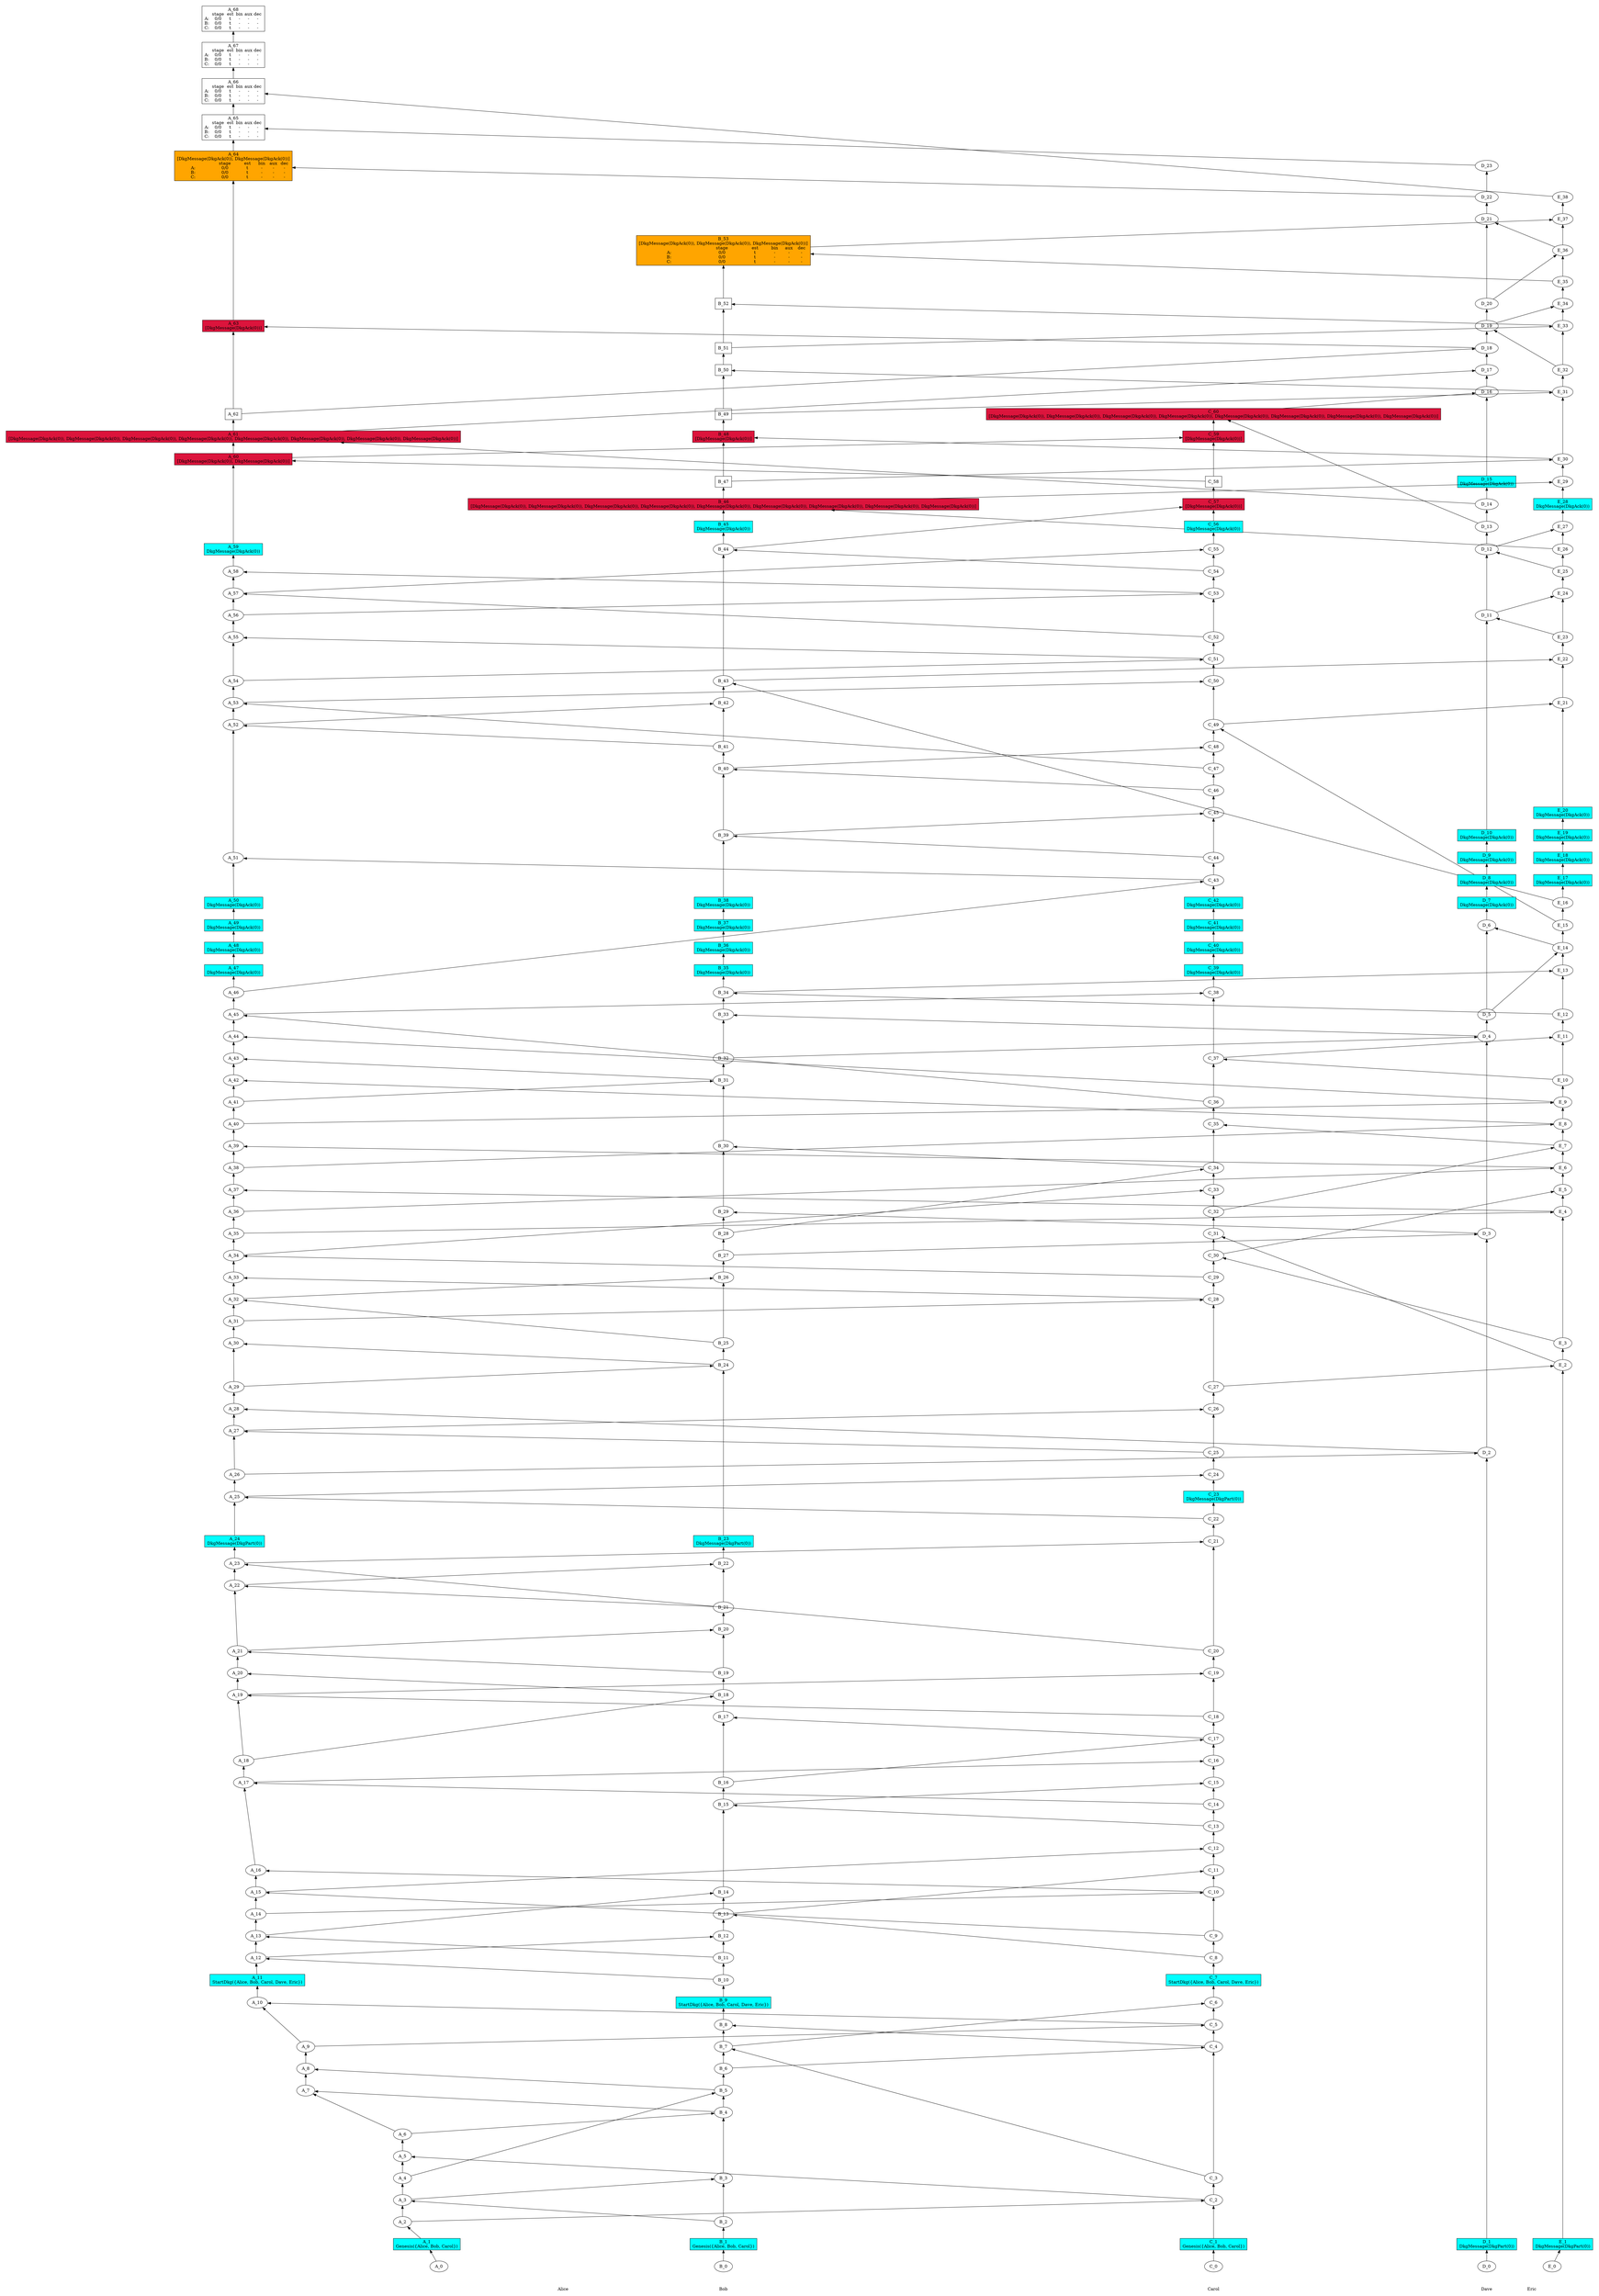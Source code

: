 /// our_id: Alice
/// peer_list: {
///   Alice: PeerState(VOTE|SEND|RECV|DKG)
///   Bob: PeerState(VOTE|SEND|RECV|DKG)
///   Carol: PeerState(VOTE|SEND|RECV|DKG)
///   Dave: PeerState(SEND|RECV|DKG)
///   Eric: PeerState(SEND|RECV|DKG)
/// }
/// consensus_mode: Supermajority
/// secure_rng: [3603127959, 2501323383, 1378120399, 2258206147, 1247984737, 1711956936, 399103948, 1525925779, 86898968, 806145622, 1763837996, 2905183684, 3349568576, 2442019996, 3902037481, 166883978, 4232276904, 520780312, 1429935877, 3485948170, 675181937, 1688735956, 3920011387, 475839308]
digraph GossipGraph {
  splines=false
  rankdir=BT

  style=invis
  subgraph cluster_Alice {
    label="Alice"
    "Alice" [style=invis]
    "Alice" -> "A_0" [style=invis]
    "A_0" -> "A_1" [minlen=1]
    "A_1" -> "A_2" [minlen=1]
    "A_2" -> "A_3" [minlen=1]
    "A_3" -> "A_4" [minlen=1]
    "A_4" -> "A_5" [minlen=1]
    "A_5" -> "A_6" [minlen=1]
    "A_6" -> "A_7" [minlen=2]
    "A_7" -> "A_8" [minlen=1]
    "A_8" -> "A_9" [minlen=1]
    "A_9" -> "A_10" [minlen=2]
    "A_10" -> "A_11" [minlen=1]
    "A_11" -> "A_12" [minlen=1]
    "A_12" -> "A_13" [minlen=1]
    "A_13" -> "A_14" [minlen=1]
    "A_14" -> "A_15" [minlen=1]
    "A_15" -> "A_16" [minlen=1]
    "A_16" -> "A_17" [minlen=4]
    "A_17" -> "A_18" [minlen=1]
    "A_18" -> "A_19" [minlen=3]
    "A_19" -> "A_20" [minlen=1]
    "A_20" -> "A_21" [minlen=1]
    "A_21" -> "A_22" [minlen=3]
    "A_22" -> "A_23" [minlen=1]
    "A_23" -> "A_24" [minlen=1]
    "A_24" -> "A_25" [minlen=2]
    "A_25" -> "A_26" [minlen=1]
    "A_26" -> "A_27" [minlen=2]
    "A_27" -> "A_28" [minlen=1]
    "A_28" -> "A_29" [minlen=1]
    "A_29" -> "A_30" [minlen=2]
    "A_30" -> "A_31" [minlen=1]
    "A_31" -> "A_32" [minlen=1]
    "A_32" -> "A_33" [minlen=1]
    "A_33" -> "A_34" [minlen=1]
    "A_34" -> "A_35" [minlen=1]
    "A_35" -> "A_36" [minlen=1]
    "A_36" -> "A_37" [minlen=1]
    "A_37" -> "A_38" [minlen=1]
    "A_38" -> "A_39" [minlen=1]
    "A_39" -> "A_40" [minlen=1]
    "A_40" -> "A_41" [minlen=1]
    "A_41" -> "A_42" [minlen=1]
    "A_42" -> "A_43" [minlen=1]
    "A_43" -> "A_44" [minlen=1]
    "A_44" -> "A_45" [minlen=1]
    "A_45" -> "A_46" [minlen=1]
    "A_46" -> "A_47" [minlen=1]
    "A_47" -> "A_48" [minlen=1]
    "A_48" -> "A_49" [minlen=1]
    "A_49" -> "A_50" [minlen=1]
    "A_50" -> "A_51" [minlen=2]
    "A_51" -> "A_52" [minlen=6]
    "A_52" -> "A_53" [minlen=1]
    "A_53" -> "A_54" [minlen=1]
    "A_54" -> "A_55" [minlen=2]
    "A_55" -> "A_56" [minlen=1]
    "A_56" -> "A_57" [minlen=1]
    "A_57" -> "A_58" [minlen=1]
    "A_58" -> "A_59" [minlen=1]
    "A_59" -> "A_60" [minlen=4]
    "A_60" -> "A_61" [minlen=1]
    "A_61" -> "A_62" [minlen=1]
    "A_62" -> "A_63" [minlen=4]
    "A_63" -> "A_64" [minlen=6]
    "A_64" -> "A_65" [minlen=1]
    "A_65" -> "A_66" [minlen=1]
    "A_66" -> "A_67" [minlen=1]
    "A_67" -> "A_68" [minlen=1]
  }
  "B_2" -> "A_3" [constraint=false]
  "C_2" -> "A_5" [constraint=false]
  "B_4" -> "A_7" [constraint=false]
  "B_5" -> "A_8" [constraint=false]
  "C_5" -> "A_10" [constraint=false]
  "B_10" -> "A_12" [constraint=false]
  "B_11" -> "A_13" [constraint=false]
  "C_9" -> "A_15" [constraint=false]
  "C_10" -> "A_16" [constraint=false]
  "C_14" -> "A_17" [constraint=false]
  "C_18" -> "A_19" [constraint=false]
  "B_18" -> "A_20" [constraint=false]
  "B_19" -> "A_21" [constraint=false]
  "B_21" -> "A_22" [constraint=false]
  "C_20" -> "A_23" [constraint=false]
  "C_22" -> "A_25" [constraint=false]
  "C_25" -> "A_27" [constraint=false]
  "D_2" -> "A_28" [constraint=false]
  "B_24" -> "A_30" [constraint=false]
  "B_25" -> "A_32" [constraint=false]
  "C_28" -> "A_33" [constraint=false]
  "C_29" -> "A_34" [constraint=false]
  "E_4" -> "A_37" [constraint=false]
  "E_6" -> "A_39" [constraint=false]
  "E_8" -> "A_42" [constraint=false]
  "B_31" -> "A_43" [constraint=false]
  "E_9" -> "A_44" [constraint=false]
  "C_36" -> "A_45" [constraint=false]
  "C_43" -> "A_51" [constraint=false]
  "B_41" -> "A_52" [constraint=false]
  "C_47" -> "A_53" [constraint=false]
  "C_51" -> "A_55" [constraint=false]
  "C_52" -> "A_57" [constraint=false]
  "C_53" -> "A_58" [constraint=false]
  "C_58" -> "A_60" [constraint=false]
  "D_14" -> "A_61" [constraint=false]
  "D_18" -> "A_63" [constraint=false]
  "D_22" -> "A_64" [constraint=false]
  "D_23" -> "A_65" [constraint=false]
  "E_38" -> "A_66" [constraint=false]

  style=invis
  subgraph cluster_Bob {
    label="Bob"
    "Bob" [style=invis]
    "Bob" -> "B_0" [style=invis]
    "B_0" -> "B_1" [minlen=1]
    "B_1" -> "B_2" [minlen=1]
    "B_2" -> "B_3" [minlen=2]
    "B_3" -> "B_4" [minlen=3]
    "B_4" -> "B_5" [minlen=1]
    "B_5" -> "B_6" [minlen=1]
    "B_6" -> "B_7" [minlen=1]
    "B_7" -> "B_8" [minlen=1]
    "B_8" -> "B_9" [minlen=1]
    "B_9" -> "B_10" [minlen=1]
    "B_10" -> "B_11" [minlen=1]
    "B_11" -> "B_12" [minlen=1]
    "B_12" -> "B_13" [minlen=1]
    "B_13" -> "B_14" [minlen=1]
    "B_14" -> "B_15" [minlen=4]
    "B_15" -> "B_16" [minlen=1]
    "B_16" -> "B_17" [minlen=3]
    "B_17" -> "B_18" [minlen=1]
    "B_18" -> "B_19" [minlen=1]
    "B_19" -> "B_20" [minlen=2]
    "B_20" -> "B_21" [minlen=1]
    "B_21" -> "B_22" [minlen=2]
    "B_22" -> "B_23" [minlen=1]
    "B_23" -> "B_24" [minlen=8]
    "B_24" -> "B_25" [minlen=1]
    "B_25" -> "B_26" [minlen=3]
    "B_26" -> "B_27" [minlen=1]
    "B_27" -> "B_28" [minlen=1]
    "B_28" -> "B_29" [minlen=1]
    "B_29" -> "B_30" [minlen=3]
    "B_30" -> "B_31" [minlen=3]
    "B_31" -> "B_32" [minlen=1]
    "B_32" -> "B_33" [minlen=2]
    "B_33" -> "B_34" [minlen=1]
    "B_34" -> "B_35" [minlen=1]
    "B_35" -> "B_36" [minlen=1]
    "B_36" -> "B_37" [minlen=1]
    "B_37" -> "B_38" [minlen=1]
    "B_38" -> "B_39" [minlen=3]
    "B_39" -> "B_40" [minlen=3]
    "B_40" -> "B_41" [minlen=1]
    "B_41" -> "B_42" [minlen=2]
    "B_42" -> "B_43" [minlen=1]
    "B_43" -> "B_44" [minlen=6]
    "B_44" -> "B_45" [minlen=1]
    "B_45" -> "B_46" [minlen=1]
    "B_46" -> "B_47" [minlen=1]
    "B_47" -> "B_48" [minlen=2]
    "B_48" -> "B_49" [minlen=1]
    "B_49" -> "B_50" [minlen=2]
    "B_50" -> "B_51" [minlen=1]
    "B_51" -> "B_52" [minlen=2]
    "B_52" -> "B_53" [minlen=2]
  }
  "A_3" -> "B_3" [constraint=false]
  "A_6" -> "B_4" [constraint=false]
  "A_4" -> "B_5" [constraint=false]
  "C_3" -> "B_7" [constraint=false]
  "C_4" -> "B_8" [constraint=false]
  "A_12" -> "B_12" [constraint=false]
  "C_8" -> "B_13" [constraint=false]
  "A_13" -> "B_14" [constraint=false]
  "C_13" -> "B_15" [constraint=false]
  "C_17" -> "B_17" [constraint=false]
  "A_18" -> "B_18" [constraint=false]
  "A_21" -> "B_20" [constraint=false]
  "A_22" -> "B_22" [constraint=false]
  "A_29" -> "B_24" [constraint=false]
  "A_32" -> "B_26" [constraint=false]
  "D_3" -> "B_29" [constraint=false]
  "C_34" -> "B_30" [constraint=false]
  "A_41" -> "B_31" [constraint=false]
  "D_4" -> "B_33" [constraint=false]
  "E_12" -> "B_34" [constraint=false]
  "C_44" -> "B_39" [constraint=false]
  "C_46" -> "B_40" [constraint=false]
  "A_52" -> "B_42" [constraint=false]
  "E_16" -> "B_43" [constraint=false]
  "C_54" -> "B_44" [constraint=false]
  "E_26" -> "B_46" [constraint=false]
  "E_30" -> "B_48" [constraint=false]
  "E_31" -> "B_50" [constraint=false]
  "E_33" -> "B_52" [constraint=false]
  "E_35" -> "B_53" [constraint=false]

  style=invis
  subgraph cluster_Carol {
    label="Carol"
    "Carol" [style=invis]
    "Carol" -> "C_0" [style=invis]
    "C_0" -> "C_1" [minlen=1]
    "C_1" -> "C_2" [minlen=2]
    "C_2" -> "C_3" [minlen=1]
    "C_3" -> "C_4" [minlen=6]
    "C_4" -> "C_5" [minlen=1]
    "C_5" -> "C_6" [minlen=1]
    "C_6" -> "C_7" [minlen=1]
    "C_7" -> "C_8" [minlen=1]
    "C_8" -> "C_9" [minlen=1]
    "C_9" -> "C_10" [minlen=2]
    "C_10" -> "C_11" [minlen=1]
    "C_11" -> "C_12" [minlen=1]
    "C_12" -> "C_13" [minlen=1]
    "C_13" -> "C_14" [minlen=1]
    "C_14" -> "C_15" [minlen=1]
    "C_15" -> "C_16" [minlen=1]
    "C_16" -> "C_17" [minlen=1]
    "C_17" -> "C_18" [minlen=1]
    "C_18" -> "C_19" [minlen=2]
    "C_19" -> "C_20" [minlen=1]
    "C_20" -> "C_21" [minlen=5]
    "C_21" -> "C_22" [minlen=1]
    "C_22" -> "C_23" [minlen=1]
    "C_23" -> "C_24" [minlen=1]
    "C_24" -> "C_25" [minlen=1]
    "C_25" -> "C_26" [minlen=2]
    "C_26" -> "C_27" [minlen=1]
    "C_27" -> "C_28" [minlen=4]
    "C_28" -> "C_29" [minlen=1]
    "C_29" -> "C_30" [minlen=1]
    "C_30" -> "C_31" [minlen=1]
    "C_31" -> "C_32" [minlen=1]
    "C_32" -> "C_33" [minlen=1]
    "C_33" -> "C_34" [minlen=1]
    "C_34" -> "C_35" [minlen=2]
    "C_35" -> "C_36" [minlen=1]
    "C_36" -> "C_37" [minlen=2]
    "C_37" -> "C_38" [minlen=3]
    "C_38" -> "C_39" [minlen=1]
    "C_39" -> "C_40" [minlen=1]
    "C_40" -> "C_41" [minlen=1]
    "C_41" -> "C_42" [minlen=1]
    "C_42" -> "C_43" [minlen=1]
    "C_43" -> "C_44" [minlen=1]
    "C_44" -> "C_45" [minlen=2]
    "C_45" -> "C_46" [minlen=1]
    "C_46" -> "C_47" [minlen=1]
    "C_47" -> "C_48" [minlen=1]
    "C_48" -> "C_49" [minlen=1]
    "C_49" -> "C_50" [minlen=2]
    "C_50" -> "C_51" [minlen=1]
    "C_51" -> "C_52" [minlen=1]
    "C_52" -> "C_53" [minlen=2]
    "C_53" -> "C_54" [minlen=1]
    "C_54" -> "C_55" [minlen=1]
    "C_55" -> "C_56" [minlen=1]
    "C_56" -> "C_57" [minlen=1]
    "C_57" -> "C_58" [minlen=1]
    "C_58" -> "C_59" [minlen=2]
    "C_59" -> "C_60" [minlen=1]
  }
  "A_2" -> "C_2" [constraint=false]
  "B_6" -> "C_4" [constraint=false]
  "A_9" -> "C_5" [constraint=false]
  "B_7" -> "C_6" [constraint=false]
  "A_14" -> "C_10" [constraint=false]
  "B_13" -> "C_11" [constraint=false]
  "A_15" -> "C_12" [constraint=false]
  "B_15" -> "C_15" [constraint=false]
  "A_17" -> "C_16" [constraint=false]
  "B_16" -> "C_17" [constraint=false]
  "A_19" -> "C_19" [constraint=false]
  "A_23" -> "C_21" [constraint=false]
  "A_25" -> "C_24" [constraint=false]
  "A_27" -> "C_26" [constraint=false]
  "A_31" -> "C_28" [constraint=false]
  "E_3" -> "C_30" [constraint=false]
  "E_2" -> "C_31" [constraint=false]
  "A_34" -> "C_33" [constraint=false]
  "B_28" -> "C_34" [constraint=false]
  "E_7" -> "C_35" [constraint=false]
  "E_10" -> "C_37" [constraint=false]
  "A_45" -> "C_38" [constraint=false]
  "A_46" -> "C_43" [constraint=false]
  "B_39" -> "C_45" [constraint=false]
  "B_40" -> "C_48" [constraint=false]
  "E_15" -> "C_49" [constraint=false]
  "A_53" -> "C_50" [constraint=false]
  "A_54" -> "C_51" [constraint=false]
  "A_56" -> "C_53" [constraint=false]
  "A_57" -> "C_55" [constraint=false]
  "B_44" -> "C_57" [constraint=false]
  "A_60" -> "C_59" [constraint=false]
  "D_13" -> "C_60" [constraint=false]

  style=invis
  subgraph cluster_Dave {
    label="Dave"
    "Dave" [style=invis]
    "Dave" -> "D_0" [style=invis]
    "D_0" -> "D_1" [minlen=1]
    "D_1" -> "D_2" [minlen=36]
    "D_2" -> "D_3" [minlen=10]
    "D_3" -> "D_4" [minlen=9]
    "D_4" -> "D_5" [minlen=1]
    "D_5" -> "D_6" [minlen=4]
    "D_6" -> "D_7" [minlen=1]
    "D_7" -> "D_8" [minlen=1]
    "D_8" -> "D_9" [minlen=1]
    "D_9" -> "D_10" [minlen=1]
    "D_10" -> "D_11" [minlen=10]
    "D_11" -> "D_12" [minlen=3]
    "D_12" -> "D_13" [minlen=1]
    "D_13" -> "D_14" [minlen=1]
    "D_14" -> "D_15" [minlen=1]
    "D_15" -> "D_16" [minlen=4]
    "D_16" -> "D_17" [minlen=1]
    "D_17" -> "D_18" [minlen=1]
    "D_18" -> "D_19" [minlen=1]
    "D_19" -> "D_20" [minlen=1]
    "D_20" -> "D_21" [minlen=3]
    "D_21" -> "D_22" [minlen=1]
    "D_22" -> "D_23" [minlen=1]
  }
  "A_26" -> "D_2" [constraint=false]
  "B_27" -> "D_3" [constraint=false]
  "B_32" -> "D_4" [constraint=false]
  "E_14" -> "D_6" [constraint=false]
  "E_23" -> "D_11" [constraint=false]
  "E_25" -> "D_12" [constraint=false]
  "C_60" -> "D_16" [constraint=false]
  "A_61" -> "D_17" [constraint=false]
  "A_62" -> "D_18" [constraint=false]
  "E_32" -> "D_19" [constraint=false]
  "E_36" -> "D_21" [constraint=false]

  style=invis
  subgraph cluster_Eric {
    label="Eric"
    "Eric" [style=invis]
    "Eric" -> "E_0" [style=invis]
    "E_0" -> "E_1" [minlen=1]
    "E_1" -> "E_2" [minlen=40]
    "E_2" -> "E_3" [minlen=1]
    "E_3" -> "E_4" [minlen=6]
    "E_4" -> "E_5" [minlen=1]
    "E_5" -> "E_6" [minlen=1]
    "E_6" -> "E_7" [minlen=1]
    "E_7" -> "E_8" [minlen=1]
    "E_8" -> "E_9" [minlen=1]
    "E_9" -> "E_10" [minlen=1]
    "E_10" -> "E_11" [minlen=2]
    "E_11" -> "E_12" [minlen=1]
    "E_12" -> "E_13" [minlen=2]
    "E_13" -> "E_14" [minlen=1]
    "E_14" -> "E_15" [minlen=1]
    "E_15" -> "E_16" [minlen=1]
    "E_16" -> "E_17" [minlen=1]
    "E_17" -> "E_18" [minlen=1]
    "E_18" -> "E_19" [minlen=1]
    "E_19" -> "E_20" [minlen=1]
    "E_20" -> "E_21" [minlen=5]
    "E_21" -> "E_22" [minlen=2]
    "E_22" -> "E_23" [minlen=1]
    "E_23" -> "E_24" [minlen=2]
    "E_24" -> "E_25" [minlen=1]
    "E_25" -> "E_26" [minlen=1]
    "E_26" -> "E_27" [minlen=1]
    "E_27" -> "E_28" [minlen=1]
    "E_28" -> "E_29" [minlen=1]
    "E_29" -> "E_30" [minlen=1]
    "E_30" -> "E_31" [minlen=3]
    "E_31" -> "E_32" [minlen=1]
    "E_32" -> "E_33" [minlen=2]
    "E_33" -> "E_34" [minlen=1]
    "E_34" -> "E_35" [minlen=1]
    "E_35" -> "E_36" [minlen=1]
    "E_36" -> "E_37" [minlen=1]
    "E_37" -> "E_38" [minlen=1]
  }
  "C_27" -> "E_2" [constraint=false]
  "A_35" -> "E_4" [constraint=false]
  "C_30" -> "E_5" [constraint=false]
  "A_36" -> "E_6" [constraint=false]
  "C_32" -> "E_7" [constraint=false]
  "A_38" -> "E_8" [constraint=false]
  "A_40" -> "E_9" [constraint=false]
  "C_37" -> "E_11" [constraint=false]
  "B_34" -> "E_13" [constraint=false]
  "D_5" -> "E_14" [constraint=false]
  "C_49" -> "E_21" [constraint=false]
  "B_43" -> "E_22" [constraint=false]
  "D_11" -> "E_24" [constraint=false]
  "D_12" -> "E_27" [constraint=false]
  "B_46" -> "E_29" [constraint=false]
  "B_47" -> "E_30" [constraint=false]
  "B_49" -> "E_31" [constraint=false]
  "B_51" -> "E_33" [constraint=false]
  "D_19" -> "E_34" [constraint=false]
  "D_20" -> "E_36" [constraint=false]
  "B_53" -> "E_37" [constraint=false]

  {
    rank=same
    "Alice" [style=filled, color=white]
    "Bob" [style=filled, color=white]
    "Carol" [style=filled, color=white]
    "Dave" [style=filled, color=white]
    "Eric" [style=filled, color=white]
  }
  "Alice" -> "Bob" -> "Carol" -> "Dave" -> "Eric" [style=invis]

/// ===== details of events =====
  "A_0" [fillcolor=white, label=<<table border="0" cellborder="0" cellpadding="0" cellspacing="0">
<tr><td colspan="6">A_0</td></tr>
</table>>]
/// cause: Initial
/// last_ancestors: {Alice: 0}

  "A_1" [style=filled, fillcolor=cyan, shape=rectangle, label=<<table border="0" cellborder="0" cellpadding="0" cellspacing="0">
<tr><td colspan="6">A_1</td></tr>
<tr><td colspan="6">Genesis({Alice, Bob, Carol})</td></tr>
</table>>]
/// cause: Observation(Genesis({Alice, Bob, Carol}))
/// last_ancestors: {Alice: 1}

  "A_2" [fillcolor=white, label=<<table border="0" cellborder="0" cellpadding="0" cellspacing="0">
<tr><td colspan="6">A_2</td></tr>
</table>>]
/// cause: Requesting(Carol)
/// last_ancestors: {Alice: 2}

  "A_3" [fillcolor=white, label=<<table border="0" cellborder="0" cellpadding="0" cellspacing="0">
<tr><td colspan="6">A_3</td></tr>
</table>>]
/// cause: Request
/// last_ancestors: {Alice: 3, Bob: 2}

  "A_4" [fillcolor=white, label=<<table border="0" cellborder="0" cellpadding="0" cellspacing="0">
<tr><td colspan="6">A_4</td></tr>
</table>>]
/// cause: Requesting(Bob)
/// last_ancestors: {Alice: 4, Bob: 2}

  "A_5" [fillcolor=white, label=<<table border="0" cellborder="0" cellpadding="0" cellspacing="0">
<tr><td colspan="6">A_5</td></tr>
</table>>]
/// cause: Response
/// last_ancestors: {Alice: 5, Bob: 2, Carol: 2}

  "A_6" [fillcolor=white, label=<<table border="0" cellborder="0" cellpadding="0" cellspacing="0">
<tr><td colspan="6">A_6</td></tr>
</table>>]
/// cause: Requesting(Bob)
/// last_ancestors: {Alice: 6, Bob: 2, Carol: 2}

  "A_7" [fillcolor=white, label=<<table border="0" cellborder="0" cellpadding="0" cellspacing="0">
<tr><td colspan="6">A_7</td></tr>
</table>>]
/// cause: Response
/// last_ancestors: {Alice: 7, Bob: 4, Carol: 2}

  "A_8" [fillcolor=white, label=<<table border="0" cellborder="0" cellpadding="0" cellspacing="0">
<tr><td colspan="6">A_8</td></tr>
</table>>]
/// cause: Response
/// last_ancestors: {Alice: 8, Bob: 5, Carol: 2}

  "A_9" [fillcolor=white, label=<<table border="0" cellborder="0" cellpadding="0" cellspacing="0">
<tr><td colspan="6">A_9</td></tr>
</table>>]
/// cause: Requesting(Carol)
/// last_ancestors: {Alice: 9, Bob: 5, Carol: 2}

  "A_10" [fillcolor=white, label=<<table border="0" cellborder="0" cellpadding="0" cellspacing="0">
<tr><td colspan="6">A_10</td></tr>
</table>>]
/// cause: Response
/// last_ancestors: {Alice: 10, Bob: 6, Carol: 5}

  "A_11" [style=filled, fillcolor=cyan, shape=rectangle, label=<<table border="0" cellborder="0" cellpadding="0" cellspacing="0">
<tr><td colspan="6">A_11</td></tr>
<tr><td colspan="6">StartDkg({Alice, Bob, Carol, Dave, Eric})</td></tr>
</table>>]
/// cause: Observation(StartDkg({Alice, Bob, Carol, Dave, Eric}))
/// last_ancestors: {Alice: 11, Bob: 6, Carol: 5}

  "A_12" [fillcolor=white, label=<<table border="0" cellborder="0" cellpadding="0" cellspacing="0">
<tr><td colspan="6">A_12</td></tr>
</table>>]
/// cause: Request
/// last_ancestors: {Alice: 12, Bob: 10, Carol: 5}

  "A_13" [fillcolor=white, label=<<table border="0" cellborder="0" cellpadding="0" cellspacing="0">
<tr><td colspan="6">A_13</td></tr>
</table>>]
/// cause: Request
/// last_ancestors: {Alice: 13, Bob: 11, Carol: 5}

  "A_14" [fillcolor=white, label=<<table border="0" cellborder="0" cellpadding="0" cellspacing="0">
<tr><td colspan="6">A_14</td></tr>
</table>>]
/// cause: Requesting(Carol)
/// last_ancestors: {Alice: 14, Bob: 11, Carol: 5}

  "A_15" [fillcolor=white, label=<<table border="0" cellborder="0" cellpadding="0" cellspacing="0">
<tr><td colspan="6">A_15</td></tr>
</table>>]
/// cause: Request
/// last_ancestors: {Alice: 15, Bob: 11, Carol: 9}

  "A_16" [fillcolor=white, label=<<table border="0" cellborder="0" cellpadding="0" cellspacing="0">
<tr><td colspan="6">A_16</td></tr>
</table>>]
/// cause: Response
/// last_ancestors: {Alice: 16, Bob: 11, Carol: 10}

  "A_17" [fillcolor=white, label=<<table border="0" cellborder="0" cellpadding="0" cellspacing="0">
<tr><td colspan="6">A_17</td></tr>
</table>>]
/// cause: Request
/// last_ancestors: {Alice: 17, Bob: 13, Carol: 14}

  "A_18" [fillcolor=white, label=<<table border="0" cellborder="0" cellpadding="0" cellspacing="0">
<tr><td colspan="6">A_18</td></tr>
</table>>]
/// cause: Requesting(Bob)
/// last_ancestors: {Alice: 18, Bob: 13, Carol: 14}

  "A_19" [fillcolor=white, label=<<table border="0" cellborder="0" cellpadding="0" cellspacing="0">
<tr><td colspan="6">A_19</td></tr>
</table>>]
/// cause: Request
/// last_ancestors: {Alice: 19, Bob: 16, Carol: 18}

  "A_20" [fillcolor=white, label=<<table border="0" cellborder="0" cellpadding="0" cellspacing="0">
<tr><td colspan="6">A_20</td></tr>
</table>>]
/// cause: Response
/// last_ancestors: {Alice: 20, Bob: 18, Carol: 18}

  "A_21" [fillcolor=white, label=<<table border="0" cellborder="0" cellpadding="0" cellspacing="0">
<tr><td colspan="6">A_21</td></tr>
</table>>]
/// cause: Request
/// last_ancestors: {Alice: 21, Bob: 19, Carol: 18}

  "A_22" [fillcolor=white, label=<<table border="0" cellborder="0" cellpadding="0" cellspacing="0">
<tr><td colspan="6">A_22</td></tr>
</table>>]
/// cause: Request
/// last_ancestors: {Alice: 22, Bob: 21, Carol: 18}

  "A_23" [fillcolor=white, label=<<table border="0" cellborder="0" cellpadding="0" cellspacing="0">
<tr><td colspan="6">A_23</td></tr>
</table>>]
/// cause: Request
/// last_ancestors: {Alice: 23, Bob: 21, Carol: 20}

  "A_24" [style=filled, fillcolor=cyan, shape=rectangle, label=<<table border="0" cellborder="0" cellpadding="0" cellspacing="0">
<tr><td colspan="6">A_24</td></tr>
<tr><td colspan="6">DkgMessage(DkgPart(0))</td></tr>
</table>>]
/// cause: Observation(DkgMessage(DkgPart(0)), SerialisedDkgMessage([0, 0, 0, 0, 0, 0, 0, 0, 0, 0, 0, 0, 1, 0, 0, 0, 0, 0, 0, 0, 3, 0, 0, 0, 0, 0, 0, 0, 170, 56, 47, 207, 186, 245, 24, 247, 217, 150, 140, 50, 227, 30, 135, 223, 79, 243, 187, 189, 185, 203, 218, 43, 136, 156, 197, 104, 75, 192, 26, 187, 246, 165, 224, 37, 252, 2, 244, 3, 240, 29, 185, 58, 131, 63, 181, 83, 174, 16, 78, 149, 67, 26, 234, 121, 171, 195, 67, 159, 78, 234, 207, 135, 121, 209, 110, 16, 62, 59, 192, 40, 40, 145, 14, 90, 67, 222, 127, 17, 148, 37, 122, 141, 117, 10, 220, 223, 147, 84, 23, 124, 45, 34, 24, 149, 130, 166, 155, 34, 75, 94, 84, 89, 50, 181, 27, 228, 175, 215, 177, 194, 59, 87, 231, 155, 241, 44, 111, 54, 211, 185, 222, 248, 242, 14, 128, 162, 9, 6, 30, 226, 69, 178, 7, 177, 219, 109, 101, 218, 222, 248, 40, 4, 5, 0, 0, 0, 0, 0, 0, 0, 104, 0, 0, 0, 0, 0, 0, 0, 2, 0, 0, 0, 0, 0, 0, 0, 143, 16, 169, 60, 176, 143, 10, 221, 31, 235, 166, 195, 234, 254, 14, 187, 86, 0, 179, 59, 15, 14, 185, 97, 140, 156, 242, 85, 31, 98, 102, 59, 252, 192, 22, 33, 70, 85, 100, 157, 140, 75, 54, 89, 23, 176, 229, 79, 46, 194, 179, 211, 29, 173, 19, 237, 104, 118, 74, 167, 184, 240, 230, 86, 0, 0, 0, 0, 0, 0, 0, 0, 0, 0, 0, 0, 0, 0, 0, 0, 0, 0, 0, 0, 0, 0, 0, 0, 0, 0, 0, 0, 0, 0, 0, 0, 104, 0, 0, 0, 0, 0, 0, 0, 2, 0, 0, 0, 0, 0, 0, 0, 84, 255, 112, 174, 64, 70, 82, 172, 244, 46, 105, 39, 36, 175, 68, 78, 106, 159, 4, 129, 107, 190, 71, 77, 238, 78, 112, 233, 236, 180, 232, 96, 50, 147, 101, 208, 252, 243, 128, 107, 69, 247, 171, 78, 242, 11, 216, 184, 67, 13, 116, 88, 215, 209, 94, 187, 39, 189, 121, 145, 80, 231, 93, 20, 249, 113, 5, 251, 33, 55, 31, 7, 124, 72, 72, 234, 5, 181, 231, 108, 49, 117, 71, 80, 190, 172, 67, 29, 43, 4, 68, 197, 146, 144, 94, 21, 104, 0, 0, 0, 0, 0, 0, 0, 2, 0, 0, 0, 0, 0, 0, 0, 24, 238, 56, 32, 210, 252, 153, 123, 202, 22, 45, 139, 90, 187, 188, 141, 120, 102, 180, 188, 191, 150, 156, 5, 8, 132, 80, 83, 103, 96, 125, 18, 105, 101, 180, 127, 178, 146, 157, 57, 253, 254, 31, 68, 208, 11, 136, 117, 94, 48, 214, 230, 152, 206, 227, 188, 46, 129, 70, 165, 59, 133, 194, 69, 13, 97, 221, 111, 254, 86, 159, 183, 65, 16, 32, 2, 110, 161, 149, 195, 35, 24, 127, 75, 210, 168, 13, 190, 119, 14, 70, 100, 183, 60, 150, 74, 104, 0, 0, 0, 0, 0, 0, 0, 2, 0, 0, 0, 0, 0, 0, 0, 221, 220, 0, 146, 98, 179, 225, 74, 159, 90, 239, 238, 147, 107, 242, 32, 140, 5, 6, 2, 28, 71, 43, 241, 105, 54, 206, 230, 52, 179, 255, 55, 159, 55, 3, 47, 105, 49, 186, 7, 182, 170, 149, 57, 171, 103, 122, 222, 115, 123, 150, 107, 82, 243, 46, 139, 237, 199, 117, 143, 211, 123, 57, 3, 64, 166, 31, 111, 80, 243, 237, 218, 128, 99, 235, 161, 18, 51, 51, 204, 36, 139, 54, 91, 248, 119, 68, 247, 194, 139, 63, 119, 46, 98, 167, 250, 104, 0, 0, 0, 0, 0, 0, 0, 2, 0, 0, 0, 0, 0, 0, 0, 162, 203, 200, 3, 243, 105, 41, 26, 116, 158, 177, 82, 205, 27, 40, 180, 159, 164, 87, 71, 120, 247, 185, 220, 203, 232, 75, 122, 2, 6, 130, 93, 214, 9, 82, 222, 30, 208, 214, 213, 109, 178, 9, 47, 137, 103, 42, 155, 142, 158, 248, 249, 19, 240, 179, 140, 244, 139, 66, 163, 190, 25, 158, 52, 149, 24, 16, 4, 247, 29, 115, 11, 211, 174, 28, 90, 55, 159, 254, 106, 184, 240, 255, 107, 31, 207, 137, 148, 222, 126, 115, 77, 56, 205, 134, 32]))
/// last_ancestors: {Alice: 24, Bob: 21, Carol: 20}

  "A_25" [fillcolor=white, label=<<table border="0" cellborder="0" cellpadding="0" cellspacing="0">
<tr><td colspan="6">A_25</td></tr>
</table>>]
/// cause: Request
/// last_ancestors: {Alice: 25, Bob: 21, Carol: 22}

  "A_26" [fillcolor=white, label=<<table border="0" cellborder="0" cellpadding="0" cellspacing="0">
<tr><td colspan="6">A_26</td></tr>
</table>>]
/// cause: Requesting(Dave)
/// last_ancestors: {Alice: 26, Bob: 21, Carol: 22}

  "A_27" [fillcolor=white, label=<<table border="0" cellborder="0" cellpadding="0" cellspacing="0">
<tr><td colspan="6">A_27</td></tr>
</table>>]
/// cause: Request
/// last_ancestors: {Alice: 27, Bob: 21, Carol: 25}

  "A_28" [fillcolor=white, label=<<table border="0" cellborder="0" cellpadding="0" cellspacing="0">
<tr><td colspan="6">A_28</td></tr>
</table>>]
/// cause: Response
/// last_ancestors: {Alice: 28, Bob: 21, Carol: 25, Dave: 2}

  "A_29" [fillcolor=white, label=<<table border="0" cellborder="0" cellpadding="0" cellspacing="0">
<tr><td colspan="6">A_29</td></tr>
</table>>]
/// cause: Requesting(Bob)
/// last_ancestors: {Alice: 29, Bob: 21, Carol: 25, Dave: 2}

  "A_30" [fillcolor=white, label=<<table border="0" cellborder="0" cellpadding="0" cellspacing="0">
<tr><td colspan="6">A_30</td></tr>
</table>>]
/// cause: Response
/// last_ancestors: {Alice: 30, Bob: 24, Carol: 25, Dave: 2}

  "A_31" [fillcolor=white, label=<<table border="0" cellborder="0" cellpadding="0" cellspacing="0">
<tr><td colspan="6">A_31</td></tr>
</table>>]
/// cause: Requesting(Carol)
/// last_ancestors: {Alice: 31, Bob: 24, Carol: 25, Dave: 2}

  "A_32" [fillcolor=white, label=<<table border="0" cellborder="0" cellpadding="0" cellspacing="0">
<tr><td colspan="6">A_32</td></tr>
</table>>]
/// cause: Request
/// last_ancestors: {Alice: 32, Bob: 25, Carol: 25, Dave: 2}

  "A_33" [fillcolor=white, label=<<table border="0" cellborder="0" cellpadding="0" cellspacing="0">
<tr><td colspan="6">A_33</td></tr>
</table>>]
/// cause: Response
/// last_ancestors: {Alice: 33, Bob: 25, Carol: 28, Dave: 2}

  "A_34" [fillcolor=white, label=<<table border="0" cellborder="0" cellpadding="0" cellspacing="0">
<tr><td colspan="6">A_34</td></tr>
</table>>]
/// cause: Request
/// last_ancestors: {Alice: 34, Bob: 25, Carol: 29, Dave: 2}

  "A_35" [fillcolor=white, label=<<table border="0" cellborder="0" cellpadding="0" cellspacing="0">
<tr><td colspan="6">A_35</td></tr>
</table>>]
/// cause: Requesting(Eric)
/// last_ancestors: {Alice: 35, Bob: 25, Carol: 29, Dave: 2}

  "A_36" [fillcolor=white, label=<<table border="0" cellborder="0" cellpadding="0" cellspacing="0">
<tr><td colspan="6">A_36</td></tr>
</table>>]
/// cause: Requesting(Eric)
/// last_ancestors: {Alice: 36, Bob: 25, Carol: 29, Dave: 2}

  "A_37" [fillcolor=white, label=<<table border="0" cellborder="0" cellpadding="0" cellspacing="0">
<tr><td colspan="6">A_37</td></tr>
</table>>]
/// cause: Response
/// last_ancestors: {Alice: 37, Bob: 25, Carol: 29, Dave: 2, Eric: 4}

  "A_38" [fillcolor=white, label=<<table border="0" cellborder="0" cellpadding="0" cellspacing="0">
<tr><td colspan="6">A_38</td></tr>
</table>>]
/// cause: Requesting(Eric)
/// last_ancestors: {Alice: 38, Bob: 25, Carol: 29, Dave: 2, Eric: 4}

  "A_39" [fillcolor=white, label=<<table border="0" cellborder="0" cellpadding="0" cellspacing="0">
<tr><td colspan="6">A_39</td></tr>
</table>>]
/// cause: Response
/// last_ancestors: {Alice: 39, Bob: 25, Carol: 30, Dave: 2, Eric: 6}

  "A_40" [fillcolor=white, label=<<table border="0" cellborder="0" cellpadding="0" cellspacing="0">
<tr><td colspan="6">A_40</td></tr>
</table>>]
/// cause: Requesting(Eric)
/// last_ancestors: {Alice: 40, Bob: 25, Carol: 30, Dave: 2, Eric: 6}

  "A_41" [fillcolor=white, label=<<table border="0" cellborder="0" cellpadding="0" cellspacing="0">
<tr><td colspan="6">A_41</td></tr>
</table>>]
/// cause: Requesting(Bob)
/// last_ancestors: {Alice: 41, Bob: 25, Carol: 30, Dave: 2, Eric: 6}

  "A_42" [fillcolor=white, label=<<table border="0" cellborder="0" cellpadding="0" cellspacing="0">
<tr><td colspan="6">A_42</td></tr>
</table>>]
/// cause: Response
/// last_ancestors: {Alice: 42, Bob: 25, Carol: 32, Dave: 2, Eric: 8}

  "A_43" [fillcolor=white, label=<<table border="0" cellborder="0" cellpadding="0" cellspacing="0">
<tr><td colspan="6">A_43</td></tr>
</table>>]
/// cause: Response
/// last_ancestors: {Alice: 43, Bob: 31, Carol: 34, Dave: 3, Eric: 8}

  "A_44" [fillcolor=white, label=<<table border="0" cellborder="0" cellpadding="0" cellspacing="0">
<tr><td colspan="6">A_44</td></tr>
</table>>]
/// cause: Response
/// last_ancestors: {Alice: 44, Bob: 31, Carol: 34, Dave: 3, Eric: 9}

  "A_45" [fillcolor=white, label=<<table border="0" cellborder="0" cellpadding="0" cellspacing="0">
<tr><td colspan="6">A_45</td></tr>
</table>>]
/// cause: Request
/// last_ancestors: {Alice: 45, Bob: 31, Carol: 36, Dave: 3, Eric: 9}

  "A_46" [fillcolor=white, label=<<table border="0" cellborder="0" cellpadding="0" cellspacing="0">
<tr><td colspan="6">A_46</td></tr>
</table>>]
/// cause: Requesting(Carol)
/// last_ancestors: {Alice: 46, Bob: 31, Carol: 36, Dave: 3, Eric: 9}

  "A_47" [style=filled, fillcolor=cyan, shape=rectangle, label=<<table border="0" cellborder="0" cellpadding="0" cellspacing="0">
<tr><td colspan="6">A_47</td></tr>
<tr><td colspan="6">DkgMessage(DkgAck(0))</td></tr>
</table>>]
/// cause: Observation(DkgMessage(DkgAck(0)), SerialisedDkgMessage([1, 0, 0, 0, 0, 0, 0, 0, 0, 0, 0, 0, 1, 0, 0, 0, 0, 0, 0, 0, 5, 0, 0, 0, 0, 0, 0, 0, 64, 0, 0, 0, 0, 0, 0, 0, 136, 92, 188, 212, 43, 57, 46, 74, 205, 188, 214, 175, 187, 122, 176, 82, 171, 36, 24, 45, 131, 181, 153, 28, 82, 239, 162, 2, 4, 162, 89, 60, 0, 0, 0, 0, 0, 0, 0, 0, 0, 0, 0, 0, 0, 0, 0, 0, 0, 0, 0, 0, 0, 0, 0, 0, 0, 0, 0, 0, 0, 0, 0, 0, 64, 0, 0, 0, 0, 0, 0, 0, 103, 2, 61, 187, 50, 65, 235, 155, 233, 175, 226, 184, 139, 3, 99, 113, 141, 8, 38, 248, 67, 213, 136, 29, 138, 173, 168, 60, 102, 52, 147, 13, 249, 113, 5, 251, 33, 55, 31, 7, 124, 72, 72, 234, 5, 181, 231, 108, 49, 117, 71, 80, 190, 172, 67, 29, 43, 4, 68, 197, 146, 144, 94, 21, 64, 0, 0, 0, 0, 0, 0, 0, 71, 168, 189, 161, 56, 73, 168, 237, 4, 255, 236, 193, 94, 48, 211, 227, 116, 196, 213, 204, 12, 205, 177, 81, 10, 233, 75, 160, 27, 110, 186, 82, 13, 97, 221, 111, 254, 86, 159, 183, 65, 16, 32, 2, 110, 161, 149, 195, 35, 24, 127, 75, 210, 168, 13, 190, 119, 14, 70, 100, 183, 60, 150, 74, 64, 0, 0, 0, 0, 0, 0, 0, 38, 78, 62, 136, 63, 81, 101, 63, 33, 242, 248, 202, 46, 185, 133, 2, 87, 168, 227, 151, 205, 236, 160, 82, 66, 167, 81, 218, 125, 0, 244, 35, 64, 166, 31, 111, 80, 243, 237, 218, 128, 99, 235, 161, 18, 51, 51, 204, 36, 139, 54, 91, 248, 119, 68, 247, 194, 139, 63, 119, 46, 98, 167, 250, 64, 0, 0, 0, 0, 0, 0, 0, 6, 244, 190, 110, 69, 89, 34, 145, 60, 65, 3, 212, 1, 230, 245, 116, 62, 100, 147, 108, 150, 228, 201, 134, 194, 226, 244, 61, 51, 58, 27, 105, 149, 24, 16, 4, 247, 29, 115, 11, 211, 174, 28, 90, 55, 159, 254, 106, 184, 240, 255, 107, 31, 207, 137, 148, 222, 126, 115, 77, 56, 205, 134, 32]))
/// last_ancestors: {Alice: 47, Bob: 31, Carol: 36, Dave: 3, Eric: 9}

  "A_48" [style=filled, fillcolor=cyan, shape=rectangle, label=<<table border="0" cellborder="0" cellpadding="0" cellspacing="0">
<tr><td colspan="6">A_48</td></tr>
<tr><td colspan="6">DkgMessage(DkgAck(0))</td></tr>
</table>>]
/// cause: Observation(DkgMessage(DkgAck(0)), SerialisedDkgMessage([1, 0, 0, 0, 0, 0, 0, 0, 0, 0, 0, 0, 0, 0, 0, 0, 0, 0, 0, 0, 5, 0, 0, 0, 0, 0, 0, 0, 64, 0, 0, 0, 0, 0, 0, 0, 138, 209, 191, 93, 247, 228, 110, 122, 173, 218, 222, 28, 255, 10, 55, 183, 127, 234, 196, 5, 37, 227, 146, 27, 173, 149, 159, 211, 132, 171, 95, 30, 0, 0, 0, 0, 0, 0, 0, 0, 0, 0, 0, 0, 0, 0, 0, 0, 0, 0, 0, 0, 0, 0, 0, 0, 0, 0, 0, 0, 0, 0, 0, 0, 64, 0, 0, 0, 0, 0, 0, 0, 133, 146, 214, 126, 62, 58, 211, 23, 59, 202, 22, 118, 19, 23, 95, 179, 168, 212, 214, 207, 58, 184, 108, 213, 205, 142, 76, 81, 234, 244, 88, 1, 249, 113, 5, 251, 33, 55, 31, 7, 124, 72, 72, 234, 5, 181, 231, 108, 49, 117, 71, 80, 190, 172, 67, 29, 43, 4, 68, 197, 146, 144, 94, 21, 64, 0, 0, 0, 0, 0, 0, 0, 129, 83, 237, 159, 132, 143, 55, 181, 199, 21, 77, 207, 42, 199, 68, 3, 215, 150, 138, 163, 88, 101, 128, 194, 54, 5, 151, 248, 162, 229, 63, 88, 13, 97, 221, 111, 254, 86, 159, 183, 65, 16, 32, 2, 110, 161, 149, 195, 35, 24, 127, 75, 210, 168, 13, 190, 119, 14, 70, 100, 183, 60, 150, 74, 64, 0, 0, 0, 0, 0, 0, 0, 124, 20, 4, 193, 203, 228, 155, 82, 85, 5, 133, 40, 63, 211, 108, 255, 255, 128, 156, 109, 110, 58, 90, 124, 87, 254, 67, 118, 8, 47, 57, 59, 64, 166, 31, 111, 80, 243, 237, 218, 128, 99, 235, 161, 18, 51, 51, 204, 36, 139, 54, 91, 248, 119, 68, 247, 194, 139, 63, 119, 46, 98, 167, 250, 64, 0, 0, 0, 0, 0, 0, 0, 119, 213, 26, 226, 18, 58, 0, 240, 226, 244, 188, 129, 83, 223, 148, 251, 40, 107, 174, 55, 132, 15, 52, 54, 120, 247, 240, 243, 109, 120, 50, 30, 149, 24, 16, 4, 247, 29, 115, 11, 211, 174, 28, 90, 55, 159, 254, 106, 184, 240, 255, 107, 31, 207, 137, 148, 222, 126, 115, 77, 56, 205, 134, 32]))
/// last_ancestors: {Alice: 48, Bob: 31, Carol: 36, Dave: 3, Eric: 9}

  "A_49" [style=filled, fillcolor=cyan, shape=rectangle, label=<<table border="0" cellborder="0" cellpadding="0" cellspacing="0">
<tr><td colspan="6">A_49</td></tr>
<tr><td colspan="6">DkgMessage(DkgAck(0))</td></tr>
</table>>]
/// cause: Observation(DkgMessage(DkgAck(0)), SerialisedDkgMessage([1, 0, 0, 0, 0, 0, 0, 0, 0, 0, 0, 0, 2, 0, 0, 0, 0, 0, 0, 0, 5, 0, 0, 0, 0, 0, 0, 0, 64, 0, 0, 0, 0, 0, 0, 0, 166, 15, 74, 142, 232, 34, 229, 209, 240, 100, 130, 138, 161, 104, 44, 124, 206, 3, 162, 127, 126, 101, 255, 66, 161, 51, 152, 195, 1, 231, 109, 4, 0, 0, 0, 0, 0, 0, 0, 0, 0, 0, 0, 0, 0, 0, 0, 0, 0, 0, 0, 0, 0, 0, 0, 0, 0, 0, 0, 0, 0, 0, 0, 0, 64, 0, 0, 0, 0, 0, 0, 0, 227, 4, 106, 115, 207, 23, 85, 215, 31, 127, 61, 172, 73, 124, 137, 237, 55, 40, 115, 42, 61, 21, 176, 102, 137, 241, 202, 186, 91, 136, 25, 81, 249, 113, 5, 251, 33, 55, 31, 7, 124, 72, 72, 234, 5, 181, 231, 108, 49, 117, 71, 80, 190, 172, 67, 29, 43, 4, 68, 197, 146, 144, 94, 21, 64, 0, 0, 0, 0, 0, 0, 0, 31, 250, 137, 88, 183, 12, 197, 220, 79, 61, 250, 205, 238, 235, 40, 11, 156, 116, 162, 203, 243, 236, 38, 87, 41, 50, 96, 136, 98, 130, 215, 41, 13, 97, 221, 111, 254, 86, 159, 183, 65, 16, 32, 2, 110, 161, 149, 195, 35, 24, 127, 75, 210, 168, 13, 190, 119, 14, 70, 100, 183, 60, 150, 74, 64, 0, 0, 0, 0, 0, 0, 0, 91, 239, 169, 61, 159, 1, 53, 226, 127, 251, 182, 239, 147, 91, 200, 40, 0, 193, 209, 108, 170, 196, 157, 71, 201, 114, 245, 85, 105, 124, 149, 2, 64, 166, 31, 111, 80, 243, 237, 218, 128, 99, 235, 161, 18, 51, 51, 204, 36, 139, 54, 91, 248, 119, 68, 247, 194, 139, 63, 119, 46, 98, 167, 250, 64, 0, 0, 0, 0, 0, 0, 0, 152, 228, 201, 34, 134, 246, 164, 231, 174, 21, 114, 17, 60, 111, 37, 154, 105, 229, 162, 23, 105, 116, 78, 107, 177, 48, 40, 77, 195, 29, 65, 79, 149, 24, 16, 4, 247, 29, 115, 11, 211, 174, 28, 90, 55, 159, 254, 106, 184, 240, 255, 107, 31, 207, 137, 148, 222, 126, 115, 77, 56, 205, 134, 32]))
/// last_ancestors: {Alice: 49, Bob: 31, Carol: 36, Dave: 3, Eric: 9}

  "A_50" [style=filled, fillcolor=cyan, shape=rectangle, label=<<table border="0" cellborder="0" cellpadding="0" cellspacing="0">
<tr><td colspan="6">A_50</td></tr>
<tr><td colspan="6">DkgMessage(DkgAck(0))</td></tr>
</table>>]
/// cause: Observation(DkgMessage(DkgAck(0)), SerialisedDkgMessage([1, 0, 0, 0, 0, 0, 0, 0, 0, 0, 0, 0, 3, 0, 0, 0, 0, 0, 0, 0, 5, 0, 0, 0, 0, 0, 0, 0, 64, 0, 0, 0, 0, 0, 0, 0, 6, 33, 58, 252, 200, 112, 193, 234, 219, 96, 230, 44, 255, 83, 233, 1, 59, 110, 37, 239, 8, 47, 124, 241, 59, 254, 65, 88, 239, 131, 130, 7, 0, 0, 0, 0, 0, 0, 0, 0, 0, 0, 0, 0, 0, 0, 0, 0, 0, 0, 0, 0, 0, 0, 0, 0, 0, 0, 0, 0, 0, 0, 0, 0, 64, 0, 0, 0, 0, 0, 0, 0, 151, 53, 21, 223, 142, 71, 247, 166, 241, 187, 131, 50, 184, 118, 235, 49, 159, 125, 60, 62, 184, 33, 205, 217, 188, 165, 238, 225, 184, 135, 83, 66, 249, 113, 5, 251, 33, 55, 31, 7, 124, 72, 72, 234, 5, 181, 231, 108, 49, 117, 71, 80, 190, 172, 67, 29, 43, 4, 68, 197, 146, 144, 94, 21, 64, 0, 0, 0, 0, 0, 0, 0, 39, 74, 240, 193, 85, 30, 45, 99, 8, 187, 34, 56, 110, 245, 47, 14, 254, 180, 177, 131, 95, 60, 228, 142, 245, 207, 253, 65, 47, 228, 54, 9, 13, 97, 221, 111, 254, 86, 159, 183, 65, 16, 32, 2, 110, 161, 149, 195, 35, 24, 127, 75, 210, 168, 13, 190, 119, 14, 70, 100, 183, 60, 150, 74, 64, 0, 0, 0, 0, 0, 0, 0, 184, 94, 203, 164, 27, 245, 98, 31, 30, 22, 192, 61, 39, 24, 50, 62, 98, 196, 200, 210, 14, 47, 53, 119, 118, 119, 170, 203, 248, 231, 7, 68, 64, 166, 31, 111, 80, 243, 237, 218, 128, 99, 235, 161, 18, 51, 51, 204, 36, 139, 54, 91, 248, 119, 68, 247, 194, 139, 63, 119, 46, 98, 167, 250, 64, 0, 0, 0, 0, 0, 0, 0, 72, 115, 166, 135, 226, 203, 152, 219, 52, 21, 95, 67, 221, 150, 118, 26, 193, 251, 61, 24, 182, 73, 76, 44, 175, 161, 185, 43, 111, 68, 235, 10, 149, 24, 16, 4, 247, 29, 115, 11, 211, 174, 28, 90, 55, 159, 254, 106, 184, 240, 255, 107, 31, 207, 137, 148, 222, 126, 115, 77, 56, 205, 134, 32]))
/// last_ancestors: {Alice: 50, Bob: 31, Carol: 36, Dave: 3, Eric: 9}

  "A_51" [fillcolor=white, label=<<table border="0" cellborder="0" cellpadding="0" cellspacing="0">
<tr><td colspan="6">A_51</td></tr>
</table>>]
/// cause: Response
/// last_ancestors: {Alice: 51, Bob: 31, Carol: 43, Dave: 3, Eric: 10}

  "A_52" [fillcolor=white, label=<<table border="0" cellborder="0" cellpadding="0" cellspacing="0">
<tr><td colspan="6">A_52</td></tr>
</table>>]
/// cause: Request
/// last_ancestors: {Alice: 52, Bob: 41, Carol: 46, Dave: 4, Eric: 12}

  "A_53" [fillcolor=white, label=<<table border="0" cellborder="0" cellpadding="0" cellspacing="0">
<tr><td colspan="6">A_53</td></tr>
</table>>]
/// cause: Request
/// last_ancestors: {Alice: 53, Bob: 41, Carol: 47, Dave: 4, Eric: 12}

  "A_54" [fillcolor=white, label=<<table border="0" cellborder="0" cellpadding="0" cellspacing="0">
<tr><td colspan="6">A_54</td></tr>
</table>>]
/// cause: Requesting(Carol)
/// last_ancestors: {Alice: 54, Bob: 41, Carol: 47, Dave: 4, Eric: 12}

  "A_55" [fillcolor=white, label=<<table border="0" cellborder="0" cellpadding="0" cellspacing="0">
<tr><td colspan="6">A_55</td></tr>
</table>>]
/// cause: Response
/// last_ancestors: {Alice: 55, Bob: 41, Carol: 51, Dave: 5, Eric: 15}

  "A_56" [fillcolor=white, label=<<table border="0" cellborder="0" cellpadding="0" cellspacing="0">
<tr><td colspan="6">A_56</td></tr>
</table>>]
/// cause: Requesting(Carol)
/// last_ancestors: {Alice: 56, Bob: 41, Carol: 51, Dave: 5, Eric: 15}

  "A_57" [fillcolor=white, label=<<table border="0" cellborder="0" cellpadding="0" cellspacing="0">
<tr><td colspan="6">A_57</td></tr>
</table>>]
/// cause: Request
/// last_ancestors: {Alice: 57, Bob: 41, Carol: 52, Dave: 5, Eric: 15}

  "A_58" [fillcolor=white, label=<<table border="0" cellborder="0" cellpadding="0" cellspacing="0">
<tr><td colspan="6">A_58</td></tr>
</table>>]
/// cause: Response
/// last_ancestors: {Alice: 58, Bob: 41, Carol: 53, Dave: 5, Eric: 15}

  "A_59" [style=filled, fillcolor=cyan, shape=rectangle, label=<<table border="0" cellborder="0" cellpadding="0" cellspacing="0">
<tr><td colspan="6">A_59</td></tr>
<tr><td colspan="6">DkgMessage(DkgAck(0))</td></tr>
</table>>]
/// cause: Observation(DkgMessage(DkgAck(0)), SerialisedDkgMessage([1, 0, 0, 0, 0, 0, 0, 0, 0, 0, 0, 0, 4, 0, 0, 0, 0, 0, 0, 0, 5, 0, 0, 0, 0, 0, 0, 0, 64, 0, 0, 0, 0, 0, 0, 0, 245, 2, 14, 163, 49, 133, 31, 188, 153, 187, 166, 31, 182, 69, 13, 125, 76, 163, 100, 51, 161, 74, 14, 201, 125, 119, 119, 227, 176, 242, 65, 14, 0, 0, 0, 0, 0, 0, 0, 0, 0, 0, 0, 0, 0, 0, 0, 0, 0, 0, 0, 0, 0, 0, 0, 0, 0, 0, 0, 0, 0, 0, 0, 0, 64, 0, 0, 0, 0, 0, 0, 0, 135, 159, 192, 68, 148, 118, 149, 130, 192, 66, 38, 146, 69, 170, 215, 132, 94, 44, 70, 181, 180, 36, 48, 171, 28, 237, 81, 34, 11, 108, 132, 67, 249, 113, 5, 251, 33, 55, 31, 7, 124, 72, 72, 234, 5, 181, 231, 108, 49, 117, 71, 80, 190, 172, 67, 29, 43, 4, 68, 197, 146, 144, 94, 21, 64, 0, 0, 0, 0, 0, 0, 0, 24, 60, 115, 230, 247, 103, 11, 73, 232, 109, 167, 4, 210, 106, 228, 56, 107, 221, 133, 45, 192, 38, 24, 90, 115, 229, 142, 55, 18, 62, 217, 4, 13, 97, 221, 111, 254, 86, 159, 183, 65, 16, 32, 2, 110, 161, 149, 195, 35, 24, 127, 75, 210, 168, 13, 190, 119, 14, 70, 100, 183, 60, 150, 74, 64, 0, 0, 0, 0, 0, 0, 0, 170, 216, 37, 136, 90, 89, 129, 15, 15, 245, 38, 119, 97, 207, 174, 64, 125, 102, 103, 175, 211, 0, 58, 60, 18, 91, 105, 118, 108, 183, 27, 58, 64, 166, 31, 111, 80, 243, 237, 218, 128, 99, 235, 161, 18, 51, 51, 204, 36, 139, 54, 91, 248, 119, 68, 247, 194, 139, 63, 119, 46, 98, 167, 250, 64, 0, 0, 0, 0, 0, 0, 0, 60, 117, 216, 41, 189, 74, 247, 213, 53, 124, 166, 233, 240, 51, 121, 72, 143, 239, 72, 49, 231, 218, 91, 30, 177, 208, 67, 181, 198, 48, 94, 111, 149, 24, 16, 4, 247, 29, 115, 11, 211, 174, 28, 90, 55, 159, 254, 106, 184, 240, 255, 107, 31, 207, 137, 148, 222, 126, 115, 77, 56, 205, 134, 32]))
/// last_ancestors: {Alice: 59, Bob: 41, Carol: 53, Dave: 5, Eric: 15}

  "A_60" [style=filled, fillcolor=crimson, shape=rectangle, label=<<table border="0" cellborder="0" cellpadding="0" cellspacing="0">
<tr><td colspan="6">A_60</td></tr>
<tr><td colspan="6">[DkgMessage(DkgAck(0)), DkgMessage(DkgAck(0))]</td></tr></table>>]
/// cause: Request
/// last_ancestors: {Alice: 60, Bob: 44, Carol: 58, Dave: 5, Eric: 16}

  "A_61" [style=filled, fillcolor=crimson, shape=rectangle, label=<<table border="0" cellborder="0" cellpadding="0" cellspacing="0">
<tr><td colspan="6">A_61</td></tr>
<tr><td colspan="6">[DkgMessage(DkgAck(0)), DkgMessage(DkgAck(0)), DkgMessage(DkgAck(0)), DkgMessage(DkgAck(0)), DkgMessage(DkgAck(0)), DkgMessage(DkgAck(0)), DkgMessage(DkgAck(0)), DkgMessage(DkgAck(0))]</td></tr></table>>]
/// cause: Request
/// last_ancestors: {Alice: 61, Bob: 44, Carol: 58, Dave: 14, Eric: 25}

  "A_62" [fillcolor=white, shape=rectangle, label=<<table border="0" cellborder="0" cellpadding="0" cellspacing="0">
<tr><td colspan="6">A_62</td></tr>
</table>>]
/// cause: Requesting(Dave)
/// last_ancestors: {Alice: 62, Bob: 44, Carol: 58, Dave: 14, Eric: 25}

  "A_63" [style=filled, fillcolor=crimson, shape=rectangle, label=<<table border="0" cellborder="0" cellpadding="0" cellspacing="0">
<tr><td colspan="6">A_63</td></tr>
<tr><td colspan="6">[DkgMessage(DkgAck(0))]</td></tr></table>>]
/// cause: Response
/// last_ancestors: {Alice: 63, Bob: 44, Carol: 60, Dave: 18, Eric: 25}

  "A_64" [style=filled, fillcolor=orange, shape=rectangle, label=<<table border="0" cellborder="0" cellpadding="0" cellspacing="0">
<tr><td colspan="6">A_64</td></tr>
<tr><td colspan="6">[DkgMessage(DkgAck(0)), DkgMessage(DkgAck(0))]</td></tr><tr><td></td><td width="50">stage</td><td width="30">est</td><td width="30">bin</td><td width="30">aux</td><td width="30">dec</td></tr>
<tr><td>A: </td><td>0/0</td><td>t</td><td>-</td><td>-</td><td>-</td></tr>
<tr><td>B: </td><td>0/0</td><td>t</td><td>-</td><td>-</td><td>-</td></tr>
<tr><td>C: </td><td>0/0</td><td>t</td><td>-</td><td>-</td><td>-</td></tr></table>>]
/// cause: Request
/// last_ancestors: {Alice: 64, Bob: 51, Carol: 60, Dave: 22, Eric: 36}

  "A_65" [fillcolor=white, shape=rectangle, label=<<table border="0" cellborder="0" cellpadding="0" cellspacing="0">
<tr><td colspan="6">A_65</td></tr>
<tr><td></td><td width="50">stage</td><td width="30">est</td><td width="30">bin</td><td width="30">aux</td><td width="30">dec</td></tr>
<tr><td>A: </td><td>0/0</td><td>t</td><td>-</td><td>-</td><td>-</td></tr>
<tr><td>B: </td><td>0/0</td><td>t</td><td>-</td><td>-</td><td>-</td></tr>
<tr><td>C: </td><td>0/0</td><td>t</td><td>-</td><td>-</td><td>-</td></tr></table>>]
/// cause: Request
/// last_ancestors: {Alice: 65, Bob: 51, Carol: 60, Dave: 23, Eric: 36}

  "A_66" [fillcolor=white, shape=rectangle, label=<<table border="0" cellborder="0" cellpadding="0" cellspacing="0">
<tr><td colspan="6">A_66</td></tr>
<tr><td></td><td width="50">stage</td><td width="30">est</td><td width="30">bin</td><td width="30">aux</td><td width="30">dec</td></tr>
<tr><td>A: </td><td>0/0</td><td>t</td><td>-</td><td>-</td><td>-</td></tr>
<tr><td>B: </td><td>0/0</td><td>t</td><td>-</td><td>-</td><td>-</td></tr>
<tr><td>C: </td><td>0/0</td><td>t</td><td>-</td><td>-</td><td>-</td></tr></table>>]
/// cause: Request
/// last_ancestors: {Alice: 66, Bob: 53, Carol: 60, Dave: 23, Eric: 38}

  "A_67" [fillcolor=white, shape=rectangle, label=<<table border="0" cellborder="0" cellpadding="0" cellspacing="0">
<tr><td colspan="6">A_67</td></tr>
<tr><td></td><td width="50">stage</td><td width="30">est</td><td width="30">bin</td><td width="30">aux</td><td width="30">dec</td></tr>
<tr><td>A: </td><td>0/0</td><td>t</td><td>-</td><td>-</td><td>-</td></tr>
<tr><td>B: </td><td>0/0</td><td>t</td><td>-</td><td>-</td><td>-</td></tr>
<tr><td>C: </td><td>0/0</td><td>t</td><td>-</td><td>-</td><td>-</td></tr></table>>]
/// cause: Requesting(Carol)
/// last_ancestors: {Alice: 67, Bob: 53, Carol: 60, Dave: 23, Eric: 38}

  "A_68" [fillcolor=white, shape=rectangle, label=<<table border="0" cellborder="0" cellpadding="0" cellspacing="0">
<tr><td colspan="6">A_68</td></tr>
<tr><td></td><td width="50">stage</td><td width="30">est</td><td width="30">bin</td><td width="30">aux</td><td width="30">dec</td></tr>
<tr><td>A: </td><td>0/0</td><td>t</td><td>-</td><td>-</td><td>-</td></tr>
<tr><td>B: </td><td>0/0</td><td>t</td><td>-</td><td>-</td><td>-</td></tr>
<tr><td>C: </td><td>0/0</td><td>t</td><td>-</td><td>-</td><td>-</td></tr></table>>]
/// cause: Requesting(Eric)
/// last_ancestors: {Alice: 68, Bob: 53, Carol: 60, Dave: 23, Eric: 38}

  "B_0" [fillcolor=white, label=<<table border="0" cellborder="0" cellpadding="0" cellspacing="0">
<tr><td colspan="6">B_0</td></tr>
</table>>]
/// cause: Initial
/// last_ancestors: {Bob: 0}

  "B_1" [style=filled, fillcolor=cyan, shape=rectangle, label=<<table border="0" cellborder="0" cellpadding="0" cellspacing="0">
<tr><td colspan="6">B_1</td></tr>
<tr><td colspan="6">Genesis({Alice, Bob, Carol})</td></tr>
</table>>]
/// cause: Observation(Genesis({Alice, Bob, Carol}))
/// last_ancestors: {Bob: 1}

  "B_2" [fillcolor=white, label=<<table border="0" cellborder="0" cellpadding="0" cellspacing="0">
<tr><td colspan="6">B_2</td></tr>
</table>>]
/// cause: Requesting(Alice)
/// last_ancestors: {Bob: 2}

  "B_3" [fillcolor=white, label=<<table border="0" cellborder="0" cellpadding="0" cellspacing="0">
<tr><td colspan="6">B_3</td></tr>
</table>>]
/// cause: Response
/// last_ancestors: {Alice: 3, Bob: 3}

  "B_4" [fillcolor=white, label=<<table border="0" cellborder="0" cellpadding="0" cellspacing="0">
<tr><td colspan="6">B_4</td></tr>
</table>>]
/// cause: Request
/// last_ancestors: {Alice: 6, Bob: 4, Carol: 2}

  "B_5" [fillcolor=white, label=<<table border="0" cellborder="0" cellpadding="0" cellspacing="0">
<tr><td colspan="6">B_5</td></tr>
</table>>]
/// cause: Request
/// last_ancestors: {Alice: 6, Bob: 5, Carol: 2}

  "B_6" [fillcolor=white, label=<<table border="0" cellborder="0" cellpadding="0" cellspacing="0">
<tr><td colspan="6">B_6</td></tr>
</table>>]
/// cause: Requesting(Carol)
/// last_ancestors: {Alice: 6, Bob: 6, Carol: 2}

  "B_7" [fillcolor=white, label=<<table border="0" cellborder="0" cellpadding="0" cellspacing="0">
<tr><td colspan="6">B_7</td></tr>
</table>>]
/// cause: Request
/// last_ancestors: {Alice: 6, Bob: 7, Carol: 3}

  "B_8" [fillcolor=white, label=<<table border="0" cellborder="0" cellpadding="0" cellspacing="0">
<tr><td colspan="6">B_8</td></tr>
</table>>]
/// cause: Response
/// last_ancestors: {Alice: 6, Bob: 8, Carol: 4}

  "B_9" [style=filled, fillcolor=cyan, shape=rectangle, label=<<table border="0" cellborder="0" cellpadding="0" cellspacing="0">
<tr><td colspan="6">B_9</td></tr>
<tr><td colspan="6">StartDkg({Alice, Bob, Carol, Dave, Eric})</td></tr>
</table>>]
/// cause: Observation(StartDkg({Alice, Bob, Carol, Dave, Eric}))
/// last_ancestors: {Alice: 6, Bob: 9, Carol: 4}

  "B_10" [fillcolor=white, label=<<table border="0" cellborder="0" cellpadding="0" cellspacing="0">
<tr><td colspan="6">B_10</td></tr>
</table>>]
/// cause: Requesting(Alice)
/// last_ancestors: {Alice: 6, Bob: 10, Carol: 4}

  "B_11" [fillcolor=white, label=<<table border="0" cellborder="0" cellpadding="0" cellspacing="0">
<tr><td colspan="6">B_11</td></tr>
</table>>]
/// cause: Requesting(Alice)
/// last_ancestors: {Alice: 6, Bob: 11, Carol: 4}

  "B_12" [fillcolor=white, label=<<table border="0" cellborder="0" cellpadding="0" cellspacing="0">
<tr><td colspan="6">B_12</td></tr>
</table>>]
/// cause: Response
/// last_ancestors: {Alice: 12, Bob: 12, Carol: 5}

  "B_13" [fillcolor=white, label=<<table border="0" cellborder="0" cellpadding="0" cellspacing="0">
<tr><td colspan="6">B_13</td></tr>
</table>>]
/// cause: Request
/// last_ancestors: {Alice: 12, Bob: 13, Carol: 8}

  "B_14" [fillcolor=white, label=<<table border="0" cellborder="0" cellpadding="0" cellspacing="0">
<tr><td colspan="6">B_14</td></tr>
</table>>]
/// cause: Response
/// last_ancestors: {Alice: 13, Bob: 14, Carol: 8}

  "B_15" [fillcolor=white, label=<<table border="0" cellborder="0" cellpadding="0" cellspacing="0">
<tr><td colspan="6">B_15</td></tr>
</table>>]
/// cause: Request
/// last_ancestors: {Alice: 15, Bob: 15, Carol: 13}

  "B_16" [fillcolor=white, label=<<table border="0" cellborder="0" cellpadding="0" cellspacing="0">
<tr><td colspan="6">B_16</td></tr>
</table>>]
/// cause: Requesting(Carol)
/// last_ancestors: {Alice: 15, Bob: 16, Carol: 13}

  "B_17" [fillcolor=white, label=<<table border="0" cellborder="0" cellpadding="0" cellspacing="0">
<tr><td colspan="6">B_17</td></tr>
</table>>]
/// cause: Response
/// last_ancestors: {Alice: 17, Bob: 17, Carol: 17}

  "B_18" [fillcolor=white, label=<<table border="0" cellborder="0" cellpadding="0" cellspacing="0">
<tr><td colspan="6">B_18</td></tr>
</table>>]
/// cause: Request
/// last_ancestors: {Alice: 18, Bob: 18, Carol: 17}

  "B_19" [fillcolor=white, label=<<table border="0" cellborder="0" cellpadding="0" cellspacing="0">
<tr><td colspan="6">B_19</td></tr>
</table>>]
/// cause: Requesting(Alice)
/// last_ancestors: {Alice: 18, Bob: 19, Carol: 17}

  "B_20" [fillcolor=white, label=<<table border="0" cellborder="0" cellpadding="0" cellspacing="0">
<tr><td colspan="6">B_20</td></tr>
</table>>]
/// cause: Response
/// last_ancestors: {Alice: 21, Bob: 20, Carol: 18}

  "B_21" [fillcolor=white, label=<<table border="0" cellborder="0" cellpadding="0" cellspacing="0">
<tr><td colspan="6">B_21</td></tr>
</table>>]
/// cause: Requesting(Alice)
/// last_ancestors: {Alice: 21, Bob: 21, Carol: 18}

  "B_22" [fillcolor=white, label=<<table border="0" cellborder="0" cellpadding="0" cellspacing="0">
<tr><td colspan="6">B_22</td></tr>
</table>>]
/// cause: Response
/// last_ancestors: {Alice: 22, Bob: 22, Carol: 18}

  "B_23" [style=filled, fillcolor=cyan, shape=rectangle, label=<<table border="0" cellborder="0" cellpadding="0" cellspacing="0">
<tr><td colspan="6">B_23</td></tr>
<tr><td colspan="6">DkgMessage(DkgPart(0))</td></tr>
</table>>]
/// cause: Observation(DkgMessage(DkgPart(0)), SerialisedDkgMessage([0, 0, 0, 0, 0, 0, 0, 0, 0, 0, 0, 0, 1, 0, 0, 0, 0, 0, 0, 0, 3, 0, 0, 0, 0, 0, 0, 0, 143, 109, 107, 205, 223, 15, 34, 217, 94, 2, 224, 245, 182, 211, 85, 189, 116, 97, 48, 47, 112, 41, 122, 50, 133, 226, 99, 97, 108, 151, 197, 65, 145, 217, 250, 167, 17, 112, 128, 255, 185, 47, 219, 50, 238, 18, 106, 83, 142, 43, 1, 127, 78, 192, 134, 73, 208, 40, 124, 88, 228, 78, 110, 233, 211, 177, 34, 223, 167, 120, 34, 213, 16, 124, 35, 18, 172, 83, 33, 35, 113, 173, 218, 141, 18, 132, 23, 232, 117, 174, 207, 18, 141, 222, 44, 82, 139, 149, 214, 93, 0, 146, 252, 84, 162, 145, 85, 33, 108, 152, 115, 70, 151, 160, 231, 183, 147, 234, 62, 21, 66, 176, 91, 228, 86, 233, 162, 64, 34, 188, 172, 206, 39, 34, 192, 151, 173, 104, 1, 180, 238, 39, 245, 68, 5, 0, 0, 0, 0, 0, 0, 0, 104, 0, 0, 0, 0, 0, 0, 0, 2, 0, 0, 0, 0, 0, 0, 0, 169, 182, 59, 238, 36, 49, 113, 248, 176, 201, 202, 166, 235, 241, 253, 51, 201, 64, 10, 98, 194, 149, 170, 27, 26, 49, 157, 200, 161, 15, 32, 107, 224, 165, 128, 230, 5, 8, 189, 81, 27, 79, 10, 9, 211, 44, 112, 114, 231, 187, 175, 212, 200, 247, 40, 52, 128, 59, 163, 99, 181, 57, 39, 69, 249, 113, 5, 251, 33, 55, 31, 7, 124, 72, 72, 234, 5, 181, 231, 108, 49, 117, 71, 80, 190, 172, 67, 29, 43, 4, 68, 197, 146, 144, 94, 21, 104, 0, 0, 0, 0, 0, 0, 0, 2, 0, 0, 0, 0, 0, 0, 0, 220, 42, 232, 116, 198, 66, 199, 138, 20, 136, 135, 200, 105, 66, 107, 184, 166, 92, 251, 0, 120, 217, 73, 214, 254, 3, 164, 249, 113, 69, 5, 103, 140, 215, 84, 70, 107, 254, 35, 17, 212, 131, 89, 240, 36, 101, 181, 12, 236, 131, 204, 0, 212, 211, 120, 122, 211, 38, 162, 108, 71, 150, 123, 26, 0, 0, 0, 0, 0, 0, 0, 0, 0, 0, 0, 0, 0, 0, 0, 0, 0, 0, 0, 0, 0, 0, 0, 0, 0, 0, 0, 0, 0, 0, 0, 0, 104, 0, 0, 0, 0, 0, 0, 0, 2, 0, 0, 0, 0, 0, 0, 0, 15, 159, 148, 251, 103, 84, 29, 29, 120, 70, 68, 234, 231, 146, 216, 60, 132, 120, 236, 159, 45, 29, 233, 144, 227, 214, 170, 42, 66, 123, 234, 98, 57, 9, 41, 166, 207, 244, 138, 208, 139, 20, 167, 215, 121, 65, 184, 250, 245, 35, 139, 54, 231, 135, 2, 244, 110, 143, 62, 159, 44, 154, 189, 99, 244, 16, 216, 148, 223, 97, 128, 176, 61, 88, 104, 232, 107, 20, 114, 175, 18, 109, 56, 27, 108, 4, 78, 163, 92, 10, 2, 161, 37, 172, 200, 95, 104, 0, 0, 0, 0, 0, 0, 0, 2, 0, 0, 0, 0, 0, 0, 0, 66, 19, 65, 130, 9, 102, 115, 175, 219, 4, 1, 12, 102, 227, 69, 193, 97, 148, 221, 62, 227, 96, 136, 75, 200, 169, 177, 91, 18, 177, 207, 94, 229, 58, 253, 5, 53, 235, 241, 143, 68, 73, 246, 190, 203, 121, 253, 148, 250, 235, 167, 98, 242, 99, 82, 58, 194, 122, 61, 168, 190, 246, 17, 57, 185, 215, 26, 148, 113, 196, 242, 221, 252, 43, 163, 75, 23, 134, 212, 160, 21, 254, 113, 11, 70, 219, 7, 234, 233, 143, 123, 178, 188, 242, 249, 239, 104, 0, 0, 0, 0, 0, 0, 0, 2, 0, 0, 0, 0, 0, 0, 0, 117, 135, 237, 8, 171, 119, 201, 65, 63, 195, 189, 45, 228, 51, 179, 69, 63, 176, 206, 221, 152, 164, 39, 6, 173, 124, 184, 140, 226, 230, 180, 90, 145, 108, 209, 101, 154, 225, 88, 79, 253, 125, 69, 166, 29, 178, 66, 47, 255, 179, 196, 142, 253, 63, 162, 128, 21, 102, 60, 177, 80, 83, 102, 14, 108, 105, 21, 255, 214, 42, 108, 12, 175, 230, 84, 176, 50, 42, 25, 6, 137, 133, 184, 59, 161, 99, 202, 137, 245, 122, 55, 136, 170, 93, 216, 53]))
/// last_ancestors: {Alice: 22, Bob: 23, Carol: 18}

  "B_24" [fillcolor=white, label=<<table border="0" cellborder="0" cellpadding="0" cellspacing="0">
<tr><td colspan="6">B_24</td></tr>
</table>>]
/// cause: Request
/// last_ancestors: {Alice: 29, Bob: 24, Carol: 25, Dave: 2}

  "B_25" [fillcolor=white, label=<<table border="0" cellborder="0" cellpadding="0" cellspacing="0">
<tr><td colspan="6">B_25</td></tr>
</table>>]
/// cause: Requesting(Alice)
/// last_ancestors: {Alice: 29, Bob: 25, Carol: 25, Dave: 2}

  "B_26" [fillcolor=white, label=<<table border="0" cellborder="0" cellpadding="0" cellspacing="0">
<tr><td colspan="6">B_26</td></tr>
</table>>]
/// cause: Response
/// last_ancestors: {Alice: 32, Bob: 26, Carol: 25, Dave: 2}

  "B_27" [fillcolor=white, label=<<table border="0" cellborder="0" cellpadding="0" cellspacing="0">
<tr><td colspan="6">B_27</td></tr>
</table>>]
/// cause: Requesting(Dave)
/// last_ancestors: {Alice: 32, Bob: 27, Carol: 25, Dave: 2}

  "B_28" [fillcolor=white, label=<<table border="0" cellborder="0" cellpadding="0" cellspacing="0">
<tr><td colspan="6">B_28</td></tr>
</table>>]
/// cause: Requesting(Carol)
/// last_ancestors: {Alice: 32, Bob: 28, Carol: 25, Dave: 2}

  "B_29" [fillcolor=white, label=<<table border="0" cellborder="0" cellpadding="0" cellspacing="0">
<tr><td colspan="6">B_29</td></tr>
</table>>]
/// cause: Response
/// last_ancestors: {Alice: 32, Bob: 29, Carol: 25, Dave: 3}

  "B_30" [fillcolor=white, label=<<table border="0" cellborder="0" cellpadding="0" cellspacing="0">
<tr><td colspan="6">B_30</td></tr>
</table>>]
/// cause: Response
/// last_ancestors: {Alice: 34, Bob: 30, Carol: 34, Dave: 3, Eric: 3}

  "B_31" [fillcolor=white, label=<<table border="0" cellborder="0" cellpadding="0" cellspacing="0">
<tr><td colspan="6">B_31</td></tr>
</table>>]
/// cause: Request
/// last_ancestors: {Alice: 41, Bob: 31, Carol: 34, Dave: 3, Eric: 6}

  "B_32" [fillcolor=white, label=<<table border="0" cellborder="0" cellpadding="0" cellspacing="0">
<tr><td colspan="6">B_32</td></tr>
</table>>]
/// cause: Requesting(Dave)
/// last_ancestors: {Alice: 41, Bob: 32, Carol: 34, Dave: 3, Eric: 6}

  "B_33" [fillcolor=white, label=<<table border="0" cellborder="0" cellpadding="0" cellspacing="0">
<tr><td colspan="6">B_33</td></tr>
</table>>]
/// cause: Response
/// last_ancestors: {Alice: 41, Bob: 33, Carol: 34, Dave: 4, Eric: 6}

  "B_34" [fillcolor=white, label=<<table border="0" cellborder="0" cellpadding="0" cellspacing="0">
<tr><td colspan="6">B_34</td></tr>
</table>>]
/// cause: Request
/// last_ancestors: {Alice: 41, Bob: 34, Carol: 37, Dave: 4, Eric: 12}

  "B_35" [style=filled, fillcolor=cyan, shape=rectangle, label=<<table border="0" cellborder="0" cellpadding="0" cellspacing="0">
<tr><td colspan="6">B_35</td></tr>
<tr><td colspan="6">DkgMessage(DkgAck(0))</td></tr>
</table>>]
/// cause: Observation(DkgMessage(DkgAck(0)), SerialisedDkgMessage([1, 0, 0, 0, 0, 0, 0, 0, 0, 0, 0, 0, 1, 0, 0, 0, 0, 0, 0, 0, 5, 0, 0, 0, 0, 0, 0, 0, 64, 0, 0, 0, 0, 0, 0, 0, 103, 2, 61, 187, 50, 65, 235, 155, 233, 175, 226, 184, 139, 3, 99, 113, 141, 8, 38, 248, 67, 213, 136, 29, 138, 173, 168, 60, 102, 52, 147, 13, 249, 113, 5, 251, 33, 55, 31, 7, 124, 72, 72, 234, 5, 181, 231, 108, 49, 117, 71, 80, 190, 172, 67, 29, 43, 4, 68, 197, 146, 144, 94, 21, 64, 0, 0, 0, 0, 0, 0, 0, 243, 217, 145, 1, 158, 63, 15, 173, 189, 51, 60, 169, 176, 104, 24, 126, 121, 140, 242, 248, 23, 169, 1, 152, 93, 212, 74, 169, 173, 202, 14, 40, 0, 0, 0, 0, 0, 0, 0, 0, 0, 0, 0, 0, 0, 0, 0, 0, 0, 0, 0, 0, 0, 0, 0, 0, 0, 0, 0, 0, 0, 0, 0, 0, 64, 0, 0, 0, 0, 0, 0, 0, 127, 177, 230, 71, 9, 62, 51, 190, 145, 183, 149, 153, 213, 205, 205, 138, 101, 16, 191, 249, 235, 124, 122, 18, 49, 251, 236, 21, 245, 96, 138, 66, 244, 16, 216, 148, 223, 97, 128, 176, 61, 88, 104, 232, 107, 20, 114, 175, 18, 109, 56, 27, 108, 4, 78, 163, 92, 10, 2, 161, 37, 172, 200, 95, 64, 0, 0, 0, 0, 0, 0, 0, 11, 137, 59, 142, 116, 60, 87, 207, 101, 59, 239, 137, 250, 50, 131, 151, 81, 148, 139, 250, 191, 80, 243, 140, 4, 34, 143, 130, 60, 247, 5, 93, 185, 215, 26, 148, 113, 196, 242, 221, 252, 43, 163, 75, 23, 134, 212, 160, 21, 254, 113, 11, 70, 219, 7, 234, 233, 143, 123, 178, 188, 242, 249, 239, 64, 0, 0, 0, 0, 0, 0, 0, 150, 96, 144, 212, 224, 58, 123, 224, 58, 99, 74, 122, 28, 244, 122, 80, 56, 64, 182, 241, 139, 76, 50, 212, 143, 203, 147, 197, 48, 230, 147, 3, 108, 105, 21, 255, 214, 42, 108, 12, 175, 230, 84, 176, 50, 42, 25, 6, 137, 133, 184, 59, 161, 99, 202, 137, 245, 122, 55, 136, 170, 93, 216, 53]))
/// last_ancestors: {Alice: 41, Bob: 35, Carol: 37, Dave: 4, Eric: 12}

  "B_36" [style=filled, fillcolor=cyan, shape=rectangle, label=<<table border="0" cellborder="0" cellpadding="0" cellspacing="0">
<tr><td colspan="6">B_36</td></tr>
<tr><td colspan="6">DkgMessage(DkgAck(0))</td></tr>
</table>>]
/// cause: Observation(DkgMessage(DkgAck(0)), SerialisedDkgMessage([1, 0, 0, 0, 0, 0, 0, 0, 0, 0, 0, 0, 0, 0, 0, 0, 0, 0, 0, 0, 5, 0, 0, 0, 0, 0, 0, 0, 64, 0, 0, 0, 0, 0, 0, 0, 133, 146, 214, 126, 62, 58, 211, 23, 59, 202, 22, 118, 19, 23, 95, 179, 168, 212, 214, 207, 58, 184, 108, 213, 205, 142, 76, 81, 234, 244, 88, 1, 249, 113, 5, 251, 33, 55, 31, 7, 124, 72, 72, 234, 5, 181, 231, 108, 49, 117, 71, 80, 190, 172, 67, 29, 43, 4, 68, 197, 146, 144, 94, 21, 64, 0, 0, 0, 0, 0, 0, 0, 183, 37, 60, 79, 59, 46, 84, 131, 128, 193, 194, 196, 5, 35, 55, 108, 236, 225, 74, 40, 18, 138, 203, 144, 245, 75, 198, 226, 58, 220, 182, 21, 0, 0, 0, 0, 0, 0, 0, 0, 0, 0, 0, 0, 0, 0, 0, 0, 0, 0, 0, 0, 0, 0, 0, 0, 0, 0, 0, 0, 0, 0, 0, 0, 64, 0, 0, 0, 0, 0, 0, 0, 233, 184, 161, 31, 56, 34, 213, 238, 197, 184, 110, 19, 248, 46, 15, 37, 48, 239, 190, 128, 233, 91, 42, 76, 29, 9, 64, 116, 139, 195, 20, 42, 244, 16, 216, 148, 223, 97, 128, 176, 61, 88, 104, 232, 107, 20, 114, 175, 18, 109, 56, 27, 108, 4, 78, 163, 92, 10, 2, 161, 37, 172, 200, 95, 64, 0, 0, 0, 0, 0, 0, 0, 27, 76, 7, 240, 52, 22, 86, 90, 11, 176, 26, 98, 234, 58, 231, 221, 115, 252, 50, 217, 192, 45, 137, 7, 69, 198, 185, 5, 220, 170, 114, 62, 185, 215, 26, 148, 113, 196, 242, 221, 252, 43, 163, 75, 23, 134, 212, 160, 21, 254, 113, 11, 70, 219, 7, 234, 233, 143, 123, 178, 188, 242, 249, 239, 64, 0, 0, 0, 0, 0, 0, 0, 77, 223, 108, 192, 49, 10, 215, 197, 80, 167, 198, 176, 220, 70, 191, 150, 183, 9, 167, 49, 152, 255, 231, 194, 108, 131, 51, 151, 44, 146, 208, 82, 108, 105, 21, 255, 214, 42, 108, 12, 175, 230, 84, 176, 50, 42, 25, 6, 137, 133, 184, 59, 161, 99, 202, 137, 245, 122, 55, 136, 170, 93, 216, 53]))
/// last_ancestors: {Alice: 41, Bob: 36, Carol: 37, Dave: 4, Eric: 12}

  "B_37" [style=filled, fillcolor=cyan, shape=rectangle, label=<<table border="0" cellborder="0" cellpadding="0" cellspacing="0">
<tr><td colspan="6">B_37</td></tr>
<tr><td colspan="6">DkgMessage(DkgAck(0))</td></tr>
</table>>]
/// cause: Observation(DkgMessage(DkgAck(0)), SerialisedDkgMessage([1, 0, 0, 0, 0, 0, 0, 0, 0, 0, 0, 0, 2, 0, 0, 0, 0, 0, 0, 0, 5, 0, 0, 0, 0, 0, 0, 0, 64, 0, 0, 0, 0, 0, 0, 0, 227, 4, 106, 115, 207, 23, 85, 215, 31, 127, 61, 172, 73, 124, 137, 237, 55, 40, 115, 42, 61, 21, 176, 102, 137, 241, 202, 186, 91, 136, 25, 81, 249, 113, 5, 251, 33, 55, 31, 7, 124, 72, 72, 234, 5, 181, 231, 108, 49, 117, 71, 80, 190, 172, 67, 29, 43, 4, 68, 197, 146, 144, 94, 21, 64, 0, 0, 0, 0, 0, 0, 0, 193, 196, 100, 26, 185, 200, 92, 174, 77, 181, 164, 55, 142, 137, 251, 214, 231, 71, 87, 172, 69, 123, 136, 106, 183, 68, 18, 19, 227, 105, 84, 39, 0, 0, 0, 0, 0, 0, 0, 0, 0, 0, 0, 0, 0, 0, 0, 0, 0, 0, 0, 0, 0, 0, 0, 0, 0, 0, 0, 0, 0, 0, 0, 0, 64, 0, 0, 0, 0, 0, 0, 0, 160, 132, 95, 193, 161, 121, 100, 133, 122, 71, 10, 195, 213, 58, 43, 20, 157, 63, 221, 55, 86, 185, 154, 161, 45, 21, 247, 148, 189, 242, 124, 113, 244, 16, 216, 148, 223, 97, 128, 176, 61, 88, 104, 232, 107, 20, 114, 175, 18, 109, 56, 27, 108, 4, 78, 163, 92, 10, 2, 161, 37, 172, 200, 95, 64, 0, 0, 0, 0, 0, 0, 0, 126, 68, 90, 104, 139, 42, 108, 92, 168, 125, 113, 78, 26, 72, 157, 253, 76, 95, 193, 185, 94, 31, 115, 165, 91, 104, 62, 237, 68, 212, 183, 71, 185, 215, 26, 148, 113, 196, 242, 221, 252, 43, 163, 75, 23, 134, 212, 160, 21, 254, 113, 11, 70, 219, 7, 234, 233, 143, 123, 178, 188, 242, 249, 239, 64, 0, 0, 0, 0, 0, 0, 0, 92, 4, 85, 15, 117, 219, 115, 51, 214, 179, 216, 217, 94, 85, 15, 231, 252, 126, 165, 59, 103, 133, 75, 169, 137, 187, 133, 69, 204, 181, 242, 29, 108, 105, 21, 255, 214, 42, 108, 12, 175, 230, 84, 176, 50, 42, 25, 6, 137, 133, 184, 59, 161, 99, 202, 137, 245, 122, 55, 136, 170, 93, 216, 53]))
/// last_ancestors: {Alice: 41, Bob: 37, Carol: 37, Dave: 4, Eric: 12}

  "B_38" [style=filled, fillcolor=cyan, shape=rectangle, label=<<table border="0" cellborder="0" cellpadding="0" cellspacing="0">
<tr><td colspan="6">B_38</td></tr>
<tr><td colspan="6">DkgMessage(DkgAck(0))</td></tr>
</table>>]
/// cause: Observation(DkgMessage(DkgAck(0)), SerialisedDkgMessage([1, 0, 0, 0, 0, 0, 0, 0, 0, 0, 0, 0, 3, 0, 0, 0, 0, 0, 0, 0, 5, 0, 0, 0, 0, 0, 0, 0, 64, 0, 0, 0, 0, 0, 0, 0, 151, 53, 21, 223, 142, 71, 247, 166, 241, 187, 131, 50, 184, 118, 235, 49, 159, 125, 60, 62, 184, 33, 205, 217, 188, 165, 238, 225, 184, 135, 83, 66, 249, 113, 5, 251, 33, 55, 31, 7, 124, 72, 72, 234, 5, 181, 231, 108, 49, 117, 71, 80, 190, 172, 67, 29, 43, 4, 68, 197, 146, 144, 94, 21, 64, 0, 0, 0, 0, 0, 0, 0, 121, 71, 162, 76, 188, 242, 105, 229, 66, 37, 101, 255, 129, 46, 183, 33, 47, 247, 173, 124, 188, 41, 37, 188, 43, 10, 167, 159, 159, 252, 150, 113, 0, 0, 0, 0, 0, 0, 0, 0, 0, 0, 0, 0, 0, 0, 0, 0, 0, 0, 0, 0, 0, 0, 0, 0, 0, 0, 0, 0, 0, 0, 0, 0, 64, 0, 0, 0, 0, 0, 0, 0, 90, 89, 47, 186, 234, 157, 220, 35, 149, 50, 72, 204, 72, 66, 197, 189, 185, 152, 125, 177, 184, 89, 67, 107, 82, 241, 193, 51, 51, 202, 236, 44, 244, 16, 216, 148, 223, 97, 128, 176, 61, 88, 104, 232, 107, 20, 114, 175, 18, 109, 56, 27, 108, 4, 78, 163, 92, 10, 2, 161, 37, 172, 200, 95, 64, 0, 0, 0, 0, 0, 0, 0, 60, 107, 188, 39, 24, 73, 79, 98, 230, 155, 41, 153, 18, 250, 144, 173, 73, 18, 239, 239, 188, 97, 155, 77, 193, 85, 122, 241, 25, 63, 48, 92, 185, 215, 26, 148, 113, 196, 242, 221, 252, 43, 163, 75, 23, 134, 212, 160, 21, 254, 113, 11, 70, 219, 7, 234, 233, 143, 123, 178, 188, 242, 249, 239, 64, 0, 0, 0, 0, 0, 0, 0, 29, 125, 73, 149, 70, 244, 193, 160, 56, 169, 12, 102, 217, 13, 159, 73, 212, 179, 190, 36, 185, 145, 185, 252, 231, 60, 149, 133, 173, 12, 134, 23, 108, 105, 21, 255, 214, 42, 108, 12, 175, 230, 84, 176, 50, 42, 25, 6, 137, 133, 184, 59, 161, 99, 202, 137, 245, 122, 55, 136, 170, 93, 216, 53]))
/// last_ancestors: {Alice: 41, Bob: 38, Carol: 37, Dave: 4, Eric: 12}

  "B_39" [fillcolor=white, label=<<table border="0" cellborder="0" cellpadding="0" cellspacing="0">
<tr><td colspan="6">B_39</td></tr>
</table>>]
/// cause: Request
/// last_ancestors: {Alice: 46, Bob: 39, Carol: 44, Dave: 4, Eric: 12}

  "B_40" [fillcolor=white, label=<<table border="0" cellborder="0" cellpadding="0" cellspacing="0">
<tr><td colspan="6">B_40</td></tr>
</table>>]
/// cause: Request
/// last_ancestors: {Alice: 46, Bob: 40, Carol: 46, Dave: 4, Eric: 12}

  "B_41" [fillcolor=white, label=<<table border="0" cellborder="0" cellpadding="0" cellspacing="0">
<tr><td colspan="6">B_41</td></tr>
</table>>]
/// cause: Requesting(Alice)
/// last_ancestors: {Alice: 46, Bob: 41, Carol: 46, Dave: 4, Eric: 12}

  "B_42" [fillcolor=white, label=<<table border="0" cellborder="0" cellpadding="0" cellspacing="0">
<tr><td colspan="6">B_42</td></tr>
</table>>]
/// cause: Response
/// last_ancestors: {Alice: 52, Bob: 42, Carol: 46, Dave: 4, Eric: 12}

  "B_43" [fillcolor=white, label=<<table border="0" cellborder="0" cellpadding="0" cellspacing="0">
<tr><td colspan="6">B_43</td></tr>
</table>>]
/// cause: Request
/// last_ancestors: {Alice: 52, Bob: 43, Carol: 46, Dave: 5, Eric: 16}

  "B_44" [fillcolor=white, label=<<table border="0" cellborder="0" cellpadding="0" cellspacing="0">
<tr><td colspan="6">B_44</td></tr>
</table>>]
/// cause: Request
/// last_ancestors: {Alice: 56, Bob: 44, Carol: 54, Dave: 5, Eric: 16}

  "B_45" [style=filled, fillcolor=cyan, shape=rectangle, label=<<table border="0" cellborder="0" cellpadding="0" cellspacing="0">
<tr><td colspan="6">B_45</td></tr>
<tr><td colspan="6">DkgMessage(DkgAck(0))</td></tr>
</table>>]
/// cause: Observation(DkgMessage(DkgAck(0)), SerialisedDkgMessage([1, 0, 0, 0, 0, 0, 0, 0, 0, 0, 0, 0, 4, 0, 0, 0, 0, 0, 0, 0, 5, 0, 0, 0, 0, 0, 0, 0, 64, 0, 0, 0, 0, 0, 0, 0, 135, 159, 192, 68, 148, 118, 149, 130, 192, 66, 38, 146, 69, 170, 215, 132, 94, 44, 70, 181, 180, 36, 48, 171, 28, 237, 81, 34, 11, 108, 132, 67, 249, 113, 5, 251, 33, 55, 31, 7, 124, 72, 72, 234, 5, 181, 231, 108, 49, 117, 71, 80, 190, 172, 67, 29, 43, 4, 68, 197, 146, 144, 94, 21, 64, 0, 0, 0, 0, 0, 0, 0, 245, 245, 45, 42, 227, 193, 174, 224, 64, 94, 221, 219, 211, 238, 66, 153, 16, 230, 210, 83, 210, 74, 101, 227, 126, 221, 96, 138, 76, 22, 240, 89, 0, 0, 0, 0, 0, 0, 0, 0, 0, 0, 0, 0, 0, 0, 0, 0, 0, 0, 0, 0, 0, 0, 0, 0, 0, 0, 0, 0, 0, 0, 0, 0, 64, 0, 0, 0, 0, 0, 0, 0, 99, 76, 155, 15, 50, 13, 200, 62, 193, 121, 148, 37, 98, 51, 174, 173, 194, 159, 95, 242, 239, 112, 154, 27, 225, 205, 111, 242, 141, 192, 91, 112, 244, 16, 216, 148, 223, 97, 128, 176, 61, 88, 104, 232, 107, 20, 114, 175, 18, 109, 56, 27, 108, 4, 78, 163, 92, 10, 2, 161, 37, 172, 200, 95, 64, 0, 0, 0, 0, 0, 0, 0, 208, 162, 8, 245, 129, 88, 225, 156, 66, 57, 77, 111, 237, 211, 91, 110, 111, 129, 74, 135, 5, 191, 149, 32, 251, 64, 225, 48, 124, 195, 217, 18, 185, 215, 26, 148, 113, 196, 242, 221, 252, 43, 163, 75, 23, 134, 212, 160, 21, 254, 113, 11, 70, 219, 7, 234, 233, 143, 123, 178, 188, 242, 249, 239, 64, 0, 0, 0, 0, 0, 0, 0, 62, 249, 117, 218, 208, 163, 250, 250, 194, 84, 4, 185, 123, 24, 199, 130, 33, 59, 215, 37, 35, 229, 202, 88, 93, 49, 240, 152, 189, 109, 69, 41, 108, 105, 21, 255, 214, 42, 108, 12, 175, 230, 84, 176, 50, 42, 25, 6, 137, 133, 184, 59, 161, 99, 202, 137, 245, 122, 55, 136, 170, 93, 216, 53]))
/// last_ancestors: {Alice: 56, Bob: 45, Carol: 54, Dave: 5, Eric: 16}

  "B_46" [style=filled, fillcolor=crimson, shape=rectangle, label=<<table border="0" cellborder="0" cellpadding="0" cellspacing="0">
<tr><td colspan="6">B_46</td></tr>
<tr><td colspan="6">[DkgMessage(DkgAck(0)), DkgMessage(DkgAck(0)), DkgMessage(DkgAck(0)), DkgMessage(DkgAck(0)), DkgMessage(DkgAck(0)), DkgMessage(DkgAck(0)), DkgMessage(DkgAck(0)), DkgMessage(DkgAck(0)), DkgMessage(DkgAck(0))]</td></tr></table>>]
/// cause: Request
/// last_ancestors: {Alice: 56, Bob: 46, Carol: 54, Dave: 11, Eric: 26}

  "B_47" [fillcolor=white, shape=rectangle, label=<<table border="0" cellborder="0" cellpadding="0" cellspacing="0">
<tr><td colspan="6">B_47</td></tr>
</table>>]
/// cause: Requesting(Eric)
/// last_ancestors: {Alice: 56, Bob: 47, Carol: 54, Dave: 11, Eric: 26}

  "B_48" [style=filled, fillcolor=crimson, shape=rectangle, label=<<table border="0" cellborder="0" cellpadding="0" cellspacing="0">
<tr><td colspan="6">B_48</td></tr>
<tr><td colspan="6">[DkgMessage(DkgAck(0))]</td></tr></table>>]
/// cause: Response
/// last_ancestors: {Alice: 56, Bob: 48, Carol: 54, Dave: 12, Eric: 30}

  "B_49" [fillcolor=white, shape=rectangle, label=<<table border="0" cellborder="0" cellpadding="0" cellspacing="0">
<tr><td colspan="6">B_49</td></tr>
</table>>]
/// cause: Requesting(Eric)
/// last_ancestors: {Alice: 56, Bob: 49, Carol: 54, Dave: 12, Eric: 30}

  "B_50" [fillcolor=white, shape=rectangle, label=<<table border="0" cellborder="0" cellpadding="0" cellspacing="0">
<tr><td colspan="6">B_50</td></tr>
</table>>]
/// cause: Response
/// last_ancestors: {Alice: 56, Bob: 50, Carol: 54, Dave: 12, Eric: 31}

  "B_51" [fillcolor=white, shape=rectangle, label=<<table border="0" cellborder="0" cellpadding="0" cellspacing="0">
<tr><td colspan="6">B_51</td></tr>
</table>>]
/// cause: Requesting(Eric)
/// last_ancestors: {Alice: 56, Bob: 51, Carol: 54, Dave: 12, Eric: 31}

  "B_52" [fillcolor=white, shape=rectangle, label=<<table border="0" cellborder="0" cellpadding="0" cellspacing="0">
<tr><td colspan="6">B_52</td></tr>
</table>>]
/// cause: Response
/// last_ancestors: {Alice: 56, Bob: 52, Carol: 54, Dave: 12, Eric: 33}

  "B_53" [style=filled, fillcolor=orange, shape=rectangle, label=<<table border="0" cellborder="0" cellpadding="0" cellspacing="0">
<tr><td colspan="6">B_53</td></tr>
<tr><td colspan="6">[DkgMessage(DkgAck(0)), DkgMessage(DkgAck(0)), DkgMessage(DkgAck(0))]</td></tr><tr><td></td><td width="50">stage</td><td width="30">est</td><td width="30">bin</td><td width="30">aux</td><td width="30">dec</td></tr>
<tr><td>A: </td><td>0/0</td><td>t</td><td>-</td><td>-</td><td>-</td></tr>
<tr><td>B: </td><td>0/0</td><td>t</td><td>-</td><td>-</td><td>-</td></tr>
<tr><td>C: </td><td>0/0</td><td>t</td><td>-</td><td>-</td><td>-</td></tr></table>>]
/// cause: Request
/// last_ancestors: {Alice: 62, Bob: 53, Carol: 60, Dave: 19, Eric: 35}

  "C_0" [fillcolor=white, label=<<table border="0" cellborder="0" cellpadding="0" cellspacing="0">
<tr><td colspan="6">C_0</td></tr>
</table>>]
/// cause: Initial
/// last_ancestors: {Carol: 0}

  "C_1" [style=filled, fillcolor=cyan, shape=rectangle, label=<<table border="0" cellborder="0" cellpadding="0" cellspacing="0">
<tr><td colspan="6">C_1</td></tr>
<tr><td colspan="6">Genesis({Alice, Bob, Carol})</td></tr>
</table>>]
/// cause: Observation(Genesis({Alice, Bob, Carol}))
/// last_ancestors: {Carol: 1}

  "C_2" [fillcolor=white, label=<<table border="0" cellborder="0" cellpadding="0" cellspacing="0">
<tr><td colspan="6">C_2</td></tr>
</table>>]
/// cause: Request
/// last_ancestors: {Alice: 2, Carol: 2}

  "C_3" [fillcolor=white, label=<<table border="0" cellborder="0" cellpadding="0" cellspacing="0">
<tr><td colspan="6">C_3</td></tr>
</table>>]
/// cause: Requesting(Bob)
/// last_ancestors: {Alice: 2, Carol: 3}

  "C_4" [fillcolor=white, label=<<table border="0" cellborder="0" cellpadding="0" cellspacing="0">
<tr><td colspan="6">C_4</td></tr>
</table>>]
/// cause: Request
/// last_ancestors: {Alice: 6, Bob: 6, Carol: 4}

  "C_5" [fillcolor=white, label=<<table border="0" cellborder="0" cellpadding="0" cellspacing="0">
<tr><td colspan="6">C_5</td></tr>
</table>>]
/// cause: Request
/// last_ancestors: {Alice: 9, Bob: 6, Carol: 5}

  "C_6" [fillcolor=white, label=<<table border="0" cellborder="0" cellpadding="0" cellspacing="0">
<tr><td colspan="6">C_6</td></tr>
</table>>]
/// cause: Response
/// last_ancestors: {Alice: 9, Bob: 7, Carol: 6}

  "C_7" [style=filled, fillcolor=cyan, shape=rectangle, label=<<table border="0" cellborder="0" cellpadding="0" cellspacing="0">
<tr><td colspan="6">C_7</td></tr>
<tr><td colspan="6">StartDkg({Alice, Bob, Carol, Dave, Eric})</td></tr>
</table>>]
/// cause: Observation(StartDkg({Alice, Bob, Carol, Dave, Eric}))
/// last_ancestors: {Alice: 9, Bob: 7, Carol: 7}

  "C_8" [fillcolor=white, label=<<table border="0" cellborder="0" cellpadding="0" cellspacing="0">
<tr><td colspan="6">C_8</td></tr>
</table>>]
/// cause: Requesting(Bob)
/// last_ancestors: {Alice: 9, Bob: 7, Carol: 8}

  "C_9" [fillcolor=white, label=<<table border="0" cellborder="0" cellpadding="0" cellspacing="0">
<tr><td colspan="6">C_9</td></tr>
</table>>]
/// cause: Requesting(Alice)
/// last_ancestors: {Alice: 9, Bob: 7, Carol: 9}

  "C_10" [fillcolor=white, label=<<table border="0" cellborder="0" cellpadding="0" cellspacing="0">
<tr><td colspan="6">C_10</td></tr>
</table>>]
/// cause: Request
/// last_ancestors: {Alice: 14, Bob: 11, Carol: 10}

  "C_11" [fillcolor=white, label=<<table border="0" cellborder="0" cellpadding="0" cellspacing="0">
<tr><td colspan="6">C_11</td></tr>
</table>>]
/// cause: Response
/// last_ancestors: {Alice: 14, Bob: 13, Carol: 11}

  "C_12" [fillcolor=white, label=<<table border="0" cellborder="0" cellpadding="0" cellspacing="0">
<tr><td colspan="6">C_12</td></tr>
</table>>]
/// cause: Response
/// last_ancestors: {Alice: 15, Bob: 13, Carol: 12}

  "C_13" [fillcolor=white, label=<<table border="0" cellborder="0" cellpadding="0" cellspacing="0">
<tr><td colspan="6">C_13</td></tr>
</table>>]
/// cause: Requesting(Bob)
/// last_ancestors: {Alice: 15, Bob: 13, Carol: 13}

  "C_14" [fillcolor=white, label=<<table border="0" cellborder="0" cellpadding="0" cellspacing="0">
<tr><td colspan="6">C_14</td></tr>
</table>>]
/// cause: Requesting(Alice)
/// last_ancestors: {Alice: 15, Bob: 13, Carol: 14}

  "C_15" [fillcolor=white, label=<<table border="0" cellborder="0" cellpadding="0" cellspacing="0">
<tr><td colspan="6">C_15</td></tr>
</table>>]
/// cause: Response
/// last_ancestors: {Alice: 15, Bob: 15, Carol: 15}

  "C_16" [fillcolor=white, label=<<table border="0" cellborder="0" cellpadding="0" cellspacing="0">
<tr><td colspan="6">C_16</td></tr>
</table>>]
/// cause: Response
/// last_ancestors: {Alice: 17, Bob: 15, Carol: 16}

  "C_17" [fillcolor=white, label=<<table border="0" cellborder="0" cellpadding="0" cellspacing="0">
<tr><td colspan="6">C_17</td></tr>
</table>>]
/// cause: Request
/// last_ancestors: {Alice: 17, Bob: 16, Carol: 17}

  "C_18" [fillcolor=white, label=<<table border="0" cellborder="0" cellpadding="0" cellspacing="0">
<tr><td colspan="6">C_18</td></tr>
</table>>]
/// cause: Requesting(Alice)
/// last_ancestors: {Alice: 17, Bob: 16, Carol: 18}

  "C_19" [fillcolor=white, label=<<table border="0" cellborder="0" cellpadding="0" cellspacing="0">
<tr><td colspan="6">C_19</td></tr>
</table>>]
/// cause: Response
/// last_ancestors: {Alice: 19, Bob: 16, Carol: 19}

  "C_20" [fillcolor=white, label=<<table border="0" cellborder="0" cellpadding="0" cellspacing="0">
<tr><td colspan="6">C_20</td></tr>
</table>>]
/// cause: Requesting(Alice)
/// last_ancestors: {Alice: 19, Bob: 16, Carol: 20}

  "C_21" [fillcolor=white, label=<<table border="0" cellborder="0" cellpadding="0" cellspacing="0">
<tr><td colspan="6">C_21</td></tr>
</table>>]
/// cause: Response
/// last_ancestors: {Alice: 23, Bob: 21, Carol: 21}

  "C_22" [fillcolor=white, label=<<table border="0" cellborder="0" cellpadding="0" cellspacing="0">
<tr><td colspan="6">C_22</td></tr>
</table>>]
/// cause: Requesting(Alice)
/// last_ancestors: {Alice: 23, Bob: 21, Carol: 22}

  "C_23" [style=filled, fillcolor=cyan, shape=rectangle, label=<<table border="0" cellborder="0" cellpadding="0" cellspacing="0">
<tr><td colspan="6">C_23</td></tr>
<tr><td colspan="6">DkgMessage(DkgPart(0))</td></tr>
</table>>]
/// cause: Observation(DkgMessage(DkgPart(0)), SerialisedDkgMessage([0, 0, 0, 0, 0, 0, 0, 0, 0, 0, 0, 0, 1, 0, 0, 0, 0, 0, 0, 0, 3, 0, 0, 0, 0, 0, 0, 0, 129, 103, 165, 232, 126, 23, 137, 111, 236, 201, 114, 88, 32, 167, 31, 140, 47, 171, 161, 212, 183, 141, 252, 97, 168, 155, 130, 96, 94, 26, 255, 242, 80, 122, 11, 215, 216, 96, 61, 55, 146, 253, 76, 207, 175, 200, 95, 58, 135, 7, 16, 226, 228, 227, 131, 105, 121, 42, 184, 16, 80, 90, 19, 228, 45, 34, 249, 142, 143, 74, 77, 65, 52, 125, 135, 3, 66, 205, 88, 182, 214, 250, 54, 51, 61, 135, 228, 94, 245, 119, 57, 17, 6, 189, 59, 240, 142, 218, 50, 138, 247, 162, 108, 90, 61, 87, 195, 223, 153, 206, 94, 190, 5, 5, 253, 64, 110, 255, 22, 207, 1, 251, 147, 12, 128, 165, 86, 167, 172, 100, 134, 95, 170, 116, 179, 250, 147, 245, 17, 46, 35, 120, 155, 66, 5, 0, 0, 0, 0, 0, 0, 0, 104, 0, 0, 0, 0, 0, 0, 0, 2, 0, 0, 0, 0, 0, 0, 0, 106, 26, 42, 169, 0, 46, 117, 204, 192, 166, 197, 104, 252, 248, 140, 94, 106, 183, 114, 222, 199, 141, 136, 82, 1, 243, 2, 246, 250, 236, 175, 43, 61, 245, 31, 229, 230, 244, 111, 5, 47, 26, 187, 33, 168, 19, 93, 113, 105, 36, 209, 170, 190, 175, 176, 35, 232, 189, 50, 247, 89, 161, 171, 76, 13, 97, 221, 111, 254, 86, 159, 183, 65, 16, 32, 2, 110, 161, 149, 195, 35, 24, 127, 75, 210, 168, 13, 190, 119, 14, 70, 100, 183, 60, 150, 74, 104, 0, 0, 0, 0, 0, 0, 0, 2, 0, 0, 0, 0, 0, 0, 0, 4, 69, 111, 204, 230, 102, 77, 0, 243, 236, 215, 32, 2, 203, 89, 176, 130, 48, 237, 158, 44, 215, 157, 47, 19, 33, 230, 56, 129, 255, 240, 6, 223, 191, 250, 166, 232, 176, 7, 215, 44, 146, 101, 139, 71, 177, 47, 61, 181, 247, 133, 139, 16, 62, 18, 55, 118, 208, 228, 129, 218, 136, 40, 74, 244, 16, 216, 148, 223, 97, 128, 176, 61, 88, 104, 232, 107, 20, 114, 175, 18, 109, 56, 27, 108, 4, 78, 163, 92, 10, 2, 161, 37, 172, 200, 95, 104, 0, 0, 0, 0, 0, 0, 0, 2, 0, 0, 0, 0, 0, 0, 0, 159, 111, 180, 239, 203, 159, 37, 52, 36, 143, 232, 216, 10, 65, 228, 85, 160, 129, 9, 105, 153, 248, 236, 63, 109, 204, 102, 165, 90, 185, 31, 86, 129, 138, 213, 104, 234, 108, 159, 168, 42, 10, 16, 245, 230, 78, 2, 9, 1, 203, 58, 108, 98, 204, 115, 74, 4, 227, 150, 12, 91, 112, 165, 71, 0, 0, 0, 0, 0, 0, 0, 0, 0, 0, 0, 0, 0, 0, 0, 0, 0, 0, 0, 0, 0, 0, 0, 0, 0, 0, 0, 0, 0, 0, 0, 0, 104, 0, 0, 0, 0, 0, 0, 0, 2, 0, 0, 0, 0, 0, 0, 0, 57, 154, 249, 18, 178, 216, 253, 103, 86, 213, 250, 144, 16, 19, 177, 167, 184, 250, 131, 41, 254, 65, 2, 29, 127, 250, 73, 232, 224, 203, 96, 49, 35, 85, 176, 42, 236, 40, 55, 122, 40, 130, 186, 94, 134, 236, 212, 212, 76, 158, 239, 76, 180, 90, 213, 93, 146, 245, 72, 151, 219, 87, 34, 69, 77, 199, 194, 0, 174, 165, 114, 109, 193, 115, 203, 163, 124, 146, 166, 15, 7, 147, 73, 16, 42, 223, 73, 73, 181, 133, 121, 19, 153, 94, 49, 176, 104, 0, 0, 0, 0, 0, 0, 0, 2, 0, 0, 0, 0, 0, 0, 0, 211, 196, 62, 54, 152, 17, 214, 155, 136, 27, 13, 73, 22, 229, 125, 249, 208, 115, 254, 233, 98, 139, 23, 250, 144, 40, 45, 43, 103, 222, 161, 12, 197, 31, 139, 236, 237, 228, 206, 75, 38, 250, 100, 200, 37, 138, 167, 160, 152, 113, 164, 45, 6, 233, 54, 113, 32, 8, 251, 33, 92, 63, 159, 66, 152, 121, 205, 107, 9, 75, 236, 188, 146, 190, 60, 88, 89, 62, 107, 169, 155, 232, 128, 32, 205, 103, 132, 42, 169, 112, 53, 41, 143, 241, 16, 106]))
/// last_ancestors: {Alice: 23, Bob: 21, Carol: 23}

  "C_24" [fillcolor=white, label=<<table border="0" cellborder="0" cellpadding="0" cellspacing="0">
<tr><td colspan="6">C_24</td></tr>
</table>>]
/// cause: Response
/// last_ancestors: {Alice: 25, Bob: 21, Carol: 24}

  "C_25" [fillcolor=white, label=<<table border="0" cellborder="0" cellpadding="0" cellspacing="0">
<tr><td colspan="6">C_25</td></tr>
</table>>]
/// cause: Requesting(Alice)
/// last_ancestors: {Alice: 25, Bob: 21, Carol: 25}

  "C_26" [fillcolor=white, label=<<table border="0" cellborder="0" cellpadding="0" cellspacing="0">
<tr><td colspan="6">C_26</td></tr>
</table>>]
/// cause: Response
/// last_ancestors: {Alice: 27, Bob: 21, Carol: 26}

  "C_27" [fillcolor=white, label=<<table border="0" cellborder="0" cellpadding="0" cellspacing="0">
<tr><td colspan="6">C_27</td></tr>
</table>>]
/// cause: Requesting(Eric)
/// last_ancestors: {Alice: 27, Bob: 21, Carol: 27}

  "C_28" [fillcolor=white, label=<<table border="0" cellborder="0" cellpadding="0" cellspacing="0">
<tr><td colspan="6">C_28</td></tr>
</table>>]
/// cause: Request
/// last_ancestors: {Alice: 31, Bob: 24, Carol: 28, Dave: 2}

  "C_29" [fillcolor=white, label=<<table border="0" cellborder="0" cellpadding="0" cellspacing="0">
<tr><td colspan="6">C_29</td></tr>
</table>>]
/// cause: Requesting(Alice)
/// last_ancestors: {Alice: 31, Bob: 24, Carol: 29, Dave: 2}

  "C_30" [fillcolor=white, label=<<table border="0" cellborder="0" cellpadding="0" cellspacing="0">
<tr><td colspan="6">C_30</td></tr>
</table>>]
/// cause: Request
/// last_ancestors: {Alice: 31, Bob: 24, Carol: 30, Dave: 2, Eric: 3}

  "C_31" [fillcolor=white, label=<<table border="0" cellborder="0" cellpadding="0" cellspacing="0">
<tr><td colspan="6">C_31</td></tr>
</table>>]
/// cause: Response
/// last_ancestors: {Alice: 31, Bob: 24, Carol: 31, Dave: 2, Eric: 3}

  "C_32" [fillcolor=white, label=<<table border="0" cellborder="0" cellpadding="0" cellspacing="0">
<tr><td colspan="6">C_32</td></tr>
</table>>]
/// cause: Requesting(Eric)
/// last_ancestors: {Alice: 31, Bob: 24, Carol: 32, Dave: 2, Eric: 3}

  "C_33" [fillcolor=white, label=<<table border="0" cellborder="0" cellpadding="0" cellspacing="0">
<tr><td colspan="6">C_33</td></tr>
</table>>]
/// cause: Response
/// last_ancestors: {Alice: 34, Bob: 25, Carol: 33, Dave: 2, Eric: 3}

  "C_34" [fillcolor=white, label=<<table border="0" cellborder="0" cellpadding="0" cellspacing="0">
<tr><td colspan="6">C_34</td></tr>
</table>>]
/// cause: Request
/// last_ancestors: {Alice: 34, Bob: 28, Carol: 34, Dave: 2, Eric: 3}

  "C_35" [fillcolor=white, label=<<table border="0" cellborder="0" cellpadding="0" cellspacing="0">
<tr><td colspan="6">C_35</td></tr>
</table>>]
/// cause: Response
/// last_ancestors: {Alice: 36, Bob: 28, Carol: 35, Dave: 2, Eric: 7}

  "C_36" [fillcolor=white, label=<<table border="0" cellborder="0" cellpadding="0" cellspacing="0">
<tr><td colspan="6">C_36</td></tr>
</table>>]
/// cause: Requesting(Alice)
/// last_ancestors: {Alice: 36, Bob: 28, Carol: 36, Dave: 2, Eric: 7}

  "C_37" [fillcolor=white, label=<<table border="0" cellborder="0" cellpadding="0" cellspacing="0">
<tr><td colspan="6">C_37</td></tr>
</table>>]
/// cause: Request
/// last_ancestors: {Alice: 40, Bob: 28, Carol: 37, Dave: 2, Eric: 10}

  "C_38" [fillcolor=white, label=<<table border="0" cellborder="0" cellpadding="0" cellspacing="0">
<tr><td colspan="6">C_38</td></tr>
</table>>]
/// cause: Response
/// last_ancestors: {Alice: 45, Bob: 31, Carol: 38, Dave: 3, Eric: 10}

  "C_39" [style=filled, fillcolor=cyan, shape=rectangle, label=<<table border="0" cellborder="0" cellpadding="0" cellspacing="0">
<tr><td colspan="6">C_39</td></tr>
<tr><td colspan="6">DkgMessage(DkgAck(0))</td></tr>
</table>>]
/// cause: Observation(DkgMessage(DkgAck(0)), SerialisedDkgMessage([1, 0, 0, 0, 0, 0, 0, 0, 0, 0, 0, 0, 1, 0, 0, 0, 0, 0, 0, 0, 5, 0, 0, 0, 0, 0, 0, 0, 64, 0, 0, 0, 0, 0, 0, 0, 71, 168, 189, 161, 56, 73, 168, 237, 4, 255, 236, 193, 94, 48, 211, 227, 116, 196, 213, 204, 12, 205, 177, 81, 10, 233, 75, 160, 27, 110, 186, 82, 13, 97, 221, 111, 254, 86, 159, 183, 65, 16, 32, 2, 110, 161, 149, 195, 35, 24, 127, 75, 210, 168, 13, 190, 119, 14, 70, 100, 183, 60, 150, 74, 64, 0, 0, 0, 0, 0, 0, 0, 127, 177, 230, 71, 9, 62, 51, 190, 145, 183, 149, 153, 213, 205, 205, 138, 101, 16, 191, 249, 235, 124, 122, 18, 49, 251, 236, 21, 245, 96, 138, 66, 244, 16, 216, 148, 223, 97, 128, 176, 61, 88, 104, 232, 107, 20, 114, 175, 18, 109, 56, 27, 108, 4, 78, 163, 92, 10, 2, 161, 37, 172, 200, 95, 64, 0, 0, 0, 0, 0, 0, 0, 183, 186, 15, 238, 217, 50, 190, 142, 30, 112, 62, 113, 76, 107, 200, 49, 86, 92, 168, 38, 203, 44, 67, 211, 87, 13, 142, 139, 206, 83, 90, 50, 0, 0, 0, 0, 0, 0, 0, 0, 0, 0, 0, 0, 0, 0, 0, 0, 0, 0, 0, 0, 0, 0, 0, 0, 0, 0, 0, 0, 0, 0, 0, 0, 64, 0, 0, 0, 0, 0, 0, 0, 239, 195, 56, 148, 170, 39, 73, 95, 171, 40, 231, 72, 195, 8, 195, 216, 70, 168, 145, 83, 170, 220, 11, 148, 126, 31, 47, 1, 168, 70, 42, 34, 77, 199, 194, 0, 174, 165, 114, 109, 193, 115, 203, 163, 124, 146, 166, 15, 7, 147, 73, 16, 42, 223, 73, 73, 181, 133, 121, 19, 153, 94, 49, 176, 64, 0, 0, 0, 0, 0, 0, 0, 39, 205, 97, 58, 123, 28, 212, 47, 56, 225, 143, 32, 58, 166, 189, 127, 55, 244, 122, 128, 137, 140, 212, 84, 165, 49, 208, 118, 129, 57, 250, 17, 152, 121, 205, 107, 9, 75, 236, 188, 146, 190, 60, 88, 89, 62, 107, 169, 155, 232, 128, 32, 205, 103, 132, 42, 169, 112, 53, 41, 143, 241, 16, 106]))
/// last_ancestors: {Alice: 45, Bob: 31, Carol: 39, Dave: 3, Eric: 10}

  "C_40" [style=filled, fillcolor=cyan, shape=rectangle, label=<<table border="0" cellborder="0" cellpadding="0" cellspacing="0">
<tr><td colspan="6">C_40</td></tr>
<tr><td colspan="6">DkgMessage(DkgAck(0))</td></tr>
</table>>]
/// cause: Observation(DkgMessage(DkgAck(0)), SerialisedDkgMessage([1, 0, 0, 0, 0, 0, 0, 0, 0, 0, 0, 0, 0, 0, 0, 0, 0, 0, 0, 0, 5, 0, 0, 0, 0, 0, 0, 0, 64, 0, 0, 0, 0, 0, 0, 0, 129, 83, 237, 159, 132, 143, 55, 181, 199, 21, 77, 207, 42, 199, 68, 3, 215, 150, 138, 163, 88, 101, 128, 194, 54, 5, 151, 248, 162, 229, 63, 88, 13, 97, 221, 111, 254, 86, 159, 183, 65, 16, 32, 2, 110, 161, 149, 195, 35, 24, 127, 75, 210, 168, 13, 190, 119, 14, 70, 100, 183, 60, 150, 74, 64, 0, 0, 0, 0, 0, 0, 0, 233, 184, 161, 31, 56, 34, 213, 238, 197, 184, 110, 19, 248, 46, 15, 37, 48, 239, 190, 128, 233, 91, 42, 76, 29, 9, 64, 116, 139, 195, 20, 42, 244, 16, 216, 148, 223, 97, 128, 176, 61, 88, 104, 232, 107, 20, 114, 175, 18, 109, 56, 27, 108, 4, 78, 163, 92, 10, 2, 161, 37, 172, 200, 95, 64, 0, 0, 0, 0, 0, 0, 0, 82, 30, 86, 159, 234, 180, 114, 40, 195, 183, 142, 87, 200, 58, 151, 154, 142, 31, 149, 103, 130, 42, 14, 9, 76, 138, 134, 25, 199, 72, 215, 111, 0, 0, 0, 0, 0, 0, 0, 0, 0, 0, 0, 0, 0, 0, 0, 0, 0, 0, 0, 0, 0, 0, 0, 0, 0, 0, 0, 0, 0, 0, 0, 0, 64, 0, 0, 0, 0, 0, 0, 0, 186, 131, 10, 31, 158, 71, 16, 98, 193, 90, 176, 155, 149, 162, 97, 188, 231, 119, 201, 68, 19, 33, 184, 146, 50, 142, 47, 149, 175, 38, 172, 65, 77, 199, 194, 0, 174, 165, 114, 109, 193, 115, 203, 163, 124, 146, 166, 15, 7, 147, 73, 16, 42, 223, 73, 73, 181, 133, 121, 19, 153, 94, 49, 176, 64, 0, 0, 0, 0, 0, 0, 0, 34, 233, 190, 158, 81, 218, 173, 155, 191, 253, 209, 223, 98, 10, 44, 222, 64, 208, 253, 33, 164, 23, 98, 28, 25, 146, 216, 16, 152, 4, 129, 19, 152, 121, 205, 107, 9, 75, 236, 188, 146, 190, 60, 88, 89, 62, 107, 169, 155, 232, 128, 32, 205, 103, 132, 42, 169, 112, 53, 41, 143, 241, 16, 106]))
/// last_ancestors: {Alice: 45, Bob: 31, Carol: 40, Dave: 3, Eric: 10}

  "C_41" [style=filled, fillcolor=cyan, shape=rectangle, label=<<table border="0" cellborder="0" cellpadding="0" cellspacing="0">
<tr><td colspan="6">C_41</td></tr>
<tr><td colspan="6">DkgMessage(DkgAck(0))</td></tr>
</table>>]
/// cause: Observation(DkgMessage(DkgAck(0)), SerialisedDkgMessage([1, 0, 0, 0, 0, 0, 0, 0, 0, 0, 0, 0, 2, 0, 0, 0, 0, 0, 0, 0, 5, 0, 0, 0, 0, 0, 0, 0, 64, 0, 0, 0, 0, 0, 0, 0, 31, 250, 137, 88, 183, 12, 197, 220, 79, 61, 250, 205, 238, 235, 40, 11, 156, 116, 162, 203, 243, 236, 38, 87, 41, 50, 96, 136, 98, 130, 215, 41, 13, 97, 221, 111, 254, 86, 159, 183, 65, 16, 32, 2, 110, 161, 149, 195, 35, 24, 127, 75, 210, 168, 13, 190, 119, 14, 70, 100, 183, 60, 150, 74, 64, 0, 0, 0, 0, 0, 0, 0, 160, 132, 95, 193, 161, 121, 100, 133, 122, 71, 10, 195, 213, 58, 43, 20, 157, 63, 221, 55, 86, 185, 154, 161, 45, 21, 247, 148, 189, 242, 124, 113, 244, 16, 216, 148, 223, 97, 128, 176, 61, 88, 104, 232, 107, 20, 114, 175, 18, 109, 56, 27, 108, 4, 78, 163, 92, 10, 2, 161, 37, 172, 200, 95, 64, 0, 0, 0, 0, 0, 0, 0, 32, 15, 53, 42, 141, 230, 3, 46, 166, 245, 27, 184, 185, 229, 111, 201, 152, 50, 118, 154, 176, 173, 212, 184, 233, 122, 240, 119, 197, 187, 52, 69, 0, 0, 0, 0, 0, 0, 0, 0, 0, 0, 0, 0, 0, 0, 0, 0, 0, 0, 0, 0, 0, 0, 0, 0, 0, 0, 0, 0, 0, 0, 0, 0, 64, 0, 0, 0, 0, 0, 0, 0, 160, 153, 10, 147, 120, 83, 163, 214, 209, 163, 45, 173, 157, 144, 180, 126, 148, 37, 15, 253, 10, 162, 14, 208, 165, 224, 233, 90, 205, 132, 236, 24, 77, 199, 194, 0, 174, 165, 114, 109, 193, 115, 203, 163, 124, 146, 166, 15, 7, 147, 73, 16, 42, 223, 73, 73, 181, 133, 121, 19, 153, 94, 49, 176, 64, 0, 0, 0, 0, 0, 0, 0, 33, 36, 224, 251, 98, 192, 66, 127, 252, 173, 61, 162, 132, 223, 182, 135, 149, 240, 73, 105, 109, 110, 130, 26, 170, 195, 128, 103, 40, 245, 145, 96, 152, 121, 205, 107, 9, 75, 236, 188, 146, 190, 60, 88, 89, 62, 107, 169, 155, 232, 128, 32, 205, 103, 132, 42, 169, 112, 53, 41, 143, 241, 16, 106]))
/// last_ancestors: {Alice: 45, Bob: 31, Carol: 41, Dave: 3, Eric: 10}

  "C_42" [style=filled, fillcolor=cyan, shape=rectangle, label=<<table border="0" cellborder="0" cellpadding="0" cellspacing="0">
<tr><td colspan="6">C_42</td></tr>
<tr><td colspan="6">DkgMessage(DkgAck(0))</td></tr>
</table>>]
/// cause: Observation(DkgMessage(DkgAck(0)), SerialisedDkgMessage([1, 0, 0, 0, 0, 0, 0, 0, 0, 0, 0, 0, 3, 0, 0, 0, 0, 0, 0, 0, 5, 0, 0, 0, 0, 0, 0, 0, 64, 0, 0, 0, 0, 0, 0, 0, 39, 74, 240, 193, 85, 30, 45, 99, 8, 187, 34, 56, 110, 245, 47, 14, 254, 180, 177, 131, 95, 60, 228, 142, 245, 207, 253, 65, 47, 228, 54, 9, 13, 97, 221, 111, 254, 86, 159, 183, 65, 16, 32, 2, 110, 161, 149, 195, 35, 24, 127, 75, 210, 168, 13, 190, 119, 14, 70, 100, 183, 60, 150, 74, 64, 0, 0, 0, 0, 0, 0, 0, 90, 89, 47, 186, 234, 157, 220, 35, 149, 50, 72, 204, 72, 66, 197, 189, 185, 152, 125, 177, 184, 89, 67, 107, 82, 241, 193, 51, 51, 202, 236, 44, 244, 16, 216, 148, 223, 97, 128, 176, 61, 88, 104, 232, 107, 20, 114, 175, 18, 109, 56, 27, 108, 4, 78, 163, 92, 10, 2, 161, 37, 172, 200, 95, 64, 0, 0, 0, 0, 0, 0, 0, 141, 104, 110, 178, 127, 29, 140, 228, 33, 170, 109, 96, 35, 143, 90, 109, 117, 124, 73, 223, 17, 119, 162, 71, 175, 18, 134, 37, 55, 176, 162, 80, 0, 0, 0, 0, 0, 0, 0, 0, 0, 0, 0, 0, 0, 0, 0, 0, 0, 0, 0, 0, 0, 0, 0, 0, 0, 0, 0, 0, 0, 0, 0, 0, 64, 0, 0, 0, 0, 0, 0, 0, 191, 119, 173, 170, 21, 157, 59, 165, 175, 197, 148, 244, 250, 55, 50, 201, 43, 136, 115, 3, 99, 188, 199, 240, 195, 182, 172, 237, 231, 238, 106, 0, 77, 199, 194, 0, 174, 165, 114, 109, 193, 115, 203, 163, 124, 146, 166, 15, 7, 147, 73, 16, 42, 223, 73, 73, 181, 133, 121, 19, 153, 94, 49, 176, 64, 0, 0, 0, 0, 0, 0, 0, 242, 134, 236, 162, 170, 28, 235, 101, 60, 61, 186, 136, 213, 132, 199, 120, 231, 107, 63, 49, 188, 217, 38, 205, 32, 216, 112, 223, 235, 212, 32, 36, 152, 121, 205, 107, 9, 75, 236, 188, 146, 190, 60, 88, 89, 62, 107, 169, 155, 232, 128, 32, 205, 103, 132, 42, 169, 112, 53, 41, 143, 241, 16, 106]))
/// last_ancestors: {Alice: 45, Bob: 31, Carol: 42, Dave: 3, Eric: 10}

  "C_43" [fillcolor=white, label=<<table border="0" cellborder="0" cellpadding="0" cellspacing="0">
<tr><td colspan="6">C_43</td></tr>
</table>>]
/// cause: Request
/// last_ancestors: {Alice: 46, Bob: 31, Carol: 43, Dave: 3, Eric: 10}

  "C_44" [fillcolor=white, label=<<table border="0" cellborder="0" cellpadding="0" cellspacing="0">
<tr><td colspan="6">C_44</td></tr>
</table>>]
/// cause: Requesting(Bob)
/// last_ancestors: {Alice: 46, Bob: 31, Carol: 44, Dave: 3, Eric: 10}

  "C_45" [fillcolor=white, label=<<table border="0" cellborder="0" cellpadding="0" cellspacing="0">
<tr><td colspan="6">C_45</td></tr>
</table>>]
/// cause: Response
/// last_ancestors: {Alice: 46, Bob: 39, Carol: 45, Dave: 4, Eric: 12}

  "C_46" [fillcolor=white, label=<<table border="0" cellborder="0" cellpadding="0" cellspacing="0">
<tr><td colspan="6">C_46</td></tr>
</table>>]
/// cause: Requesting(Bob)
/// last_ancestors: {Alice: 46, Bob: 39, Carol: 46, Dave: 4, Eric: 12}

  "C_47" [fillcolor=white, label=<<table border="0" cellborder="0" cellpadding="0" cellspacing="0">
<tr><td colspan="6">C_47</td></tr>
</table>>]
/// cause: Requesting(Alice)
/// last_ancestors: {Alice: 46, Bob: 39, Carol: 47, Dave: 4, Eric: 12}

  "C_48" [fillcolor=white, label=<<table border="0" cellborder="0" cellpadding="0" cellspacing="0">
<tr><td colspan="6">C_48</td></tr>
</table>>]
/// cause: Response
/// last_ancestors: {Alice: 46, Bob: 40, Carol: 48, Dave: 4, Eric: 12}

  "C_49" [fillcolor=white, label=<<table border="0" cellborder="0" cellpadding="0" cellspacing="0">
<tr><td colspan="6">C_49</td></tr>
</table>>]
/// cause: Request
/// last_ancestors: {Alice: 46, Bob: 40, Carol: 49, Dave: 5, Eric: 15}

  "C_50" [fillcolor=white, label=<<table border="0" cellborder="0" cellpadding="0" cellspacing="0">
<tr><td colspan="6">C_50</td></tr>
</table>>]
/// cause: Response
/// last_ancestors: {Alice: 53, Bob: 41, Carol: 50, Dave: 5, Eric: 15}

  "C_51" [fillcolor=white, label=<<table border="0" cellborder="0" cellpadding="0" cellspacing="0">
<tr><td colspan="6">C_51</td></tr>
</table>>]
/// cause: Request
/// last_ancestors: {Alice: 54, Bob: 41, Carol: 51, Dave: 5, Eric: 15}

  "C_52" [fillcolor=white, label=<<table border="0" cellborder="0" cellpadding="0" cellspacing="0">
<tr><td colspan="6">C_52</td></tr>
</table>>]
/// cause: Requesting(Alice)
/// last_ancestors: {Alice: 54, Bob: 41, Carol: 52, Dave: 5, Eric: 15}

  "C_53" [fillcolor=white, label=<<table border="0" cellborder="0" cellpadding="0" cellspacing="0">
<tr><td colspan="6">C_53</td></tr>
</table>>]
/// cause: Request
/// last_ancestors: {Alice: 56, Bob: 41, Carol: 53, Dave: 5, Eric: 15}

  "C_54" [fillcolor=white, label=<<table border="0" cellborder="0" cellpadding="0" cellspacing="0">
<tr><td colspan="6">C_54</td></tr>
</table>>]
/// cause: Requesting(Bob)
/// last_ancestors: {Alice: 56, Bob: 41, Carol: 54, Dave: 5, Eric: 15}

  "C_55" [fillcolor=white, label=<<table border="0" cellborder="0" cellpadding="0" cellspacing="0">
<tr><td colspan="6">C_55</td></tr>
</table>>]
/// cause: Response
/// last_ancestors: {Alice: 57, Bob: 41, Carol: 55, Dave: 5, Eric: 15}

  "C_56" [style=filled, fillcolor=cyan, shape=rectangle, label=<<table border="0" cellborder="0" cellpadding="0" cellspacing="0">
<tr><td colspan="6">C_56</td></tr>
<tr><td colspan="6">DkgMessage(DkgAck(0))</td></tr>
</table>>]
/// cause: Observation(DkgMessage(DkgAck(0)), SerialisedDkgMessage([1, 0, 0, 0, 0, 0, 0, 0, 0, 0, 0, 0, 4, 0, 0, 0, 0, 0, 0, 0, 5, 0, 0, 0, 0, 0, 0, 0, 64, 0, 0, 0, 0, 0, 0, 0, 24, 60, 115, 230, 247, 103, 11, 73, 232, 109, 167, 4, 210, 106, 228, 56, 107, 221, 133, 45, 192, 38, 24, 90, 115, 229, 142, 55, 18, 62, 217, 4, 13, 97, 221, 111, 254, 86, 159, 183, 65, 16, 32, 2, 110, 161, 149, 195, 35, 24, 127, 75, 210, 168, 13, 190, 119, 14, 70, 100, 183, 60, 150, 74, 64, 0, 0, 0, 0, 0, 0, 0, 99, 76, 155, 15, 50, 13, 200, 62, 193, 121, 148, 37, 98, 51, 174, 173, 194, 159, 95, 242, 239, 112, 154, 27, 225, 205, 111, 242, 141, 192, 91, 112, 244, 16, 216, 148, 223, 97, 128, 176, 61, 88, 104, 232, 107, 20, 114, 175, 18, 109, 56, 27, 108, 4, 78, 163, 92, 10, 2, 161, 37, 172, 200, 95, 64, 0, 0, 0, 0, 0, 0, 0, 173, 92, 195, 56, 109, 178, 132, 52, 155, 41, 131, 70, 239, 87, 186, 206, 20, 138, 151, 173, 23, 227, 226, 169, 6, 57, 179, 131, 182, 155, 240, 103, 0, 0, 0, 0, 0, 0, 0, 0, 0, 0, 0, 0, 0, 0, 0, 0, 0, 0, 0, 0, 0, 0, 0, 0, 0, 0, 0, 0, 0, 0, 0, 0, 64, 0, 0, 0, 0, 0, 0, 0, 247, 108, 235, 97, 168, 87, 65, 42, 117, 217, 113, 103, 124, 124, 198, 239, 102, 116, 207, 104, 63, 85, 43, 56, 44, 164, 246, 20, 223, 118, 133, 95, 77, 199, 194, 0, 174, 165, 114, 109, 193, 115, 203, 163, 124, 146, 166, 15, 7, 147, 73, 16, 42, 223, 73, 73, 181, 133, 121, 19, 153, 94, 49, 176, 64, 0, 0, 0, 0, 0, 0, 0, 65, 125, 19, 139, 227, 252, 253, 31, 79, 137, 96, 136, 9, 161, 210, 16, 185, 94, 7, 36, 103, 199, 115, 198, 81, 15, 58, 166, 7, 82, 26, 87, 152, 121, 205, 107, 9, 75, 236, 188, 146, 190, 60, 88, 89, 62, 107, 169, 155, 232, 128, 32, 205, 103, 132, 42, 169, 112, 53, 41, 143, 241, 16, 106]))
/// last_ancestors: {Alice: 57, Bob: 41, Carol: 56, Dave: 5, Eric: 15}

  "C_57" [style=filled, fillcolor=crimson, shape=rectangle, label=<<table border="0" cellborder="0" cellpadding="0" cellspacing="0">
<tr><td colspan="6">C_57</td></tr>
<tr><td colspan="6">[DkgMessage(DkgAck(0))]</td></tr></table>>]
/// cause: Response
/// last_ancestors: {Alice: 57, Bob: 44, Carol: 57, Dave: 5, Eric: 16}

  "C_58" [fillcolor=white, shape=rectangle, label=<<table border="0" cellborder="0" cellpadding="0" cellspacing="0">
<tr><td colspan="6">C_58</td></tr>
</table>>]
/// cause: Requesting(Alice)
/// last_ancestors: {Alice: 57, Bob: 44, Carol: 58, Dave: 5, Eric: 16}

  "C_59" [style=filled, fillcolor=crimson, shape=rectangle, label=<<table border="0" cellborder="0" cellpadding="0" cellspacing="0">
<tr><td colspan="6">C_59</td></tr>
<tr><td colspan="6">[DkgMessage(DkgAck(0))]</td></tr></table>>]
/// cause: Response
/// last_ancestors: {Alice: 60, Bob: 44, Carol: 59, Dave: 5, Eric: 16}

  "C_60" [style=filled, fillcolor=crimson, shape=rectangle, label=<<table border="0" cellborder="0" cellpadding="0" cellspacing="0">
<tr><td colspan="6">C_60</td></tr>
<tr><td colspan="6">[DkgMessage(DkgAck(0)), DkgMessage(DkgAck(0)), DkgMessage(DkgAck(0)), DkgMessage(DkgAck(0)), DkgMessage(DkgAck(0)), DkgMessage(DkgAck(0)), DkgMessage(DkgAck(0)), DkgMessage(DkgAck(0))]</td></tr></table>>]
/// cause: Request
/// last_ancestors: {Alice: 60, Bob: 44, Carol: 60, Dave: 13, Eric: 25}

  "D_0" [fillcolor=white, label=<<table border="0" cellborder="0" cellpadding="0" cellspacing="0">
<tr><td colspan="6">D_0</td></tr>
</table>>]
/// cause: Initial
/// last_ancestors: {Dave: 0}

  "D_1" [style=filled, fillcolor=cyan, shape=rectangle, label=<<table border="0" cellborder="0" cellpadding="0" cellspacing="0">
<tr><td colspan="6">D_1</td></tr>
<tr><td colspan="6">DkgMessage(DkgPart(0))</td></tr>
</table>>]
/// cause: Observation(DkgMessage(DkgPart(0)), SerialisedDkgMessage([0, 0, 0, 0, 0, 0, 0, 0, 0, 0, 0, 0, 1, 0, 0, 0, 0, 0, 0, 0, 3, 0, 0, 0, 0, 0, 0, 0, 153, 214, 11, 59, 238, 108, 251, 147, 36, 179, 216, 87, 66, 86, 185, 74, 102, 222, 28, 192, 122, 43, 169, 165, 29, 64, 172, 153, 44, 169, 250, 120, 216, 141, 253, 233, 158, 224, 170, 88, 166, 132, 63, 235, 151, 37, 8, 31, 161, 176, 88, 107, 95, 151, 61, 22, 88, 93, 92, 201, 35, 72, 115, 134, 66, 254, 133, 85, 108, 189, 252, 246, 148, 187, 109, 74, 55, 176, 235, 240, 50, 28, 245, 144, 47, 245, 171, 112, 59, 100, 65, 83, 6, 49, 25, 2, 151, 63, 220, 229, 233, 92, 127, 75, 118, 199, 129, 128, 136, 22, 227, 133, 54, 78, 220, 69, 57, 131, 188, 30, 251, 134, 32, 248, 132, 134, 224, 51, 97, 146, 194, 81, 73, 209, 159, 137, 44, 151, 229, 155, 19, 32, 241, 49, 5, 0, 0, 0, 0, 0, 0, 0, 104, 0, 0, 0, 0, 0, 0, 0, 2, 0, 0, 0, 0, 0, 0, 0, 118, 12, 95, 25, 2, 154, 139, 46, 197, 97, 71, 39, 73, 213, 164, 37, 220, 54, 176, 169, 97, 20, 101, 60, 3, 212, 50, 248, 120, 39, 159, 64, 145, 20, 219, 226, 197, 214, 53, 188, 21, 91, 157, 5, 185, 34, 2, 48, 100, 15, 23, 79, 175, 242, 80, 232, 128, 167, 172, 137, 201, 3, 209, 58, 64, 166, 31, 111, 80, 243, 237, 218, 128, 99, 235, 161, 18, 51, 51, 204, 36, 139, 54, 91, 248, 119, 68, 247, 194, 139, 63, 119, 46, 98, 167, 250, 104, 0, 0, 0, 0, 0, 0, 0, 2, 0, 0, 0, 0, 0, 0, 0, 181, 35, 136, 113, 97, 156, 132, 104, 160, 82, 162, 101, 238, 190, 31, 66, 15, 4, 203, 255, 179, 25, 117, 247, 77, 65, 54, 36, 210, 18, 16, 19, 226, 17, 141, 109, 45, 171, 114, 62, 81, 105, 225, 204, 201, 183, 203, 239, 143, 121, 113, 62, 4, 8, 88, 226, 110, 100, 184, 189, 230, 116, 67, 47, 185, 215, 26, 148, 113, 196, 242, 221, 252, 43, 163, 75, 23, 134, 212, 160, 21, 254, 113, 11, 70, 219, 7, 234, 233, 143, 123, 178, 188, 242, 249, 239, 104, 0, 0, 0, 0, 0, 0, 0, 2, 0, 0, 0, 0, 0, 0, 0, 245, 58, 177, 201, 191, 158, 125, 162, 122, 159, 251, 163, 150, 76, 88, 178, 71, 169, 135, 95, 14, 247, 190, 229, 224, 43, 215, 121, 126, 165, 110, 89, 51, 15, 63, 248, 148, 127, 175, 192, 140, 119, 37, 148, 218, 76, 149, 175, 187, 227, 203, 45, 89, 29, 95, 220, 92, 33, 196, 241, 3, 230, 181, 35, 77, 199, 194, 0, 174, 165, 114, 109, 193, 115, 203, 163, 124, 146, 166, 15, 7, 147, 73, 16, 42, 223, 73, 73, 181, 133, 121, 19, 153, 94, 49, 176, 104, 0, 0, 0, 0, 0, 0, 0, 2, 0, 0, 0, 0, 0, 0, 0, 52, 82, 218, 33, 31, 161, 118, 220, 85, 144, 86, 226, 59, 54, 211, 206, 122, 118, 162, 181, 96, 252, 206, 160, 43, 153, 218, 165, 215, 144, 223, 43, 132, 12, 241, 130, 252, 83, 236, 66, 200, 133, 105, 91, 235, 225, 94, 111, 231, 77, 38, 29, 174, 50, 102, 214, 74, 222, 207, 37, 33, 87, 40, 24, 0, 0, 0, 0, 0, 0, 0, 0, 0, 0, 0, 0, 0, 0, 0, 0, 0, 0, 0, 0, 0, 0, 0, 0, 0, 0, 0, 0, 0, 0, 0, 0, 104, 0, 0, 0, 0, 0, 0, 0, 2, 0, 0, 0, 0, 0, 0, 0, 116, 105, 3, 122, 125, 163, 111, 22, 48, 221, 175, 32, 228, 195, 11, 63, 179, 27, 95, 21, 187, 217, 24, 143, 190, 131, 123, 251, 131, 35, 62, 114, 213, 9, 163, 13, 100, 40, 41, 197, 3, 148, 173, 34, 252, 118, 40, 47, 19, 184, 128, 12, 3, 72, 109, 208, 56, 155, 219, 89, 62, 200, 154, 12, 213, 190, 15, 107, 167, 238, 158, 209, 83, 205, 247, 251, 37, 172, 205, 166, 156, 123, 201, 48, 231, 184, 205, 99, 28, 245, 76, 58, 22, 175, 33, 218]))
/// last_ancestors: {Dave: 1}

  "D_2" [fillcolor=white, label=<<table border="0" cellborder="0" cellpadding="0" cellspacing="0">
<tr><td colspan="6">D_2</td></tr>
</table>>]
/// cause: Request
/// last_ancestors: {Alice: 26, Bob: 21, Carol: 22, Dave: 2}

  "D_3" [fillcolor=white, label=<<table border="0" cellborder="0" cellpadding="0" cellspacing="0">
<tr><td colspan="6">D_3</td></tr>
</table>>]
/// cause: Request
/// last_ancestors: {Alice: 32, Bob: 27, Carol: 25, Dave: 3}

  "D_4" [fillcolor=white, label=<<table border="0" cellborder="0" cellpadding="0" cellspacing="0">
<tr><td colspan="6">D_4</td></tr>
</table>>]
/// cause: Request
/// last_ancestors: {Alice: 41, Bob: 32, Carol: 34, Dave: 4, Eric: 6}

  "D_5" [fillcolor=white, label=<<table border="0" cellborder="0" cellpadding="0" cellspacing="0">
<tr><td colspan="6">D_5</td></tr>
</table>>]
/// cause: Requesting(Eric)
/// last_ancestors: {Alice: 41, Bob: 32, Carol: 34, Dave: 5, Eric: 6}

  "D_6" [fillcolor=white, label=<<table border="0" cellborder="0" cellpadding="0" cellspacing="0">
<tr><td colspan="6">D_6</td></tr>
</table>>]
/// cause: Response
/// last_ancestors: {Alice: 41, Bob: 34, Carol: 37, Dave: 6, Eric: 14}

  "D_7" [style=filled, fillcolor=cyan, shape=rectangle, label=<<table border="0" cellborder="0" cellpadding="0" cellspacing="0">
<tr><td colspan="6">D_7</td></tr>
<tr><td colspan="6">DkgMessage(DkgAck(0))</td></tr>
</table>>]
/// cause: Observation(DkgMessage(DkgAck(0)), SerialisedDkgMessage([1, 0, 0, 0, 0, 0, 0, 0, 0, 0, 0, 0, 1, 0, 0, 0, 0, 0, 0, 0, 5, 0, 0, 0, 0, 0, 0, 0, 64, 0, 0, 0, 0, 0, 0, 0, 38, 78, 62, 136, 63, 81, 101, 63, 33, 242, 248, 202, 46, 185, 133, 2, 87, 168, 227, 151, 205, 236, 160, 82, 66, 167, 81, 218, 125, 0, 244, 35, 64, 166, 31, 111, 80, 243, 237, 218, 128, 99, 235, 161, 18, 51, 51, 204, 36, 139, 54, 91, 248, 119, 68, 247, 194, 139, 63, 119, 46, 98, 167, 250, 64, 0, 0, 0, 0, 0, 0, 0, 11, 137, 59, 142, 116, 60, 87, 207, 101, 59, 239, 137, 250, 50, 131, 151, 81, 148, 139, 250, 191, 80, 243, 140, 4, 34, 143, 130, 60, 247, 5, 93, 185, 215, 26, 148, 113, 196, 242, 221, 252, 43, 163, 75, 23, 134, 212, 160, 21, 254, 113, 11, 70, 219, 7, 234, 233, 143, 123, 178, 188, 242, 249, 239, 64, 0, 0, 0, 0, 0, 0, 0, 239, 195, 56, 148, 170, 39, 73, 95, 171, 40, 231, 72, 195, 8, 195, 216, 70, 168, 145, 83, 170, 220, 11, 148, 126, 31, 47, 1, 168, 70, 42, 34, 77, 199, 194, 0, 174, 165, 114, 109, 193, 115, 203, 163, 124, 146, 166, 15, 7, 147, 73, 16, 42, 223, 73, 73, 181, 133, 121, 19, 153, 94, 49, 176, 64, 0, 0, 0, 0, 0, 0, 0, 212, 254, 53, 154, 223, 18, 59, 239, 239, 113, 221, 7, 143, 130, 192, 109, 65, 148, 57, 182, 156, 64, 94, 206, 64, 154, 108, 169, 102, 61, 60, 91, 0, 0, 0, 0, 0, 0, 0, 0, 0, 0, 0, 0, 0, 0, 0, 0, 0, 0, 0, 0, 0, 0, 0, 0, 0, 0, 0, 0, 0, 0, 0, 0, 64, 0, 0, 0, 0, 0, 0, 0, 184, 57, 51, 160, 21, 254, 44, 127, 53, 95, 213, 198, 87, 88, 0, 175, 54, 168, 63, 15, 135, 204, 118, 213, 186, 151, 12, 40, 210, 140, 96, 32, 213, 190, 15, 107, 167, 238, 158, 209, 83, 205, 247, 251, 37, 172, 205, 166, 156, 123, 201, 48, 231, 184, 205, 99, 28, 245, 76, 58, 22, 175, 33, 218]))
/// last_ancestors: {Alice: 41, Bob: 34, Carol: 37, Dave: 7, Eric: 14}

  "D_8" [style=filled, fillcolor=cyan, shape=rectangle, label=<<table border="0" cellborder="0" cellpadding="0" cellspacing="0">
<tr><td colspan="6">D_8</td></tr>
<tr><td colspan="6">DkgMessage(DkgAck(0))</td></tr>
</table>>]
/// cause: Observation(DkgMessage(DkgAck(0)), SerialisedDkgMessage([1, 0, 0, 0, 0, 0, 0, 0, 0, 0, 0, 0, 0, 0, 0, 0, 0, 0, 0, 0, 5, 0, 0, 0, 0, 0, 0, 0, 64, 0, 0, 0, 0, 0, 0, 0, 124, 20, 4, 193, 203, 228, 155, 82, 85, 5, 133, 40, 63, 211, 108, 255, 255, 128, 156, 109, 110, 58, 90, 124, 87, 254, 67, 118, 8, 47, 57, 59, 64, 166, 31, 111, 80, 243, 237, 218, 128, 99, 235, 161, 18, 51, 51, 204, 36, 139, 54, 91, 248, 119, 68, 247, 194, 139, 63, 119, 46, 98, 167, 250, 64, 0, 0, 0, 0, 0, 0, 0, 27, 76, 7, 240, 52, 22, 86, 90, 11, 176, 26, 98, 234, 58, 231, 221, 115, 252, 50, 217, 192, 45, 137, 7, 69, 198, 185, 5, 220, 170, 114, 62, 185, 215, 26, 148, 113, 196, 242, 221, 252, 43, 163, 75, 23, 134, 212, 160, 21, 254, 113, 11, 70, 219, 7, 234, 233, 143, 123, 178, 188, 242, 249, 239, 64, 0, 0, 0, 0, 0, 0, 0, 186, 131, 10, 31, 158, 71, 16, 98, 193, 90, 176, 155, 149, 162, 97, 188, 231, 119, 201, 68, 19, 33, 184, 146, 50, 142, 47, 149, 175, 38, 172, 65, 77, 199, 194, 0, 174, 165, 114, 109, 193, 115, 203, 163, 124, 146, 166, 15, 7, 147, 73, 16, 42, 223, 73, 73, 181, 133, 121, 19, 153, 94, 49, 176, 64, 0, 0, 0, 0, 0, 0, 0, 89, 187, 13, 78, 7, 121, 202, 105, 119, 5, 70, 213, 64, 10, 220, 154, 91, 243, 95, 176, 101, 20, 231, 29, 32, 86, 165, 36, 131, 162, 229, 68, 0, 0, 0, 0, 0, 0, 0, 0, 0, 0, 0, 0, 0, 0, 0, 0, 0, 0, 0, 0, 0, 0, 0, 0, 0, 0, 0, 0, 0, 0, 0, 0, 64, 0, 0, 0, 0, 0, 0, 0, 248, 242, 16, 125, 112, 170, 132, 113, 45, 176, 219, 14, 236, 113, 86, 121, 207, 110, 246, 27, 184, 7, 22, 169, 13, 30, 27, 180, 86, 30, 31, 72, 213, 190, 15, 107, 167, 238, 158, 209, 83, 205, 247, 251, 37, 172, 205, 166, 156, 123, 201, 48, 231, 184, 205, 99, 28, 245, 76, 58, 22, 175, 33, 218]))
/// last_ancestors: {Alice: 41, Bob: 34, Carol: 37, Dave: 8, Eric: 14}

  "D_9" [style=filled, fillcolor=cyan, shape=rectangle, label=<<table border="0" cellborder="0" cellpadding="0" cellspacing="0">
<tr><td colspan="6">D_9</td></tr>
<tr><td colspan="6">DkgMessage(DkgAck(0))</td></tr>
</table>>]
/// cause: Observation(DkgMessage(DkgAck(0)), SerialisedDkgMessage([1, 0, 0, 0, 0, 0, 0, 0, 0, 0, 0, 0, 2, 0, 0, 0, 0, 0, 0, 0, 5, 0, 0, 0, 0, 0, 0, 0, 64, 0, 0, 0, 0, 0, 0, 0, 91, 239, 169, 61, 159, 1, 53, 226, 127, 251, 182, 239, 147, 91, 200, 40, 0, 193, 209, 108, 170, 196, 157, 71, 201, 114, 245, 85, 105, 124, 149, 2, 64, 166, 31, 111, 80, 243, 237, 218, 128, 99, 235, 161, 18, 51, 51, 204, 36, 139, 54, 91, 248, 119, 68, 247, 194, 139, 63, 119, 46, 98, 167, 250, 64, 0, 0, 0, 0, 0, 0, 0, 126, 68, 90, 104, 139, 42, 108, 92, 168, 125, 113, 78, 26, 72, 157, 253, 76, 95, 193, 185, 94, 31, 115, 165, 91, 104, 62, 237, 68, 212, 183, 71, 185, 215, 26, 148, 113, 196, 242, 221, 252, 43, 163, 75, 23, 134, 212, 160, 21, 254, 113, 11, 70, 219, 7, 234, 233, 143, 123, 178, 188, 242, 249, 239, 64, 0, 0, 0, 0, 0, 0, 0, 160, 153, 10, 147, 120, 83, 163, 214, 209, 163, 45, 173, 157, 144, 180, 126, 148, 37, 15, 253, 10, 162, 14, 208, 165, 224, 233, 90, 205, 132, 236, 24, 77, 199, 194, 0, 174, 165, 114, 109, 193, 115, 203, 163, 124, 146, 166, 15, 7, 147, 73, 16, 42, 223, 73, 73, 181, 133, 121, 19, 153, 94, 49, 176, 64, 0, 0, 0, 0, 0, 0, 0, 195, 238, 186, 189, 100, 124, 218, 80, 250, 37, 232, 11, 36, 125, 137, 83, 225, 195, 254, 73, 191, 252, 227, 45, 56, 214, 50, 242, 168, 220, 14, 94, 0, 0, 0, 0, 0, 0, 0, 0, 0, 0, 0, 0, 0, 0, 0, 0, 0, 0, 0, 0, 0, 0, 0, 0, 0, 0, 0, 0, 0, 0, 0, 0, 64, 0, 0, 0, 0, 0, 0, 0, 229, 67, 107, 232, 81, 165, 17, 203, 35, 76, 164, 106, 167, 197, 160, 212, 40, 138, 76, 141, 107, 127, 127, 88, 130, 78, 222, 95, 49, 141, 67, 47, 213, 190, 15, 107, 167, 238, 158, 209, 83, 205, 247, 251, 37, 172, 205, 166, 156, 123, 201, 48, 231, 184, 205, 99, 28, 245, 76, 58, 22, 175, 33, 218]))
/// last_ancestors: {Alice: 41, Bob: 34, Carol: 37, Dave: 9, Eric: 14}

  "D_10" [style=filled, fillcolor=cyan, shape=rectangle, label=<<table border="0" cellborder="0" cellpadding="0" cellspacing="0">
<tr><td colspan="6">D_10</td></tr>
<tr><td colspan="6">DkgMessage(DkgAck(0))</td></tr>
</table>>]
/// cause: Observation(DkgMessage(DkgAck(0)), SerialisedDkgMessage([1, 0, 0, 0, 0, 0, 0, 0, 0, 0, 0, 0, 3, 0, 0, 0, 0, 0, 0, 0, 5, 0, 0, 0, 0, 0, 0, 0, 64, 0, 0, 0, 0, 0, 0, 0, 184, 94, 203, 164, 27, 245, 98, 31, 30, 22, 192, 61, 39, 24, 50, 62, 98, 196, 200, 210, 14, 47, 53, 119, 118, 119, 170, 203, 248, 231, 7, 68, 64, 166, 31, 111, 80, 243, 237, 218, 128, 99, 235, 161, 18, 51, 51, 204, 36, 139, 54, 91, 248, 119, 68, 247, 194, 139, 63, 119, 46, 98, 167, 250, 64, 0, 0, 0, 0, 0, 0, 0, 60, 107, 188, 39, 24, 73, 79, 98, 230, 155, 41, 153, 18, 250, 144, 173, 73, 18, 239, 239, 188, 97, 155, 77, 193, 85, 122, 241, 25, 63, 48, 92, 185, 215, 26, 148, 113, 196, 242, 221, 252, 43, 163, 75, 23, 134, 212, 160, 21, 254, 113, 11, 70, 219, 7, 234, 233, 143, 123, 178, 188, 242, 249, 239, 64, 0, 0, 0, 0, 0, 0, 0, 191, 119, 173, 170, 21, 157, 59, 165, 175, 197, 148, 244, 250, 55, 50, 201, 43, 136, 115, 3, 99, 188, 199, 240, 195, 182, 172, 237, 231, 238, 106, 0, 77, 199, 194, 0, 174, 165, 114, 109, 193, 115, 203, 163, 124, 146, 166, 15, 7, 147, 73, 16, 42, 223, 73, 73, 181, 133, 121, 19, 153, 94, 49, 176, 64, 0, 0, 0, 0, 0, 0, 0, 67, 132, 158, 45, 18, 241, 39, 232, 119, 75, 254, 79, 230, 25, 145, 56, 19, 214, 153, 32, 17, 239, 45, 199, 14, 149, 124, 19, 9, 70, 147, 24, 0, 0, 0, 0, 0, 0, 0, 0, 0, 0, 0, 0, 0, 0, 0, 0, 0, 0, 0, 0, 0, 0, 0, 0, 0, 0, 0, 0, 0, 0, 0, 0, 64, 0, 0, 0, 0, 0, 0, 0, 199, 144, 143, 176, 14, 69, 20, 43, 64, 209, 103, 171, 209, 251, 239, 167, 250, 35, 192, 61, 191, 33, 148, 157, 89, 115, 76, 57, 42, 157, 187, 48, 213, 190, 15, 107, 167, 238, 158, 209, 83, 205, 247, 251, 37, 172, 205, 166, 156, 123, 201, 48, 231, 184, 205, 99, 28, 245, 76, 58, 22, 175, 33, 218]))
/// last_ancestors: {Alice: 41, Bob: 34, Carol: 37, Dave: 10, Eric: 14}

  "D_11" [fillcolor=white, label=<<table border="0" cellborder="0" cellpadding="0" cellspacing="0">
<tr><td colspan="6">D_11</td></tr>
</table>>]
/// cause: Request
/// last_ancestors: {Alice: 52, Bob: 43, Carol: 49, Dave: 11, Eric: 23}

  "D_12" [fillcolor=white, label=<<table border="0" cellborder="0" cellpadding="0" cellspacing="0">
<tr><td colspan="6">D_12</td></tr>
</table>>]
/// cause: Request
/// last_ancestors: {Alice: 52, Bob: 43, Carol: 49, Dave: 12, Eric: 25}

  "D_13" [fillcolor=white, label=<<table border="0" cellborder="0" cellpadding="0" cellspacing="0">
<tr><td colspan="6">D_13</td></tr>
</table>>]
/// cause: Requesting(Carol)
/// last_ancestors: {Alice: 52, Bob: 43, Carol: 49, Dave: 13, Eric: 25}

  "D_14" [fillcolor=white, label=<<table border="0" cellborder="0" cellpadding="0" cellspacing="0">
<tr><td colspan="6">D_14</td></tr>
</table>>]
/// cause: Requesting(Alice)
/// last_ancestors: {Alice: 52, Bob: 43, Carol: 49, Dave: 14, Eric: 25}

  "D_15" [style=filled, fillcolor=cyan, shape=rectangle, label=<<table border="0" cellborder="0" cellpadding="0" cellspacing="0">
<tr><td colspan="6">D_15</td></tr>
<tr><td colspan="6">DkgMessage(DkgAck(0))</td></tr>
</table>>]
/// cause: Observation(DkgMessage(DkgAck(0)), SerialisedDkgMessage([1, 0, 0, 0, 0, 0, 0, 0, 0, 0, 0, 0, 4, 0, 0, 0, 0, 0, 0, 0, 5, 0, 0, 0, 0, 0, 0, 0, 64, 0, 0, 0, 0, 0, 0, 0, 170, 216, 37, 136, 90, 89, 129, 15, 15, 245, 38, 119, 97, 207, 174, 64, 125, 102, 103, 175, 211, 0, 58, 60, 18, 91, 105, 118, 108, 183, 27, 58, 64, 166, 31, 111, 80, 243, 237, 218, 128, 99, 235, 161, 18, 51, 51, 204, 36, 139, 54, 91, 248, 119, 68, 247, 194, 139, 63, 119, 46, 98, 167, 250, 64, 0, 0, 0, 0, 0, 0, 0, 208, 162, 8, 245, 129, 88, 225, 156, 66, 57, 77, 111, 237, 211, 91, 110, 111, 129, 74, 135, 5, 191, 149, 32, 251, 64, 225, 48, 124, 195, 217, 18, 185, 215, 26, 148, 113, 196, 242, 221, 252, 43, 163, 75, 23, 134, 212, 160, 21, 254, 113, 11, 70, 219, 7, 234, 233, 143, 123, 178, 188, 242, 249, 239, 64, 0, 0, 0, 0, 0, 0, 0, 247, 108, 235, 97, 168, 87, 65, 42, 117, 217, 113, 103, 124, 124, 198, 239, 102, 116, 207, 104, 63, 85, 43, 56, 44, 164, 246, 20, 223, 118, 133, 95, 77, 199, 194, 0, 174, 165, 114, 109, 193, 115, 203, 163, 124, 146, 166, 15, 7, 147, 73, 16, 42, 223, 73, 73, 181, 133, 121, 19, 153, 94, 49, 176, 64, 0, 0, 0, 0, 0, 0, 0, 29, 55, 206, 206, 207, 86, 161, 183, 168, 29, 152, 95, 8, 129, 115, 29, 89, 143, 178, 64, 113, 19, 135, 28, 21, 138, 110, 207, 238, 130, 67, 56, 0, 0, 0, 0, 0, 0, 0, 0, 0, 0, 0, 0, 0, 0, 0, 0, 0, 0, 0, 0, 0, 0, 0, 0, 0, 0, 0, 0, 0, 0, 0, 0, 64, 0, 0, 0, 0, 0, 0, 0, 67, 1, 177, 59, 247, 85, 1, 69, 220, 97, 190, 87, 148, 133, 32, 75, 75, 170, 149, 24, 163, 209, 226, 0, 254, 111, 230, 137, 254, 142, 1, 17, 213, 190, 15, 107, 167, 238, 158, 209, 83, 205, 247, 251, 37, 172, 205, 166, 156, 123, 201, 48, 231, 184, 205, 99, 28, 245, 76, 58, 22, 175, 33, 218]))
/// last_ancestors: {Alice: 52, Bob: 43, Carol: 49, Dave: 15, Eric: 25}

  "D_16" [fillcolor=white, label=<<table border="0" cellborder="0" cellpadding="0" cellspacing="0">
<tr><td colspan="6">D_16</td></tr>
</table>>]
/// cause: Response
/// last_ancestors: {Alice: 60, Bob: 44, Carol: 60, Dave: 16, Eric: 25}

  "D_17" [fillcolor=white, label=<<table border="0" cellborder="0" cellpadding="0" cellspacing="0">
<tr><td colspan="6">D_17</td></tr>
</table>>]
/// cause: Response
/// last_ancestors: {Alice: 61, Bob: 44, Carol: 60, Dave: 17, Eric: 25}

  "D_18" [fillcolor=white, label=<<table border="0" cellborder="0" cellpadding="0" cellspacing="0">
<tr><td colspan="6">D_18</td></tr>
</table>>]
/// cause: Request
/// last_ancestors: {Alice: 62, Bob: 44, Carol: 60, Dave: 18, Eric: 25}

  "D_19" [fillcolor=white, label=<<table border="0" cellborder="0" cellpadding="0" cellspacing="0">
<tr><td colspan="6">D_19</td></tr>
</table>>]
/// cause: Request
/// last_ancestors: {Alice: 62, Bob: 49, Carol: 60, Dave: 19, Eric: 32}

  "D_20" [fillcolor=white, label=<<table border="0" cellborder="0" cellpadding="0" cellspacing="0">
<tr><td colspan="6">D_20</td></tr>
</table>>]
/// cause: Requesting(Eric)
/// last_ancestors: {Alice: 62, Bob: 49, Carol: 60, Dave: 20, Eric: 32}

  "D_21" [fillcolor=white, label=<<table border="0" cellborder="0" cellpadding="0" cellspacing="0">
<tr><td colspan="6">D_21</td></tr>
</table>>]
/// cause: Response
/// last_ancestors: {Alice: 62, Bob: 51, Carol: 60, Dave: 21, Eric: 36}

  "D_22" [fillcolor=white, label=<<table border="0" cellborder="0" cellpadding="0" cellspacing="0">
<tr><td colspan="6">D_22</td></tr>
</table>>]
/// cause: Requesting(Alice)
/// last_ancestors: {Alice: 62, Bob: 51, Carol: 60, Dave: 22, Eric: 36}

  "D_23" [fillcolor=white, label=<<table border="0" cellborder="0" cellpadding="0" cellspacing="0">
<tr><td colspan="6">D_23</td></tr>
</table>>]
/// cause: Requesting(Alice)
/// last_ancestors: {Alice: 62, Bob: 51, Carol: 60, Dave: 23, Eric: 36}

  "E_0" [fillcolor=white, label=<<table border="0" cellborder="0" cellpadding="0" cellspacing="0">
<tr><td colspan="6">E_0</td></tr>
</table>>]
/// cause: Initial
/// last_ancestors: {Eric: 0}

  "E_1" [style=filled, fillcolor=cyan, shape=rectangle, label=<<table border="0" cellborder="0" cellpadding="0" cellspacing="0">
<tr><td colspan="6">E_1</td></tr>
<tr><td colspan="6">DkgMessage(DkgPart(0))</td></tr>
</table>>]
/// cause: Observation(DkgMessage(DkgPart(0)), SerialisedDkgMessage([0, 0, 0, 0, 0, 0, 0, 0, 0, 0, 0, 0, 1, 0, 0, 0, 0, 0, 0, 0, 3, 0, 0, 0, 0, 0, 0, 0, 136, 217, 247, 127, 224, 233, 179, 208, 7, 15, 195, 123, 160, 0, 213, 170, 4, 204, 169, 113, 41, 176, 63, 235, 108, 150, 215, 97, 157, 230, 226, 26, 6, 118, 100, 241, 62, 26, 241, 206, 173, 7, 54, 30, 179, 238, 239, 218, 169, 204, 166, 224, 188, 143, 14, 85, 16, 82, 88, 154, 5, 178, 41, 126, 246, 36, 2, 19, 27, 161, 36, 154, 254, 135, 82, 82, 38, 238, 231, 250, 178, 46, 126, 42, 216, 206, 199, 14, 113, 85, 148, 122, 203, 212, 212, 177, 169, 192, 161, 170, 152, 200, 55, 137, 29, 26, 79, 143, 135, 195, 68, 125, 59, 245, 9, 62, 62, 34, 180, 174, 164, 3, 103, 32, 55, 229, 81, 236, 158, 237, 182, 164, 134, 52, 192, 222, 187, 226, 196, 180, 185, 247, 150, 203, 5, 0, 0, 0, 0, 0, 0, 0, 104, 0, 0, 0, 0, 0, 0, 0, 2, 0, 0, 0, 0, 0, 0, 0, 100, 102, 91, 1, 206, 147, 169, 245, 113, 144, 37, 173, 41, 133, 0, 201, 63, 242, 36, 187, 149, 72, 38, 26, 39, 127, 58, 206, 169, 32, 237, 76, 146, 156, 178, 161, 98, 241, 117, 198, 38, 135, 127, 114, 143, 100, 202, 7, 18, 137, 225, 129, 19, 218, 33, 226, 158, 117, 218, 62, 90, 121, 66, 53, 149, 24, 16, 4, 247, 29, 115, 11, 211, 174, 28, 90, 55, 159, 254, 106, 184, 240, 255, 107, 31, 207, 137, 148, 222, 126, 115, 77, 56, 205, 134, 32, 104, 0, 0, 0, 0, 0, 0, 0, 2, 0, 0, 0, 0, 0, 0, 0, 25, 73, 83, 95, 69, 43, 124, 36, 64, 39, 111, 72, 183, 101, 108, 112, 172, 114, 185, 22, 151, 254, 250, 114, 186, 252, 66, 186, 201, 193, 24, 45, 110, 86, 109, 229, 78, 75, 25, 94, 128, 27, 183, 73, 142, 68, 107, 20, 178, 185, 140, 158, 29, 38, 53, 56, 98, 240, 14, 104, 65, 170, 107, 22, 108, 105, 21, 255, 214, 42, 108, 12, 175, 230, 84, 176, 50, 42, 25, 6, 137, 133, 184, 59, 161, 99, 202, 137, 245, 122, 55, 136, 170, 93, 216, 53, 104, 0, 0, 0, 0, 0, 0, 0, 2, 0, 0, 0, 0, 0, 0, 0, 206, 43, 75, 189, 188, 194, 78, 83, 14, 190, 184, 227, 68, 70, 216, 23, 25, 243, 77, 114, 152, 180, 207, 203, 77, 122, 75, 166, 233, 98, 68, 13, 75, 16, 40, 41, 58, 165, 188, 245, 216, 11, 237, 32, 144, 200, 201, 116, 87, 194, 217, 196, 47, 74, 130, 193, 109, 232, 224, 186, 123, 130, 130, 107, 152, 121, 205, 107, 9, 75, 236, 188, 146, 190, 60, 88, 89, 62, 107, 169, 155, 232, 128, 32, 205, 103, 132, 42, 169, 112, 53, 41, 143, 241, 16, 106, 104, 0, 0, 0, 0, 0, 0, 0, 2, 0, 0, 0, 0, 0, 0, 0, 132, 14, 67, 27, 51, 90, 33, 130, 219, 176, 0, 127, 213, 202, 1, 19, 139, 75, 132, 215, 161, 66, 222, 87, 41, 117, 241, 187, 92, 171, 93, 97, 39, 202, 226, 108, 38, 255, 95, 141, 50, 160, 36, 248, 142, 168, 106, 129, 247, 242, 132, 225, 57, 150, 149, 23, 49, 99, 21, 228, 98, 179, 171, 76, 213, 190, 15, 107, 167, 238, 158, 209, 83, 205, 247, 251, 37, 172, 205, 166, 156, 123, 201, 48, 231, 184, 205, 99, 28, 245, 76, 58, 22, 175, 33, 218, 104, 0, 0, 0, 0, 0, 0, 0, 2, 0, 0, 0, 0, 0, 0, 0, 57, 241, 58, 121, 170, 241, 243, 176, 169, 71, 74, 26, 99, 171, 109, 186, 247, 203, 24, 51, 163, 248, 178, 176, 188, 242, 249, 167, 124, 76, 137, 65, 3, 132, 157, 176, 18, 89, 3, 37, 140, 52, 92, 207, 141, 136, 11, 142, 151, 35, 48, 254, 67, 226, 168, 109, 244, 221, 73, 13, 74, 228, 212, 45, 0, 0, 0, 0, 0, 0, 0, 0, 0, 0, 0, 0, 0, 0, 0, 0, 0, 0, 0, 0, 0, 0, 0, 0, 0, 0, 0, 0, 0, 0, 0, 0]))
/// last_ancestors: {Eric: 1}

  "E_2" [fillcolor=white, label=<<table border="0" cellborder="0" cellpadding="0" cellspacing="0">
<tr><td colspan="6">E_2</td></tr>
</table>>]
/// cause: Request
/// last_ancestors: {Alice: 27, Bob: 21, Carol: 27, Eric: 2}

  "E_3" [fillcolor=white, label=<<table border="0" cellborder="0" cellpadding="0" cellspacing="0">
<tr><td colspan="6">E_3</td></tr>
</table>>]
/// cause: Requesting(Carol)
/// last_ancestors: {Alice: 27, Bob: 21, Carol: 27, Eric: 3}

  "E_4" [fillcolor=white, label=<<table border="0" cellborder="0" cellpadding="0" cellspacing="0">
<tr><td colspan="6">E_4</td></tr>
</table>>]
/// cause: Request
/// last_ancestors: {Alice: 35, Bob: 25, Carol: 29, Dave: 2, Eric: 4}

  "E_5" [fillcolor=white, label=<<table border="0" cellborder="0" cellpadding="0" cellspacing="0">
<tr><td colspan="6">E_5</td></tr>
</table>>]
/// cause: Response
/// last_ancestors: {Alice: 35, Bob: 25, Carol: 30, Dave: 2, Eric: 5}

  "E_6" [fillcolor=white, label=<<table border="0" cellborder="0" cellpadding="0" cellspacing="0">
<tr><td colspan="6">E_6</td></tr>
</table>>]
/// cause: Request
/// last_ancestors: {Alice: 36, Bob: 25, Carol: 30, Dave: 2, Eric: 6}

  "E_7" [fillcolor=white, label=<<table border="0" cellborder="0" cellpadding="0" cellspacing="0">
<tr><td colspan="6">E_7</td></tr>
</table>>]
/// cause: Request
/// last_ancestors: {Alice: 36, Bob: 25, Carol: 32, Dave: 2, Eric: 7}

  "E_8" [fillcolor=white, label=<<table border="0" cellborder="0" cellpadding="0" cellspacing="0">
<tr><td colspan="6">E_8</td></tr>
</table>>]
/// cause: Request
/// last_ancestors: {Alice: 38, Bob: 25, Carol: 32, Dave: 2, Eric: 8}

  "E_9" [fillcolor=white, label=<<table border="0" cellborder="0" cellpadding="0" cellspacing="0">
<tr><td colspan="6">E_9</td></tr>
</table>>]
/// cause: Request
/// last_ancestors: {Alice: 40, Bob: 25, Carol: 32, Dave: 2, Eric: 9}

  "E_10" [fillcolor=white, label=<<table border="0" cellborder="0" cellpadding="0" cellspacing="0">
<tr><td colspan="6">E_10</td></tr>
</table>>]
/// cause: Requesting(Carol)
/// last_ancestors: {Alice: 40, Bob: 25, Carol: 32, Dave: 2, Eric: 10}

  "E_11" [fillcolor=white, label=<<table border="0" cellborder="0" cellpadding="0" cellspacing="0">
<tr><td colspan="6">E_11</td></tr>
</table>>]
/// cause: Response
/// last_ancestors: {Alice: 40, Bob: 28, Carol: 37, Dave: 2, Eric: 11}

  "E_12" [fillcolor=white, label=<<table border="0" cellborder="0" cellpadding="0" cellspacing="0">
<tr><td colspan="6">E_12</td></tr>
</table>>]
/// cause: Requesting(Bob)
/// last_ancestors: {Alice: 40, Bob: 28, Carol: 37, Dave: 2, Eric: 12}

  "E_13" [fillcolor=white, label=<<table border="0" cellborder="0" cellpadding="0" cellspacing="0">
<tr><td colspan="6">E_13</td></tr>
</table>>]
/// cause: Response
/// last_ancestors: {Alice: 41, Bob: 34, Carol: 37, Dave: 4, Eric: 13}

  "E_14" [fillcolor=white, label=<<table border="0" cellborder="0" cellpadding="0" cellspacing="0">
<tr><td colspan="6">E_14</td></tr>
</table>>]
/// cause: Request
/// last_ancestors: {Alice: 41, Bob: 34, Carol: 37, Dave: 5, Eric: 14}

  "E_15" [fillcolor=white, label=<<table border="0" cellborder="0" cellpadding="0" cellspacing="0">
<tr><td colspan="6">E_15</td></tr>
</table>>]
/// cause: Requesting(Carol)
/// last_ancestors: {Alice: 41, Bob: 34, Carol: 37, Dave: 5, Eric: 15}

  "E_16" [fillcolor=white, label=<<table border="0" cellborder="0" cellpadding="0" cellspacing="0">
<tr><td colspan="6">E_16</td></tr>
</table>>]
/// cause: Requesting(Bob)
/// last_ancestors: {Alice: 41, Bob: 34, Carol: 37, Dave: 5, Eric: 16}

  "E_17" [style=filled, fillcolor=cyan, shape=rectangle, label=<<table border="0" cellborder="0" cellpadding="0" cellspacing="0">
<tr><td colspan="6">E_17</td></tr>
<tr><td colspan="6">DkgMessage(DkgAck(0))</td></tr>
</table>>]
/// cause: Observation(DkgMessage(DkgAck(0)), SerialisedDkgMessage([1, 0, 0, 0, 0, 0, 0, 0, 0, 0, 0, 0, 1, 0, 0, 0, 0, 0, 0, 0, 5, 0, 0, 0, 0, 0, 0, 0, 64, 0, 0, 0, 0, 0, 0, 0, 6, 244, 190, 110, 69, 89, 34, 145, 60, 65, 3, 212, 1, 230, 245, 116, 62, 100, 147, 108, 150, 228, 201, 134, 194, 226, 244, 61, 51, 58, 27, 105, 149, 24, 16, 4, 247, 29, 115, 11, 211, 174, 28, 90, 55, 159, 254, 106, 184, 240, 255, 107, 31, 207, 137, 148, 222, 126, 115, 77, 56, 205, 134, 32, 64, 0, 0, 0, 0, 0, 0, 0, 150, 96, 144, 212, 224, 58, 123, 224, 58, 99, 74, 122, 28, 244, 122, 80, 56, 64, 182, 241, 139, 76, 50, 212, 143, 203, 147, 197, 48, 230, 147, 3, 108, 105, 21, 255, 214, 42, 108, 12, 175, 230, 84, 176, 50, 42, 25, 6, 137, 133, 184, 59, 161, 99, 202, 137, 245, 122, 55, 136, 170, 93, 216, 53, 64, 0, 0, 0, 0, 0, 0, 0, 39, 205, 97, 58, 123, 28, 212, 47, 56, 225, 143, 32, 58, 166, 189, 127, 55, 244, 122, 128, 137, 140, 212, 84, 165, 49, 208, 118, 129, 57, 250, 17, 152, 121, 205, 107, 9, 75, 236, 188, 146, 190, 60, 88, 89, 62, 107, 169, 155, 232, 128, 32, 205, 103, 132, 42, 169, 112, 53, 41, 143, 241, 16, 106, 64, 0, 0, 0, 0, 0, 0, 0, 184, 57, 51, 160, 21, 254, 44, 127, 53, 95, 213, 198, 87, 88, 0, 175, 54, 168, 63, 15, 135, 204, 118, 213, 186, 151, 12, 40, 210, 140, 96, 32, 213, 190, 15, 107, 167, 238, 158, 209, 83, 205, 247, 251, 37, 172, 205, 166, 156, 123, 201, 48, 231, 184, 205, 99, 28, 245, 76, 58, 22, 175, 33, 218, 64, 0, 0, 0, 0, 0, 0, 0, 73, 166, 4, 6, 176, 223, 133, 206, 50, 221, 26, 109, 117, 10, 67, 222, 53, 92, 4, 158, 132, 12, 25, 86, 208, 253, 72, 217, 34, 224, 198, 46, 0, 0, 0, 0, 0, 0, 0, 0, 0, 0, 0, 0, 0, 0, 0, 0, 0, 0, 0, 0, 0, 0, 0, 0, 0, 0, 0, 0, 0, 0, 0, 0]))
/// last_ancestors: {Alice: 41, Bob: 34, Carol: 37, Dave: 5, Eric: 17}

  "E_18" [style=filled, fillcolor=cyan, shape=rectangle, label=<<table border="0" cellborder="0" cellpadding="0" cellspacing="0">
<tr><td colspan="6">E_18</td></tr>
<tr><td colspan="6">DkgMessage(DkgAck(0))</td></tr>
</table>>]
/// cause: Observation(DkgMessage(DkgAck(0)), SerialisedDkgMessage([1, 0, 0, 0, 0, 0, 0, 0, 0, 0, 0, 0, 0, 0, 0, 0, 0, 0, 0, 0, 5, 0, 0, 0, 0, 0, 0, 0, 64, 0, 0, 0, 0, 0, 0, 0, 119, 213, 26, 226, 18, 58, 0, 240, 226, 244, 188, 129, 83, 223, 148, 251, 40, 107, 174, 55, 132, 15, 52, 54, 120, 247, 240, 243, 109, 120, 50, 30, 149, 24, 16, 4, 247, 29, 115, 11, 211, 174, 28, 90, 55, 159, 254, 106, 184, 240, 255, 107, 31, 207, 137, 148, 222, 126, 115, 77, 56, 205, 134, 32, 64, 0, 0, 0, 0, 0, 0, 0, 77, 223, 108, 192, 49, 10, 215, 197, 80, 167, 198, 176, 220, 70, 191, 150, 183, 9, 167, 49, 152, 255, 231, 194, 108, 131, 51, 151, 44, 146, 208, 82, 108, 105, 21, 255, 214, 42, 108, 12, 175, 230, 84, 176, 50, 42, 25, 6, 137, 133, 184, 59, 161, 99, 202, 137, 245, 122, 55, 136, 170, 93, 216, 53, 64, 0, 0, 0, 0, 0, 0, 0, 34, 233, 190, 158, 81, 218, 173, 155, 191, 253, 209, 223, 98, 10, 44, 222, 64, 208, 253, 33, 164, 23, 98, 28, 25, 146, 216, 16, 152, 4, 129, 19, 152, 121, 205, 107, 9, 75, 236, 188, 146, 190, 60, 88, 89, 62, 107, 169, 155, 232, 128, 32, 205, 103, 132, 42, 169, 112, 53, 41, 143, 241, 16, 106, 64, 0, 0, 0, 0, 0, 0, 0, 248, 242, 16, 125, 112, 170, 132, 113, 45, 176, 219, 14, 236, 113, 86, 121, 207, 110, 246, 27, 184, 7, 22, 169, 13, 30, 27, 180, 86, 30, 31, 72, 213, 190, 15, 107, 167, 238, 158, 209, 83, 205, 247, 251, 37, 172, 205, 166, 156, 123, 201, 48, 231, 184, 205, 99, 28, 245, 76, 58, 22, 175, 33, 218, 64, 0, 0, 0, 0, 0, 0, 0, 205, 252, 98, 91, 144, 122, 91, 71, 156, 6, 231, 61, 114, 53, 195, 192, 88, 53, 77, 12, 196, 31, 144, 2, 186, 44, 192, 45, 194, 144, 207, 8, 0, 0, 0, 0, 0, 0, 0, 0, 0, 0, 0, 0, 0, 0, 0, 0, 0, 0, 0, 0, 0, 0, 0, 0, 0, 0, 0, 0, 0, 0, 0, 0]))
/// last_ancestors: {Alice: 41, Bob: 34, Carol: 37, Dave: 5, Eric: 18}

  "E_19" [style=filled, fillcolor=cyan, shape=rectangle, label=<<table border="0" cellborder="0" cellpadding="0" cellspacing="0">
<tr><td colspan="6">E_19</td></tr>
<tr><td colspan="6">DkgMessage(DkgAck(0))</td></tr>
</table>>]
/// cause: Observation(DkgMessage(DkgAck(0)), SerialisedDkgMessage([1, 0, 0, 0, 0, 0, 0, 0, 0, 0, 0, 0, 2, 0, 0, 0, 0, 0, 0, 0, 5, 0, 0, 0, 0, 0, 0, 0, 64, 0, 0, 0, 0, 0, 0, 0, 152, 228, 201, 34, 134, 246, 164, 231, 174, 21, 114, 17, 60, 111, 37, 154, 105, 229, 162, 23, 105, 116, 78, 107, 177, 48, 40, 77, 195, 29, 65, 79, 149, 24, 16, 4, 247, 29, 115, 11, 211, 174, 28, 90, 55, 159, 254, 106, 184, 240, 255, 107, 31, 207, 137, 148, 222, 126, 115, 77, 56, 205, 134, 32, 64, 0, 0, 0, 0, 0, 0, 0, 92, 4, 85, 15, 117, 219, 115, 51, 214, 179, 216, 217, 94, 85, 15, 231, 252, 126, 165, 59, 103, 133, 75, 169, 137, 187, 133, 69, 204, 181, 242, 29, 108, 105, 21, 255, 214, 42, 108, 12, 175, 230, 84, 176, 50, 42, 25, 6, 137, 133, 184, 59, 161, 99, 202, 137, 245, 122, 55, 136, 170, 93, 216, 53, 64, 0, 0, 0, 0, 0, 0, 0, 33, 36, 224, 251, 98, 192, 66, 127, 252, 173, 61, 162, 132, 223, 182, 135, 149, 240, 73, 105, 109, 110, 130, 26, 170, 195, 128, 103, 40, 245, 145, 96, 152, 121, 205, 107, 9, 75, 236, 188, 146, 190, 60, 88, 89, 62, 107, 169, 155, 232, 128, 32, 205, 103, 132, 42, 169, 112, 53, 41, 143, 241, 16, 106, 64, 0, 0, 0, 0, 0, 0, 0, 229, 67, 107, 232, 81, 165, 17, 203, 35, 76, 164, 106, 167, 197, 160, 212, 40, 138, 76, 141, 107, 127, 127, 88, 130, 78, 222, 95, 49, 141, 67, 47, 213, 190, 15, 107, 167, 238, 158, 209, 83, 205, 247, 251, 37, 172, 205, 166, 156, 123, 201, 48, 231, 184, 205, 99, 28, 245, 76, 58, 22, 175, 33, 218, 64, 0, 0, 0, 0, 0, 0, 0, 170, 99, 246, 212, 63, 138, 224, 22, 74, 70, 9, 51, 205, 79, 72, 117, 193, 251, 240, 186, 113, 104, 182, 201, 162, 86, 217, 129, 141, 204, 226, 113, 0, 0, 0, 0, 0, 0, 0, 0, 0, 0, 0, 0, 0, 0, 0, 0, 0, 0, 0, 0, 0, 0, 0, 0, 0, 0, 0, 0, 0, 0, 0, 0]))
/// last_ancestors: {Alice: 41, Bob: 34, Carol: 37, Dave: 5, Eric: 19}

  "E_20" [style=filled, fillcolor=cyan, shape=rectangle, label=<<table border="0" cellborder="0" cellpadding="0" cellspacing="0">
<tr><td colspan="6">E_20</td></tr>
<tr><td colspan="6">DkgMessage(DkgAck(0))</td></tr>
</table>>]
/// cause: Observation(DkgMessage(DkgAck(0)), SerialisedDkgMessage([1, 0, 0, 0, 0, 0, 0, 0, 0, 0, 0, 0, 3, 0, 0, 0, 0, 0, 0, 0, 5, 0, 0, 0, 0, 0, 0, 0, 64, 0, 0, 0, 0, 0, 0, 0, 72, 115, 166, 135, 226, 203, 152, 219, 52, 21, 95, 67, 221, 150, 118, 26, 193, 251, 61, 24, 182, 73, 76, 44, 175, 161, 185, 43, 111, 68, 235, 10, 149, 24, 16, 4, 247, 29, 115, 11, 211, 174, 28, 90, 55, 159, 254, 106, 184, 240, 255, 107, 31, 207, 137, 148, 222, 126, 115, 77, 56, 205, 134, 32, 64, 0, 0, 0, 0, 0, 0, 0, 29, 125, 73, 149, 70, 244, 193, 160, 56, 169, 12, 102, 217, 13, 159, 73, 212, 179, 190, 36, 185, 145, 185, 252, 231, 60, 149, 133, 173, 12, 134, 23, 108, 105, 21, 255, 214, 42, 108, 12, 175, 230, 84, 176, 50, 42, 25, 6, 137, 133, 184, 59, 161, 99, 202, 137, 245, 122, 55, 136, 170, 93, 216, 53, 64, 0, 0, 0, 0, 0, 0, 0, 242, 134, 236, 162, 170, 28, 235, 101, 60, 61, 186, 136, 213, 132, 199, 120, 231, 107, 63, 49, 188, 217, 38, 205, 32, 216, 112, 223, 235, 212, 32, 36, 152, 121, 205, 107, 9, 75, 236, 188, 146, 190, 60, 88, 89, 62, 107, 169, 155, 232, 128, 32, 205, 103, 132, 42, 169, 112, 53, 41, 143, 241, 16, 106, 64, 0, 0, 0, 0, 0, 0, 0, 199, 144, 143, 176, 14, 69, 20, 43, 64, 209, 103, 171, 209, 251, 239, 167, 250, 35, 192, 61, 191, 33, 148, 157, 89, 115, 76, 57, 42, 157, 187, 48, 213, 190, 15, 107, 167, 238, 158, 209, 83, 205, 247, 251, 37, 172, 205, 166, 156, 123, 201, 48, 231, 184, 205, 99, 28, 245, 76, 58, 22, 175, 33, 218, 64, 0, 0, 0, 0, 0, 0, 0, 156, 154, 50, 190, 114, 109, 61, 240, 67, 101, 21, 206, 205, 114, 24, 215, 13, 220, 64, 74, 194, 105, 1, 110, 146, 14, 40, 147, 104, 101, 86, 61, 0, 0, 0, 0, 0, 0, 0, 0, 0, 0, 0, 0, 0, 0, 0, 0, 0, 0, 0, 0, 0, 0, 0, 0, 0, 0, 0, 0, 0, 0, 0, 0]))
/// last_ancestors: {Alice: 41, Bob: 34, Carol: 37, Dave: 5, Eric: 20}

  "E_21" [fillcolor=white, label=<<table border="0" cellborder="0" cellpadding="0" cellspacing="0">
<tr><td colspan="6">E_21</td></tr>
</table>>]
/// cause: Response
/// last_ancestors: {Alice: 46, Bob: 40, Carol: 49, Dave: 5, Eric: 21}

  "E_22" [fillcolor=white, label=<<table border="0" cellborder="0" cellpadding="0" cellspacing="0">
<tr><td colspan="6">E_22</td></tr>
</table>>]
/// cause: Response
/// last_ancestors: {Alice: 52, Bob: 43, Carol: 49, Dave: 5, Eric: 22}

  "E_23" [fillcolor=white, label=<<table border="0" cellborder="0" cellpadding="0" cellspacing="0">
<tr><td colspan="6">E_23</td></tr>
</table>>]
/// cause: Requesting(Dave)
/// last_ancestors: {Alice: 52, Bob: 43, Carol: 49, Dave: 5, Eric: 23}

  "E_24" [fillcolor=white, label=<<table border="0" cellborder="0" cellpadding="0" cellspacing="0">
<tr><td colspan="6">E_24</td></tr>
</table>>]
/// cause: Response
/// last_ancestors: {Alice: 52, Bob: 43, Carol: 49, Dave: 11, Eric: 24}

  "E_25" [fillcolor=white, label=<<table border="0" cellborder="0" cellpadding="0" cellspacing="0">
<tr><td colspan="6">E_25</td></tr>
</table>>]
/// cause: Requesting(Dave)
/// last_ancestors: {Alice: 52, Bob: 43, Carol: 49, Dave: 11, Eric: 25}

  "E_26" [fillcolor=white, label=<<table border="0" cellborder="0" cellpadding="0" cellspacing="0">
<tr><td colspan="6">E_26</td></tr>
</table>>]
/// cause: Requesting(Bob)
/// last_ancestors: {Alice: 52, Bob: 43, Carol: 49, Dave: 11, Eric: 26}

  "E_27" [fillcolor=white, label=<<table border="0" cellborder="0" cellpadding="0" cellspacing="0">
<tr><td colspan="6">E_27</td></tr>
</table>>]
/// cause: Response
/// last_ancestors: {Alice: 52, Bob: 43, Carol: 49, Dave: 12, Eric: 27}

  "E_28" [style=filled, fillcolor=cyan, shape=rectangle, label=<<table border="0" cellborder="0" cellpadding="0" cellspacing="0">
<tr><td colspan="6">E_28</td></tr>
<tr><td colspan="6">DkgMessage(DkgAck(0))</td></tr>
</table>>]
/// cause: Observation(DkgMessage(DkgAck(0)), SerialisedDkgMessage([1, 0, 0, 0, 0, 0, 0, 0, 0, 0, 0, 0, 4, 0, 0, 0, 0, 0, 0, 0, 5, 0, 0, 0, 0, 0, 0, 0, 64, 0, 0, 0, 0, 0, 0, 0, 60, 117, 216, 41, 189, 74, 247, 213, 53, 124, 166, 233, 240, 51, 121, 72, 143, 239, 72, 49, 231, 218, 91, 30, 177, 208, 67, 181, 198, 48, 94, 111, 149, 24, 16, 4, 247, 29, 115, 11, 211, 174, 28, 90, 55, 159, 254, 106, 184, 240, 255, 107, 31, 207, 137, 148, 222, 126, 115, 77, 56, 205, 134, 32, 64, 0, 0, 0, 0, 0, 0, 0, 62, 249, 117, 218, 208, 163, 250, 250, 194, 84, 4, 185, 123, 24, 199, 130, 33, 59, 215, 37, 35, 229, 202, 88, 93, 49, 240, 152, 189, 109, 69, 41, 108, 105, 21, 255, 214, 42, 108, 12, 175, 230, 84, 176, 50, 42, 25, 6, 137, 133, 184, 59, 161, 99, 202, 137, 245, 122, 55, 136, 170, 93, 216, 53, 64, 0, 0, 0, 0, 0, 0, 0, 65, 125, 19, 139, 227, 252, 253, 31, 79, 137, 96, 136, 9, 161, 210, 16, 185, 94, 7, 36, 103, 199, 115, 198, 81, 15, 58, 166, 7, 82, 26, 87, 152, 121, 205, 107, 9, 75, 236, 188, 146, 190, 60, 88, 89, 62, 107, 169, 155, 232, 128, 32, 205, 103, 132, 42, 169, 112, 53, 41, 143, 241, 16, 106, 64, 0, 0, 0, 0, 0, 0, 0, 67, 1, 177, 59, 247, 85, 1, 69, 220, 97, 190, 87, 148, 133, 32, 75, 75, 170, 149, 24, 163, 209, 226, 0, 254, 111, 230, 137, 254, 142, 1, 17, 213, 190, 15, 107, 167, 238, 158, 209, 83, 205, 247, 251, 37, 172, 205, 166, 156, 123, 201, 48, 231, 184, 205, 99, 28, 245, 76, 58, 22, 175, 33, 218, 64, 0, 0, 0, 0, 0, 0, 0, 70, 133, 78, 236, 9, 175, 4, 106, 104, 150, 26, 39, 34, 14, 44, 217, 226, 205, 197, 22, 231, 179, 139, 110, 242, 77, 48, 151, 72, 115, 214, 62, 0, 0, 0, 0, 0, 0, 0, 0, 0, 0, 0, 0, 0, 0, 0, 0, 0, 0, 0, 0, 0, 0, 0, 0, 0, 0, 0, 0, 0, 0, 0, 0]))
/// last_ancestors: {Alice: 52, Bob: 43, Carol: 49, Dave: 12, Eric: 28}

  "E_29" [fillcolor=white, label=<<table border="0" cellborder="0" cellpadding="0" cellspacing="0">
<tr><td colspan="6">E_29</td></tr>
</table>>]
/// cause: Response
/// last_ancestors: {Alice: 56, Bob: 46, Carol: 54, Dave: 12, Eric: 29}

  "E_30" [fillcolor=white, label=<<table border="0" cellborder="0" cellpadding="0" cellspacing="0">
<tr><td colspan="6">E_30</td></tr>
</table>>]
/// cause: Request
/// last_ancestors: {Alice: 56, Bob: 47, Carol: 54, Dave: 12, Eric: 30}

  "E_31" [fillcolor=white, label=<<table border="0" cellborder="0" cellpadding="0" cellspacing="0">
<tr><td colspan="6">E_31</td></tr>
</table>>]
/// cause: Request
/// last_ancestors: {Alice: 56, Bob: 49, Carol: 54, Dave: 12, Eric: 31}

  "E_32" [fillcolor=white, label=<<table border="0" cellborder="0" cellpadding="0" cellspacing="0">
<tr><td colspan="6">E_32</td></tr>
</table>>]
/// cause: Requesting(Dave)
/// last_ancestors: {Alice: 56, Bob: 49, Carol: 54, Dave: 12, Eric: 32}

  "E_33" [fillcolor=white, label=<<table border="0" cellborder="0" cellpadding="0" cellspacing="0">
<tr><td colspan="6">E_33</td></tr>
</table>>]
/// cause: Request
/// last_ancestors: {Alice: 56, Bob: 51, Carol: 54, Dave: 12, Eric: 33}

  "E_34" [fillcolor=white, label=<<table border="0" cellborder="0" cellpadding="0" cellspacing="0">
<tr><td colspan="6">E_34</td></tr>
</table>>]
/// cause: Response
/// last_ancestors: {Alice: 62, Bob: 51, Carol: 60, Dave: 19, Eric: 34}

  "E_35" [fillcolor=white, label=<<table border="0" cellborder="0" cellpadding="0" cellspacing="0">
<tr><td colspan="6">E_35</td></tr>
</table>>]
/// cause: Requesting(Bob)
/// last_ancestors: {Alice: 62, Bob: 51, Carol: 60, Dave: 19, Eric: 35}

  "E_36" [fillcolor=white, label=<<table border="0" cellborder="0" cellpadding="0" cellspacing="0">
<tr><td colspan="6">E_36</td></tr>
</table>>]
/// cause: Request
/// last_ancestors: {Alice: 62, Bob: 51, Carol: 60, Dave: 20, Eric: 36}

  "E_37" [fillcolor=white, label=<<table border="0" cellborder="0" cellpadding="0" cellspacing="0">
<tr><td colspan="6">E_37</td></tr>
</table>>]
/// cause: Response
/// last_ancestors: {Alice: 62, Bob: 53, Carol: 60, Dave: 20, Eric: 37}

  "E_38" [fillcolor=white, label=<<table border="0" cellborder="0" cellpadding="0" cellspacing="0">
<tr><td colspan="6">E_38</td></tr>
</table>>]
/// cause: Requesting(Alice)
/// last_ancestors: {Alice: 62, Bob: 53, Carol: 60, Dave: 20, Eric: 38}

}

/// ===== meta-elections =====
/// consensus_history:
/// ce0294d6ca768e2f98cec710e3ce71aa34f73c7e23b861de6766cae2d09fac85
/// 8a1489034a48bd6202b99050822a67e0fc109b9478109d75a8cfe66c4233912b
/// 6306ff8058cfe51049894634803f76a3a5feef7c99f83d04a772003c239eddf2
/// b06f5f3ffd6d214052248792ca9ea8a3be285ab74062de5f33c051cb9fcaf211
/// f00b25fe0a70a3d30e8391668c6ea1d585fba7c12f29301d601ac751fb641952
/// 78a0db7021819ef81af689aed6b21445d93f566af4144f8a5cc34e64ea29c300
/// bd33f6fb8979fc3b372250fe6ef9fa04f8f4d9065b5be4e5a9922bf2643cc5f6
/// 3f73733827db57d63ce69be5a51ddb9cbe303216f0f045fe8c10d7d387e52919
/// 5b66cda5925726f427918120fe650c0cdf195ebabceaebcf266109268d8af299
/// f637c84064c99c837f99ca522932ce791a0563dc0a73e87f8f1c7f21724fcd2e
/// 14c12494447b68301248da9264f7dbd74c2b1fe147a5cad04fbbe5aca28c73fc
/// 2a803d0adf28084530d69a612c0447975818fe80de141e962e4087d89454eddd
/// d23b7bc0e2823f300461c67657886e489db3f4c279ed4ab35ecd21f707cc63a9
/// 1a2d4059556864cda151f0b2a8b3837ab4ea90563a9edd6a6326686fdac6e207
/// 2060bc3605e5b7b31288013b08b7285bb265e9b051fa1f5d25536769b4eee27f
/// 66bd83d60c24da119e404a386c13f780d4afabefb3bfb2f03a8cb0d77b628933
/// 4ecb846605e829fce9e5825c326cfd33910ad0184af82e4ff893da0d28b81be2
/// 50f0796aadfc18ff44efb93a1ea56b08739cd91e4dc35cf2f2c373d1ef14c566
/// ef8a1ceca19fb213f183e3d9b7cc988e191d18bfed32e93f2398f11d7bd7da16

/// interesting_events: {
///   Alice -> ["A_60", "A_61", "A_63", "A_64"]
///   Bob -> ["B_46", "B_48", "B_53"]
///   Carol -> ["C_57", "C_59", "C_60"]
/// }
/// all_voters: {Alice, Bob, Carol}
/// unconsensused_events: {"A_59", "B_45", "C_56", "D_10", "D_15", "D_7", "D_8", "D_9", "E_17", "E_18", "E_19", "E_20", "E_28"}
/// meta_events: {
///   A_60 -> {
///     observees: {}
///     interesting_content: [DkgMessage(DkgAck(0)), DkgMessage(DkgAck(0))]
///   }
///   A_61 -> {
///     observees: {}
///     interesting_content: [DkgMessage(DkgAck(0)), DkgMessage(DkgAck(0)), DkgMessage(DkgAck(0)), DkgMessage(DkgAck(0)), DkgMessage(DkgAck(0)), DkgMessage(DkgAck(0)), DkgMessage(DkgAck(0)), DkgMessage(DkgAck(0))]
///   }
///   A_62 -> {
///     observees: {}
///     interesting_content: []
///   }
///   A_63 -> {
///     observees: {}
///     interesting_content: [DkgMessage(DkgAck(0))]
///   }
///   A_64 -> {
///     observees: {Alice, Bob, Carol}
///     interesting_content: [DkgMessage(DkgAck(0)), DkgMessage(DkgAck(0))]
///     meta_votes: {
///         stage est bin aux dec
///       A: 0/0   t   -   -   - 
///       B: 0/0   t   -   -   - 
///       C: 0/0   t   -   -   - 
///     }
///   }
///   A_65 -> {
///     observees: {}
///     interesting_content: []
///     meta_votes: {
///         stage est bin aux dec
///       A: 0/0   t   -   -   - 
///       B: 0/0   t   -   -   - 
///       C: 0/0   t   -   -   - 
///     }
///   }
///   A_66 -> {
///     observees: {}
///     interesting_content: []
///     meta_votes: {
///         stage est bin aux dec
///       A: 0/0   t   -   -   - 
///       B: 0/0   t   -   -   - 
///       C: 0/0   t   -   -   - 
///     }
///   }
///   A_67 -> {
///     observees: {}
///     interesting_content: []
///     meta_votes: {
///         stage est bin aux dec
///       A: 0/0   t   -   -   - 
///       B: 0/0   t   -   -   - 
///       C: 0/0   t   -   -   - 
///     }
///   }
///   A_68 -> {
///     observees: {}
///     interesting_content: []
///     meta_votes: {
///         stage est bin aux dec
///       A: 0/0   t   -   -   - 
///       B: 0/0   t   -   -   - 
///       C: 0/0   t   -   -   - 
///     }
///   }
///   B_46 -> {
///     observees: {}
///     interesting_content: [DkgMessage(DkgAck(0)), DkgMessage(DkgAck(0)), DkgMessage(DkgAck(0)), DkgMessage(DkgAck(0)), DkgMessage(DkgAck(0)), DkgMessage(DkgAck(0)), DkgMessage(DkgAck(0)), DkgMessage(DkgAck(0)), DkgMessage(DkgAck(0))]
///   }
///   B_47 -> {
///     observees: {}
///     interesting_content: []
///   }
///   B_48 -> {
///     observees: {}
///     interesting_content: [DkgMessage(DkgAck(0))]
///   }
///   B_49 -> {
///     observees: {}
///     interesting_content: []
///   }
///   B_50 -> {
///     observees: {}
///     interesting_content: []
///   }
///   B_51 -> {
///     observees: {}
///     interesting_content: []
///   }
///   B_52 -> {
///     observees: {}
///     interesting_content: []
///   }
///   B_53 -> {
///     observees: {Alice, Bob, Carol}
///     interesting_content: [DkgMessage(DkgAck(0)), DkgMessage(DkgAck(0)), DkgMessage(DkgAck(0))]
///     meta_votes: {
///         stage est bin aux dec
///       A: 0/0   t   -   -   - 
///       B: 0/0   t   -   -   - 
///       C: 0/0   t   -   -   - 
///     }
///   }
///   C_57 -> {
///     observees: {}
///     interesting_content: [DkgMessage(DkgAck(0))]
///   }
///   C_58 -> {
///     observees: {}
///     interesting_content: []
///   }
///   C_59 -> {
///     observees: {}
///     interesting_content: [DkgMessage(DkgAck(0))]
///   }
///   C_60 -> {
///     observees: {}
///     interesting_content: [DkgMessage(DkgAck(0)), DkgMessage(DkgAck(0)), DkgMessage(DkgAck(0)), DkgMessage(DkgAck(0)), DkgMessage(DkgAck(0)), DkgMessage(DkgAck(0)), DkgMessage(DkgAck(0)), DkgMessage(DkgAck(0))]
///   }
/// }
